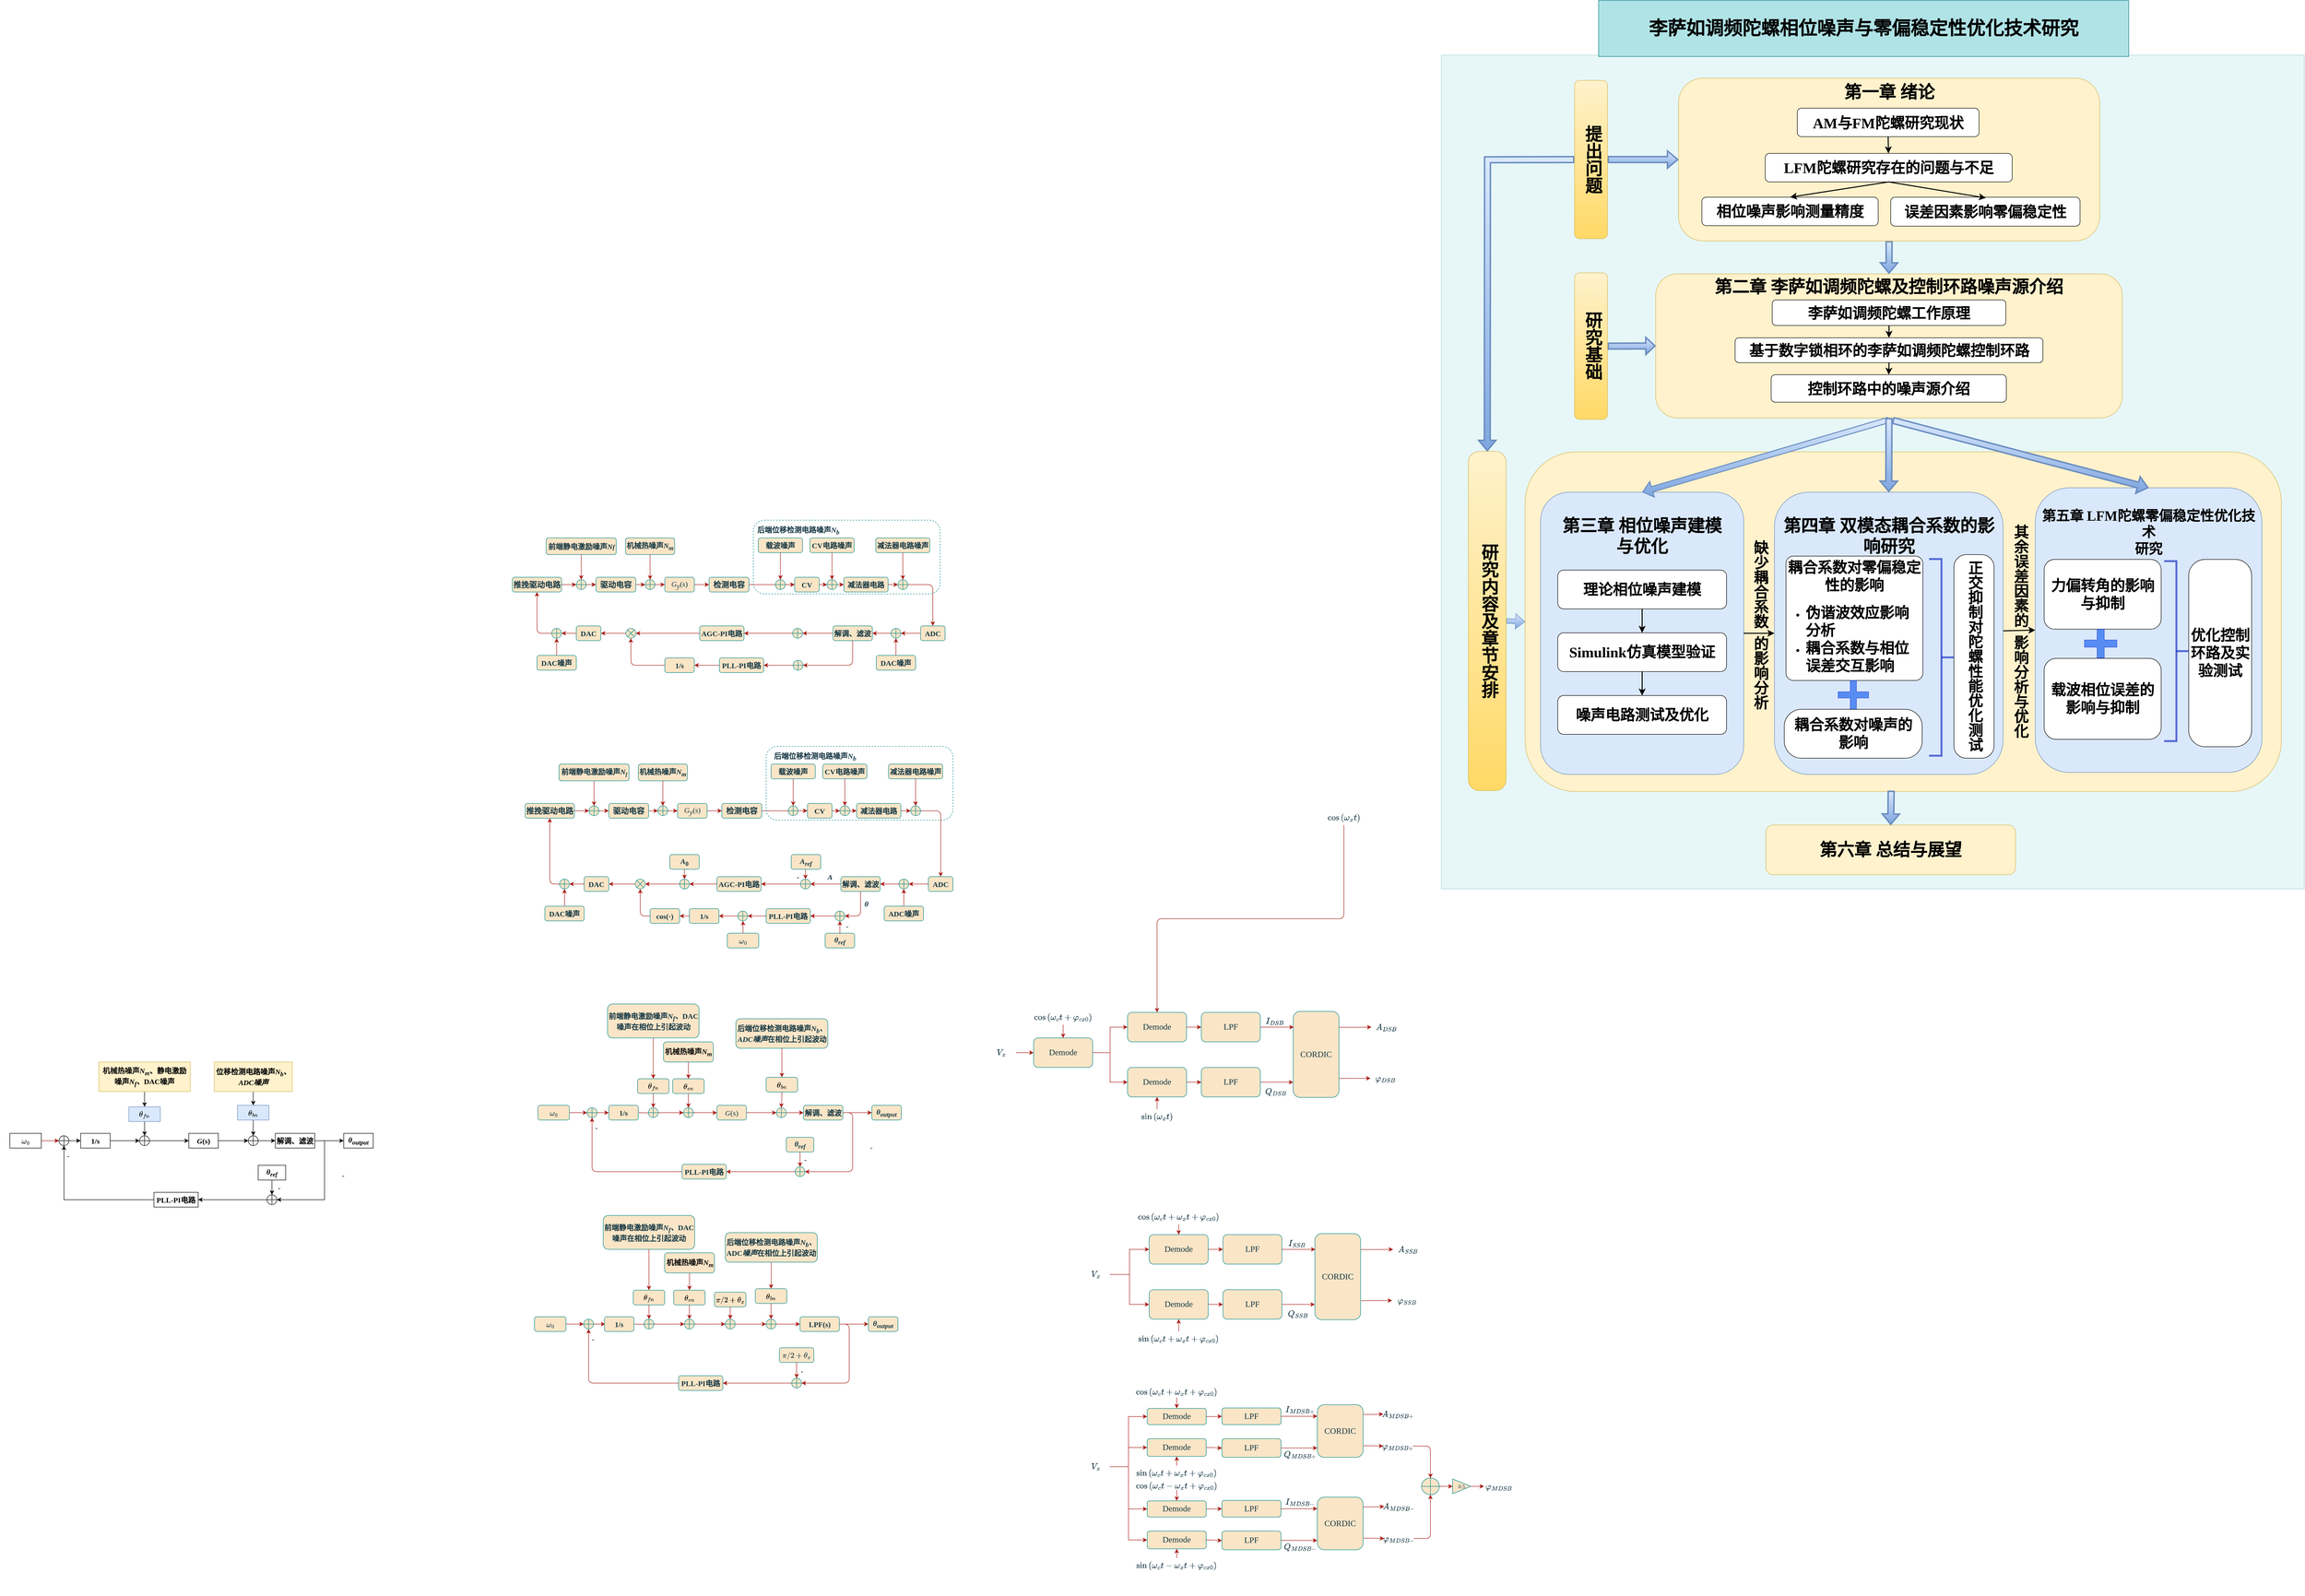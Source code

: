 <mxfile version="26.0.3">
  <diagram name="第 1 页" id="iWLGD7pBeCM1TJeJ8sTk">
    <mxGraphModel dx="2394" dy="1978" grid="0" gridSize="10" guides="1" tooltips="1" connect="1" arrows="1" fold="1" page="0" pageScale="0.4" pageWidth="827" pageHeight="1169" background="none" math="1" shadow="0">
      <root>
        <mxCell id="0" />
        <mxCell id="1" parent="0" />
        <mxCell id="iC0GqdCidMTr3tDA7PU--76" value="" style="edgeStyle=orthogonalEdgeStyle;rounded=1;orthogonalLoop=1;jettySize=auto;html=1;labelBackgroundColor=none;strokeColor=#A8201A;fontColor=default;" parent="1" source="iC0GqdCidMTr3tDA7PU--3" target="iC0GqdCidMTr3tDA7PU--4" edge="1">
          <mxGeometry relative="1" as="geometry" />
        </mxCell>
        <mxCell id="iC0GqdCidMTr3tDA7PU--3" value="&lt;i style=&quot;font-size: 15px;&quot;&gt;G&lt;/i&gt;&lt;sub style=&quot;font-style: italic; font-size: 15px;&quot;&gt;y&lt;/sub&gt;(s)" style="rounded=1;whiteSpace=wrap;html=1;fontFamily=Times New Roman;fontSize=15;labelBackgroundColor=none;fillColor=#FAE5C7;strokeColor=#0F8B8D;fontColor=#143642;" parent="1" vertex="1">
          <mxGeometry x="320" y="246" width="60" height="30" as="geometry" />
        </mxCell>
        <mxCell id="iC0GqdCidMTr3tDA7PU--110" value="" style="edgeStyle=orthogonalEdgeStyle;rounded=1;orthogonalLoop=1;jettySize=auto;html=1;labelBackgroundColor=none;strokeColor=#A8201A;fontColor=default;" parent="1" source="iC0GqdCidMTr3tDA7PU--4" target="iC0GqdCidMTr3tDA7PU--12" edge="1">
          <mxGeometry relative="1" as="geometry" />
        </mxCell>
        <mxCell id="iC0GqdCidMTr3tDA7PU--4" value="检测电容" style="rounded=1;whiteSpace=wrap;html=1;fontFamily=仿宋;fontSize=16;fontStyle=1;labelBackgroundColor=none;fillColor=#FAE5C7;strokeColor=#0F8B8D;fontColor=#143642;" parent="1" vertex="1">
          <mxGeometry x="410" y="246" width="81" height="30" as="geometry" />
        </mxCell>
        <mxCell id="iC0GqdCidMTr3tDA7PU--16" value="" style="edgeStyle=orthogonalEdgeStyle;rounded=1;orthogonalLoop=1;jettySize=auto;html=1;labelBackgroundColor=none;strokeColor=#A8201A;fontColor=default;" parent="1" source="iC0GqdCidMTr3tDA7PU--8" target="iC0GqdCidMTr3tDA7PU--12" edge="1">
          <mxGeometry relative="1" as="geometry" />
        </mxCell>
        <mxCell id="iC0GqdCidMTr3tDA7PU--8" value="" style="shape=orEllipse;perimeter=ellipsePerimeter;whiteSpace=wrap;html=1;backgroundOutline=1;labelBackgroundColor=none;fillColor=#FAE5C7;strokeColor=#0F8B8D;fontColor=#143642;rounded=1;" parent="1" vertex="1">
          <mxGeometry x="545" y="251" width="20" height="20" as="geometry" />
        </mxCell>
        <mxCell id="iC0GqdCidMTr3tDA7PU--11" value="" style="edgeStyle=orthogonalEdgeStyle;rounded=1;orthogonalLoop=1;jettySize=auto;html=1;labelBackgroundColor=none;strokeColor=#A8201A;fontColor=default;" parent="1" source="iC0GqdCidMTr3tDA7PU--10" target="iC0GqdCidMTr3tDA7PU--8" edge="1">
          <mxGeometry relative="1" as="geometry" />
        </mxCell>
        <mxCell id="iC0GqdCidMTr3tDA7PU--10" value="载波噪声" style="rounded=1;whiteSpace=wrap;html=1;fontFamily=仿宋;fontSize=15;fontStyle=1;labelBackgroundColor=none;fillColor=#FAE5C7;strokeColor=#0F8B8D;fontColor=#143642;" parent="1" vertex="1">
          <mxGeometry x="510" y="166" width="90" height="30" as="geometry" />
        </mxCell>
        <mxCell id="iC0GqdCidMTr3tDA7PU--17" value="" style="edgeStyle=orthogonalEdgeStyle;rounded=1;orthogonalLoop=1;jettySize=auto;html=1;labelBackgroundColor=none;strokeColor=#A8201A;fontColor=default;" parent="1" source="iC0GqdCidMTr3tDA7PU--12" target="iC0GqdCidMTr3tDA7PU--13" edge="1">
          <mxGeometry relative="1" as="geometry" />
        </mxCell>
        <mxCell id="iC0GqdCidMTr3tDA7PU--12" value="CV" style="rounded=1;whiteSpace=wrap;html=1;fontFamily=仿宋;fontSize=15;fontStyle=1;labelBackgroundColor=none;fillColor=#FAE5C7;strokeColor=#0F8B8D;fontColor=#143642;" parent="1" vertex="1">
          <mxGeometry x="584" y="246" width="50" height="30" as="geometry" />
        </mxCell>
        <mxCell id="iC0GqdCidMTr3tDA7PU--20" value="" style="edgeStyle=orthogonalEdgeStyle;rounded=1;orthogonalLoop=1;jettySize=auto;html=1;labelBackgroundColor=none;strokeColor=#A8201A;fontColor=default;" parent="1" source="iC0GqdCidMTr3tDA7PU--13" target="iC0GqdCidMTr3tDA7PU--19" edge="1">
          <mxGeometry relative="1" as="geometry" />
        </mxCell>
        <mxCell id="iC0GqdCidMTr3tDA7PU--13" value="" style="shape=orEllipse;perimeter=ellipsePerimeter;whiteSpace=wrap;html=1;backgroundOutline=1;labelBackgroundColor=none;fillColor=#FAE5C7;strokeColor=#0F8B8D;fontColor=#143642;rounded=1;" parent="1" vertex="1">
          <mxGeometry x="650" y="251" width="20" height="20" as="geometry" />
        </mxCell>
        <mxCell id="iC0GqdCidMTr3tDA7PU--15" value="" style="edgeStyle=orthogonalEdgeStyle;rounded=1;orthogonalLoop=1;jettySize=auto;html=1;labelBackgroundColor=none;strokeColor=#A8201A;fontColor=default;" parent="1" source="iC0GqdCidMTr3tDA7PU--14" target="iC0GqdCidMTr3tDA7PU--13" edge="1">
          <mxGeometry relative="1" as="geometry" />
        </mxCell>
        <mxCell id="iC0GqdCidMTr3tDA7PU--14" value="CV电路噪声" style="rounded=1;whiteSpace=wrap;html=1;fontFamily=仿宋;fontSize=15;fontStyle=1;labelBackgroundColor=none;fillColor=#FAE5C7;strokeColor=#0F8B8D;fontColor=#143642;" parent="1" vertex="1">
          <mxGeometry x="615" y="166" width="90" height="30" as="geometry" />
        </mxCell>
        <mxCell id="iC0GqdCidMTr3tDA7PU--24" value="" style="edgeStyle=orthogonalEdgeStyle;rounded=1;orthogonalLoop=1;jettySize=auto;html=1;labelBackgroundColor=none;strokeColor=#A8201A;fontColor=default;" parent="1" source="iC0GqdCidMTr3tDA7PU--19" target="iC0GqdCidMTr3tDA7PU--21" edge="1">
          <mxGeometry relative="1" as="geometry" />
        </mxCell>
        <mxCell id="iC0GqdCidMTr3tDA7PU--19" value="减法器电路" style="rounded=1;whiteSpace=wrap;html=1;fontFamily=仿宋;fontSize=15;fontStyle=1;labelBackgroundColor=none;fillColor=#FAE5C7;strokeColor=#0F8B8D;fontColor=#143642;" parent="1" vertex="1">
          <mxGeometry x="684" y="246" width="90" height="30" as="geometry" />
        </mxCell>
        <mxCell id="iC0GqdCidMTr3tDA7PU--26" value="" style="edgeStyle=orthogonalEdgeStyle;rounded=1;orthogonalLoop=1;jettySize=auto;html=1;labelBackgroundColor=none;strokeColor=#A8201A;fontColor=default;" parent="1" source="iC0GqdCidMTr3tDA7PU--21" target="iC0GqdCidMTr3tDA7PU--25" edge="1">
          <mxGeometry relative="1" as="geometry" />
        </mxCell>
        <mxCell id="iC0GqdCidMTr3tDA7PU--21" value="" style="shape=orEllipse;perimeter=ellipsePerimeter;whiteSpace=wrap;html=1;backgroundOutline=1;labelBackgroundColor=none;fillColor=#FAE5C7;strokeColor=#0F8B8D;fontColor=#143642;rounded=1;" parent="1" vertex="1">
          <mxGeometry x="794" y="251" width="20" height="20" as="geometry" />
        </mxCell>
        <mxCell id="iC0GqdCidMTr3tDA7PU--22" value="" style="edgeStyle=orthogonalEdgeStyle;rounded=1;orthogonalLoop=1;jettySize=auto;html=1;labelBackgroundColor=none;strokeColor=#A8201A;fontColor=default;" parent="1" source="iC0GqdCidMTr3tDA7PU--23" target="iC0GqdCidMTr3tDA7PU--21" edge="1">
          <mxGeometry relative="1" as="geometry" />
        </mxCell>
        <mxCell id="iC0GqdCidMTr3tDA7PU--23" value="减法器电路噪声" style="rounded=1;whiteSpace=wrap;html=1;fontFamily=仿宋;fontSize=15;fontStyle=1;labelBackgroundColor=none;fillColor=#FAE5C7;strokeColor=#0F8B8D;fontColor=#143642;" parent="1" vertex="1">
          <mxGeometry x="749" y="166" width="110" height="30" as="geometry" />
        </mxCell>
        <mxCell id="iC0GqdCidMTr3tDA7PU--107" value="" style="edgeStyle=orthogonalEdgeStyle;rounded=1;orthogonalLoop=1;jettySize=auto;html=1;labelBackgroundColor=none;strokeColor=#A8201A;fontColor=default;" parent="1" source="iC0GqdCidMTr3tDA7PU--25" target="iC0GqdCidMTr3tDA7PU--105" edge="1">
          <mxGeometry relative="1" as="geometry" />
        </mxCell>
        <mxCell id="iC0GqdCidMTr3tDA7PU--25" value="ADC" style="rounded=1;whiteSpace=wrap;html=1;fontFamily=仿宋;fontSize=15;fontStyle=1;labelBackgroundColor=none;fillColor=#FAE5C7;strokeColor=#0F8B8D;fontColor=#143642;" parent="1" vertex="1">
          <mxGeometry x="840" y="345" width="50" height="30" as="geometry" />
        </mxCell>
        <mxCell id="iC0GqdCidMTr3tDA7PU--45" style="edgeStyle=orthogonalEdgeStyle;rounded=1;orthogonalLoop=1;jettySize=auto;html=1;exitX=0.5;exitY=1;exitDx=0;exitDy=0;entryX=1;entryY=0.5;entryDx=0;entryDy=0;labelBackgroundColor=none;strokeColor=#A8201A;fontColor=default;" parent="1" source="iC0GqdCidMTr3tDA7PU--27" target="iC0GqdCidMTr3tDA7PU--44" edge="1">
          <mxGeometry relative="1" as="geometry" />
        </mxCell>
        <mxCell id="iC0GqdCidMTr3tDA7PU--86" style="edgeStyle=orthogonalEdgeStyle;rounded=1;orthogonalLoop=1;jettySize=auto;html=1;entryX=1;entryY=0.5;entryDx=0;entryDy=0;labelBackgroundColor=none;strokeColor=#A8201A;fontColor=default;" parent="1" source="iC0GqdCidMTr3tDA7PU--29" target="iC0GqdCidMTr3tDA7PU--38" edge="1">
          <mxGeometry relative="1" as="geometry" />
        </mxCell>
        <mxCell id="iC0GqdCidMTr3tDA7PU--29" value="AGC-PI电路" style="rounded=1;whiteSpace=wrap;html=1;fontFamily=仿宋;fontSize=15;fontStyle=1;labelBackgroundColor=none;fillColor=#FAE5C7;strokeColor=#0F8B8D;fontColor=#143642;" parent="1" vertex="1">
          <mxGeometry x="391" y="345" width="90" height="30" as="geometry" />
        </mxCell>
        <mxCell id="iC0GqdCidMTr3tDA7PU--37" value="" style="edgeStyle=orthogonalEdgeStyle;rounded=1;orthogonalLoop=1;jettySize=auto;html=1;entryX=1;entryY=0.5;entryDx=0;entryDy=0;labelBackgroundColor=none;strokeColor=#A8201A;fontColor=default;" parent="1" source="iC0GqdCidMTr3tDA7PU--27" target="iC0GqdCidMTr3tDA7PU--36" edge="1">
          <mxGeometry relative="1" as="geometry">
            <mxPoint x="910" y="280" as="sourcePoint" />
            <mxPoint x="646" y="111" as="targetPoint" />
            <Array as="points" />
          </mxGeometry>
        </mxCell>
        <mxCell id="iC0GqdCidMTr3tDA7PU--83" value="" style="edgeStyle=orthogonalEdgeStyle;rounded=1;orthogonalLoop=1;jettySize=auto;html=1;entryX=1;entryY=0.5;entryDx=0;entryDy=0;labelBackgroundColor=none;strokeColor=#A8201A;fontColor=default;" parent="1" source="iC0GqdCidMTr3tDA7PU--36" target="iC0GqdCidMTr3tDA7PU--29" edge="1">
          <mxGeometry relative="1" as="geometry">
            <Array as="points" />
          </mxGeometry>
        </mxCell>
        <mxCell id="iC0GqdCidMTr3tDA7PU--36" value="" style="shape=orEllipse;perimeter=ellipsePerimeter;whiteSpace=wrap;html=1;backgroundOutline=1;labelBackgroundColor=none;fillColor=#FAE5C7;strokeColor=#0F8B8D;fontColor=#143642;rounded=1;" parent="1" vertex="1">
          <mxGeometry x="580" y="350" width="20" height="20" as="geometry" />
        </mxCell>
        <mxCell id="iC0GqdCidMTr3tDA7PU--61" value="" style="edgeStyle=orthogonalEdgeStyle;rounded=1;orthogonalLoop=1;jettySize=auto;html=1;labelBackgroundColor=none;strokeColor=#A8201A;fontColor=default;" parent="1" source="iC0GqdCidMTr3tDA7PU--38" target="iC0GqdCidMTr3tDA7PU--55" edge="1">
          <mxGeometry relative="1" as="geometry" />
        </mxCell>
        <mxCell id="iC0GqdCidMTr3tDA7PU--38" value="" style="shape=sumEllipse;perimeter=ellipsePerimeter;whiteSpace=wrap;html=1;backgroundOutline=1;labelBackgroundColor=none;fillColor=#FAE5C7;strokeColor=#0F8B8D;fontColor=#143642;rounded=1;" parent="1" vertex="1">
          <mxGeometry x="241" y="350" width="20" height="20" as="geometry" />
        </mxCell>
        <mxCell id="iC0GqdCidMTr3tDA7PU--48" style="edgeStyle=orthogonalEdgeStyle;rounded=1;orthogonalLoop=1;jettySize=auto;html=1;exitX=0;exitY=0.5;exitDx=0;exitDy=0;entryX=1;entryY=0.5;entryDx=0;entryDy=0;labelBackgroundColor=none;strokeColor=#A8201A;fontColor=default;" parent="1" source="iC0GqdCidMTr3tDA7PU--44" target="iC0GqdCidMTr3tDA7PU--47" edge="1">
          <mxGeometry relative="1" as="geometry" />
        </mxCell>
        <mxCell id="iC0GqdCidMTr3tDA7PU--44" value="" style="shape=orEllipse;perimeter=ellipsePerimeter;whiteSpace=wrap;html=1;backgroundOutline=1;labelBackgroundColor=none;fillColor=#FAE5C7;strokeColor=#0F8B8D;fontColor=#143642;rounded=1;" parent="1" vertex="1">
          <mxGeometry x="581" y="415" width="20" height="20" as="geometry" />
        </mxCell>
        <mxCell id="iC0GqdCidMTr3tDA7PU--50" style="edgeStyle=orthogonalEdgeStyle;rounded=1;orthogonalLoop=1;jettySize=auto;html=1;entryX=1;entryY=0.5;entryDx=0;entryDy=0;labelBackgroundColor=none;strokeColor=#A8201A;fontColor=default;" parent="1" source="iC0GqdCidMTr3tDA7PU--47" target="iC0GqdCidMTr3tDA7PU--49" edge="1">
          <mxGeometry relative="1" as="geometry" />
        </mxCell>
        <mxCell id="iC0GqdCidMTr3tDA7PU--47" value="PLL-PI电路" style="rounded=1;whiteSpace=wrap;html=1;fontFamily=仿宋;fontSize=15;fontStyle=1;labelBackgroundColor=none;fillColor=#FAE5C7;strokeColor=#0F8B8D;fontColor=#143642;" parent="1" vertex="1">
          <mxGeometry x="431" y="410" width="90" height="30" as="geometry" />
        </mxCell>
        <mxCell id="iC0GqdCidMTr3tDA7PU--52" style="edgeStyle=orthogonalEdgeStyle;rounded=1;orthogonalLoop=1;jettySize=auto;html=1;entryX=0.5;entryY=1;entryDx=0;entryDy=0;labelBackgroundColor=none;strokeColor=#A8201A;fontColor=default;" parent="1" source="iC0GqdCidMTr3tDA7PU--49" target="iC0GqdCidMTr3tDA7PU--38" edge="1">
          <mxGeometry relative="1" as="geometry" />
        </mxCell>
        <mxCell id="iC0GqdCidMTr3tDA7PU--49" value="1/s" style="rounded=1;whiteSpace=wrap;html=1;fontFamily=Times New Roman;fontSize=15;fontStyle=1;labelBackgroundColor=none;fillColor=#FAE5C7;strokeColor=#0F8B8D;fontColor=#143642;" parent="1" vertex="1">
          <mxGeometry x="320" y="410" width="60" height="30" as="geometry" />
        </mxCell>
        <mxCell id="iC0GqdCidMTr3tDA7PU--63" value="" style="edgeStyle=orthogonalEdgeStyle;rounded=1;orthogonalLoop=1;jettySize=auto;html=1;exitX=0;exitY=0.5;exitDx=0;exitDy=0;labelBackgroundColor=none;strokeColor=#A8201A;fontColor=default;" parent="1" source="iC0GqdCidMTr3tDA7PU--99" target="iC0GqdCidMTr3tDA7PU--62" edge="1">
          <mxGeometry relative="1" as="geometry" />
        </mxCell>
        <mxCell id="iC0GqdCidMTr3tDA7PU--55" value="DAC" style="rounded=1;whiteSpace=wrap;html=1;fontFamily=仿宋;fontSize=15;fontStyle=1;labelBackgroundColor=none;fillColor=#FAE5C7;strokeColor=#0F8B8D;fontColor=#143642;" parent="1" vertex="1">
          <mxGeometry x="140" y="345" width="50" height="30" as="geometry" />
        </mxCell>
        <mxCell id="iC0GqdCidMTr3tDA7PU--65" value="" style="edgeStyle=orthogonalEdgeStyle;rounded=1;orthogonalLoop=1;jettySize=auto;html=1;labelBackgroundColor=none;strokeColor=#A8201A;fontColor=default;" parent="1" source="iC0GqdCidMTr3tDA7PU--62" target="iC0GqdCidMTr3tDA7PU--64" edge="1">
          <mxGeometry relative="1" as="geometry" />
        </mxCell>
        <mxCell id="iC0GqdCidMTr3tDA7PU--62" value="推挽驱动电路" style="rounded=1;whiteSpace=wrap;html=1;fontFamily=仿宋;fontSize=16;fontStyle=1;labelBackgroundColor=none;fillColor=#FAE5C7;strokeColor=#0F8B8D;fontColor=#143642;" parent="1" vertex="1">
          <mxGeometry x="10" y="246" width="100" height="30" as="geometry" />
        </mxCell>
        <mxCell id="iC0GqdCidMTr3tDA7PU--90" value="" style="edgeStyle=orthogonalEdgeStyle;rounded=1;orthogonalLoop=1;jettySize=auto;html=1;labelBackgroundColor=none;strokeColor=#A8201A;fontColor=default;" parent="1" source="iC0GqdCidMTr3tDA7PU--64" target="iC0GqdCidMTr3tDA7PU--89" edge="1">
          <mxGeometry relative="1" as="geometry" />
        </mxCell>
        <mxCell id="iC0GqdCidMTr3tDA7PU--64" value="" style="shape=orEllipse;perimeter=ellipsePerimeter;whiteSpace=wrap;html=1;backgroundOutline=1;labelBackgroundColor=none;fillColor=#FAE5C7;strokeColor=#0F8B8D;fontColor=#143642;rounded=1;" parent="1" vertex="1">
          <mxGeometry x="140" y="251" width="20" height="20" as="geometry" />
        </mxCell>
        <mxCell id="iC0GqdCidMTr3tDA7PU--67" value="" style="edgeStyle=orthogonalEdgeStyle;rounded=1;orthogonalLoop=1;jettySize=auto;html=1;labelBackgroundColor=none;strokeColor=#A8201A;fontColor=default;" parent="1" source="iC0GqdCidMTr3tDA7PU--66" target="iC0GqdCidMTr3tDA7PU--64" edge="1">
          <mxGeometry relative="1" as="geometry" />
        </mxCell>
        <mxCell id="iC0GqdCidMTr3tDA7PU--66" value="前端静电激励噪声&lt;i&gt;&lt;font face=&quot;Times New Roman&quot;&gt;N&lt;span style=&quot;font-size: 12.5px;&quot;&gt;f&lt;/span&gt;&lt;/font&gt;&lt;/i&gt;" style="rounded=1;whiteSpace=wrap;html=1;fontFamily=仿宋;fontSize=15;fontStyle=1;fontColor=#143642;labelBackgroundColor=none;fillColor=#FAE5C7;strokeColor=#0F8B8D;" parent="1" vertex="1">
          <mxGeometry x="78.75" y="166" width="142.5" height="34" as="geometry" />
        </mxCell>
        <mxCell id="iC0GqdCidMTr3tDA7PU--92" value="" style="edgeStyle=orthogonalEdgeStyle;rounded=1;orthogonalLoop=1;jettySize=auto;html=1;entryX=0;entryY=0.5;entryDx=0;entryDy=0;labelBackgroundColor=none;strokeColor=#A8201A;fontColor=default;" parent="1" source="iC0GqdCidMTr3tDA7PU--89" target="iC0GqdCidMTr3tDA7PU--91" edge="1">
          <mxGeometry relative="1" as="geometry" />
        </mxCell>
        <mxCell id="iC0GqdCidMTr3tDA7PU--89" value="驱动电容" style="rounded=1;whiteSpace=wrap;html=1;fontFamily=仿宋;fontSize=16;fontStyle=1;labelBackgroundColor=none;fillColor=#FAE5C7;strokeColor=#0F8B8D;fontColor=#143642;" parent="1" vertex="1">
          <mxGeometry x="180" y="246" width="81" height="30" as="geometry" />
        </mxCell>
        <mxCell id="iC0GqdCidMTr3tDA7PU--93" value="" style="edgeStyle=orthogonalEdgeStyle;rounded=1;orthogonalLoop=1;jettySize=auto;html=1;labelBackgroundColor=none;strokeColor=#A8201A;fontColor=default;" parent="1" source="iC0GqdCidMTr3tDA7PU--91" edge="1">
          <mxGeometry relative="1" as="geometry">
            <mxPoint x="320" y="261" as="targetPoint" />
          </mxGeometry>
        </mxCell>
        <mxCell id="iC0GqdCidMTr3tDA7PU--91" value="" style="shape=orEllipse;perimeter=ellipsePerimeter;whiteSpace=wrap;html=1;backgroundOutline=1;labelBackgroundColor=none;fillColor=#FAE5C7;strokeColor=#0F8B8D;fontColor=#143642;rounded=1;" parent="1" vertex="1">
          <mxGeometry x="280" y="251" width="20" height="20" as="geometry" />
        </mxCell>
        <mxCell id="iC0GqdCidMTr3tDA7PU--97" value="" style="edgeStyle=orthogonalEdgeStyle;rounded=1;orthogonalLoop=1;jettySize=auto;html=1;labelBackgroundColor=none;strokeColor=#A8201A;fontColor=default;" parent="1" source="iC0GqdCidMTr3tDA7PU--96" target="iC0GqdCidMTr3tDA7PU--91" edge="1">
          <mxGeometry relative="1" as="geometry" />
        </mxCell>
        <mxCell id="iC0GqdCidMTr3tDA7PU--96" value="机械热噪声&lt;i&gt;&lt;font face=&quot;Times New Roman&quot;&gt;N&lt;sub&gt;m&lt;/sub&gt;&lt;/font&gt;&lt;/i&gt;" style="rounded=1;whiteSpace=wrap;html=1;fontFamily=仿宋;fontSize=15;fontStyle=1;fontColor=#143642;labelBackgroundColor=none;fillColor=#FAE5C7;strokeColor=#0F8B8D;" parent="1" vertex="1">
          <mxGeometry x="240" y="166" width="100" height="34" as="geometry" />
        </mxCell>
        <mxCell id="iC0GqdCidMTr3tDA7PU--100" value="" style="edgeStyle=orthogonalEdgeStyle;rounded=1;orthogonalLoop=1;jettySize=auto;html=1;labelBackgroundColor=none;strokeColor=#A8201A;fontColor=default;" parent="1" source="iC0GqdCidMTr3tDA7PU--55" target="iC0GqdCidMTr3tDA7PU--99" edge="1">
          <mxGeometry relative="1" as="geometry">
            <mxPoint x="140" y="360" as="sourcePoint" />
            <mxPoint x="60" y="276" as="targetPoint" />
          </mxGeometry>
        </mxCell>
        <mxCell id="iC0GqdCidMTr3tDA7PU--99" value="" style="shape=orEllipse;perimeter=ellipsePerimeter;whiteSpace=wrap;html=1;backgroundOutline=1;labelBackgroundColor=none;fillColor=#FAE5C7;strokeColor=#0F8B8D;fontColor=#143642;rounded=1;" parent="1" vertex="1">
          <mxGeometry x="90" y="350" width="20" height="20" as="geometry" />
        </mxCell>
        <mxCell id="iC0GqdCidMTr3tDA7PU--103" value="" style="edgeStyle=orthogonalEdgeStyle;rounded=1;orthogonalLoop=1;jettySize=auto;html=1;labelBackgroundColor=none;strokeColor=#A8201A;fontColor=default;" parent="1" source="iC0GqdCidMTr3tDA7PU--102" target="iC0GqdCidMTr3tDA7PU--99" edge="1">
          <mxGeometry relative="1" as="geometry" />
        </mxCell>
        <mxCell id="iC0GqdCidMTr3tDA7PU--102" value="DAC噪声" style="rounded=1;whiteSpace=wrap;html=1;fontFamily=仿宋;fontSize=15;fontStyle=1;fontColor=#143642;labelBackgroundColor=none;fillColor=#FAE5C7;strokeColor=#0F8B8D;" parent="1" vertex="1">
          <mxGeometry x="60" y="405" width="80" height="30" as="geometry" />
        </mxCell>
        <mxCell id="iC0GqdCidMTr3tDA7PU--27" value="解调、滤波" style="rounded=1;whiteSpace=wrap;html=1;fontFamily=仿宋;fontSize=15;fontStyle=1;labelBackgroundColor=none;fillColor=#FAE5C7;strokeColor=#0F8B8D;fontColor=#143642;" parent="1" vertex="1">
          <mxGeometry x="662" y="345" width="80" height="30" as="geometry" />
        </mxCell>
        <mxCell id="iC0GqdCidMTr3tDA7PU--108" value="" style="edgeStyle=orthogonalEdgeStyle;rounded=1;orthogonalLoop=1;jettySize=auto;html=1;labelBackgroundColor=none;strokeColor=#A8201A;fontColor=default;" parent="1" source="iC0GqdCidMTr3tDA7PU--105" target="iC0GqdCidMTr3tDA7PU--27" edge="1">
          <mxGeometry relative="1" as="geometry" />
        </mxCell>
        <mxCell id="iC0GqdCidMTr3tDA7PU--105" value="" style="shape=orEllipse;perimeter=ellipsePerimeter;whiteSpace=wrap;html=1;backgroundOutline=1;labelBackgroundColor=none;fillColor=#FAE5C7;strokeColor=#0F8B8D;fontColor=#143642;rounded=1;" parent="1" vertex="1">
          <mxGeometry x="780" y="350" width="20" height="20" as="geometry" />
        </mxCell>
        <mxCell id="iC0GqdCidMTr3tDA7PU--109" value="" style="edgeStyle=orthogonalEdgeStyle;rounded=1;orthogonalLoop=1;jettySize=auto;html=1;labelBackgroundColor=none;strokeColor=#A8201A;fontColor=default;" parent="1" source="iC0GqdCidMTr3tDA7PU--106" target="iC0GqdCidMTr3tDA7PU--105" edge="1">
          <mxGeometry relative="1" as="geometry" />
        </mxCell>
        <mxCell id="iC0GqdCidMTr3tDA7PU--106" value="DAC噪声" style="rounded=1;whiteSpace=wrap;html=1;fontFamily=仿宋;fontSize=15;fontStyle=1;fontColor=#143642;labelBackgroundColor=none;fillColor=#FAE5C7;strokeColor=#0F8B8D;" parent="1" vertex="1">
          <mxGeometry x="750" y="405" width="80" height="30" as="geometry" />
        </mxCell>
        <mxCell id="iC0GqdCidMTr3tDA7PU--112" value="" style="rounded=1;whiteSpace=wrap;html=1;labelBorderColor=none;dashed=1;fillColor=none;labelBackgroundColor=none;strokeColor=#0F8B8D;fontColor=#143642;" parent="1" vertex="1">
          <mxGeometry x="500" y="130" width="380" height="150" as="geometry" />
        </mxCell>
        <mxCell id="iC0GqdCidMTr3tDA7PU--113" value="后端位移检测电路噪声&lt;i&gt;&lt;font face=&quot;Times New Roman&quot;&gt;N&lt;sub&gt;b&lt;/sub&gt;&lt;/font&gt;&lt;/i&gt;" style="rounded=1;whiteSpace=wrap;html=1;fontFamily=仿宋;fontSize=15;fontStyle=1;fillColor=none;strokeColor=none;fontColor=#143642;labelBackgroundColor=none;" parent="1" vertex="1">
          <mxGeometry x="498.5" y="136" width="185" height="30" as="geometry" />
        </mxCell>
        <mxCell id="iC0GqdCidMTr3tDA7PU--115" value="" style="edgeStyle=orthogonalEdgeStyle;rounded=1;orthogonalLoop=1;jettySize=auto;html=1;labelBackgroundColor=none;strokeColor=#A8201A;fontColor=default;" parent="1" source="iC0GqdCidMTr3tDA7PU--116" target="iC0GqdCidMTr3tDA7PU--118" edge="1">
          <mxGeometry relative="1" as="geometry" />
        </mxCell>
        <mxCell id="iC0GqdCidMTr3tDA7PU--116" value="&lt;i style=&quot;font-size: 15px;&quot;&gt;G&lt;/i&gt;&lt;sub style=&quot;font-style: italic; font-size: 15px;&quot;&gt;y&lt;/sub&gt;(s)" style="rounded=1;whiteSpace=wrap;html=1;fontFamily=Times New Roman;fontSize=15;labelBackgroundColor=none;fillColor=#FAE5C7;strokeColor=#0F8B8D;fontColor=#143642;" parent="1" vertex="1">
          <mxGeometry x="346" y="706" width="60" height="30" as="geometry" />
        </mxCell>
        <mxCell id="iC0GqdCidMTr3tDA7PU--117" value="" style="edgeStyle=orthogonalEdgeStyle;rounded=1;orthogonalLoop=1;jettySize=auto;html=1;labelBackgroundColor=none;strokeColor=#A8201A;fontColor=default;" parent="1" source="iC0GqdCidMTr3tDA7PU--118" target="iC0GqdCidMTr3tDA7PU--124" edge="1">
          <mxGeometry relative="1" as="geometry" />
        </mxCell>
        <mxCell id="iC0GqdCidMTr3tDA7PU--118" value="检测电容" style="rounded=1;whiteSpace=wrap;html=1;fontFamily=仿宋;fontSize=16;fontStyle=1;labelBackgroundColor=none;fillColor=#FAE5C7;strokeColor=#0F8B8D;fontColor=#143642;" parent="1" vertex="1">
          <mxGeometry x="436" y="706" width="81" height="30" as="geometry" />
        </mxCell>
        <mxCell id="iC0GqdCidMTr3tDA7PU--119" value="" style="edgeStyle=orthogonalEdgeStyle;rounded=1;orthogonalLoop=1;jettySize=auto;html=1;labelBackgroundColor=none;strokeColor=#A8201A;fontColor=default;" parent="1" source="iC0GqdCidMTr3tDA7PU--120" target="iC0GqdCidMTr3tDA7PU--124" edge="1">
          <mxGeometry relative="1" as="geometry" />
        </mxCell>
        <mxCell id="iC0GqdCidMTr3tDA7PU--120" value="" style="shape=orEllipse;perimeter=ellipsePerimeter;whiteSpace=wrap;html=1;backgroundOutline=1;labelBackgroundColor=none;fillColor=#FAE5C7;strokeColor=#0F8B8D;fontColor=#143642;rounded=1;" parent="1" vertex="1">
          <mxGeometry x="571" y="711" width="20" height="20" as="geometry" />
        </mxCell>
        <mxCell id="iC0GqdCidMTr3tDA7PU--121" value="" style="edgeStyle=orthogonalEdgeStyle;rounded=1;orthogonalLoop=1;jettySize=auto;html=1;labelBackgroundColor=none;strokeColor=#A8201A;fontColor=default;" parent="1" source="iC0GqdCidMTr3tDA7PU--122" target="iC0GqdCidMTr3tDA7PU--120" edge="1">
          <mxGeometry relative="1" as="geometry" />
        </mxCell>
        <mxCell id="iC0GqdCidMTr3tDA7PU--122" value="载波噪声" style="rounded=1;whiteSpace=wrap;html=1;fontFamily=仿宋;fontSize=15;fontStyle=1;labelBackgroundColor=none;fillColor=#FAE5C7;strokeColor=#0F8B8D;fontColor=#143642;" parent="1" vertex="1">
          <mxGeometry x="536" y="626" width="90" height="30" as="geometry" />
        </mxCell>
        <mxCell id="iC0GqdCidMTr3tDA7PU--123" value="" style="edgeStyle=orthogonalEdgeStyle;rounded=1;orthogonalLoop=1;jettySize=auto;html=1;labelBackgroundColor=none;strokeColor=#A8201A;fontColor=default;" parent="1" source="iC0GqdCidMTr3tDA7PU--124" target="iC0GqdCidMTr3tDA7PU--126" edge="1">
          <mxGeometry relative="1" as="geometry" />
        </mxCell>
        <mxCell id="iC0GqdCidMTr3tDA7PU--124" value="CV" style="rounded=1;whiteSpace=wrap;html=1;fontFamily=仿宋;fontSize=15;fontStyle=1;labelBackgroundColor=none;fillColor=#FAE5C7;strokeColor=#0F8B8D;fontColor=#143642;" parent="1" vertex="1">
          <mxGeometry x="610" y="706" width="50" height="30" as="geometry" />
        </mxCell>
        <mxCell id="iC0GqdCidMTr3tDA7PU--125" value="" style="edgeStyle=orthogonalEdgeStyle;rounded=1;orthogonalLoop=1;jettySize=auto;html=1;labelBackgroundColor=none;strokeColor=#A8201A;fontColor=default;" parent="1" source="iC0GqdCidMTr3tDA7PU--126" target="iC0GqdCidMTr3tDA7PU--130" edge="1">
          <mxGeometry relative="1" as="geometry" />
        </mxCell>
        <mxCell id="iC0GqdCidMTr3tDA7PU--126" value="" style="shape=orEllipse;perimeter=ellipsePerimeter;whiteSpace=wrap;html=1;backgroundOutline=1;labelBackgroundColor=none;fillColor=#FAE5C7;strokeColor=#0F8B8D;fontColor=#143642;rounded=1;" parent="1" vertex="1">
          <mxGeometry x="676" y="711" width="20" height="20" as="geometry" />
        </mxCell>
        <mxCell id="iC0GqdCidMTr3tDA7PU--127" value="" style="edgeStyle=orthogonalEdgeStyle;rounded=1;orthogonalLoop=1;jettySize=auto;html=1;labelBackgroundColor=none;strokeColor=#A8201A;fontColor=default;" parent="1" source="iC0GqdCidMTr3tDA7PU--128" target="iC0GqdCidMTr3tDA7PU--126" edge="1">
          <mxGeometry relative="1" as="geometry" />
        </mxCell>
        <mxCell id="iC0GqdCidMTr3tDA7PU--128" value="CV电路噪声" style="rounded=1;whiteSpace=wrap;html=1;fontFamily=仿宋;fontSize=15;fontStyle=1;labelBackgroundColor=none;fillColor=#FAE5C7;strokeColor=#0F8B8D;fontColor=#143642;" parent="1" vertex="1">
          <mxGeometry x="641" y="626" width="90" height="30" as="geometry" />
        </mxCell>
        <mxCell id="iC0GqdCidMTr3tDA7PU--129" value="" style="edgeStyle=orthogonalEdgeStyle;rounded=1;orthogonalLoop=1;jettySize=auto;html=1;labelBackgroundColor=none;strokeColor=#A8201A;fontColor=default;" parent="1" source="iC0GqdCidMTr3tDA7PU--130" target="iC0GqdCidMTr3tDA7PU--132" edge="1">
          <mxGeometry relative="1" as="geometry" />
        </mxCell>
        <mxCell id="iC0GqdCidMTr3tDA7PU--130" value="减法器电路" style="rounded=1;whiteSpace=wrap;html=1;fontFamily=仿宋;fontSize=15;fontStyle=1;labelBackgroundColor=none;fillColor=#FAE5C7;strokeColor=#0F8B8D;fontColor=#143642;" parent="1" vertex="1">
          <mxGeometry x="710" y="706" width="90" height="30" as="geometry" />
        </mxCell>
        <mxCell id="iC0GqdCidMTr3tDA7PU--131" value="" style="edgeStyle=orthogonalEdgeStyle;rounded=1;orthogonalLoop=1;jettySize=auto;html=1;labelBackgroundColor=none;strokeColor=#A8201A;fontColor=default;" parent="1" source="iC0GqdCidMTr3tDA7PU--132" target="iC0GqdCidMTr3tDA7PU--136" edge="1">
          <mxGeometry relative="1" as="geometry" />
        </mxCell>
        <mxCell id="iC0GqdCidMTr3tDA7PU--132" value="" style="shape=orEllipse;perimeter=ellipsePerimeter;whiteSpace=wrap;html=1;backgroundOutline=1;labelBackgroundColor=none;fillColor=#FAE5C7;strokeColor=#0F8B8D;fontColor=#143642;rounded=1;" parent="1" vertex="1">
          <mxGeometry x="820" y="711" width="20" height="20" as="geometry" />
        </mxCell>
        <mxCell id="iC0GqdCidMTr3tDA7PU--133" value="" style="edgeStyle=orthogonalEdgeStyle;rounded=1;orthogonalLoop=1;jettySize=auto;html=1;labelBackgroundColor=none;strokeColor=#A8201A;fontColor=default;" parent="1" source="iC0GqdCidMTr3tDA7PU--134" target="iC0GqdCidMTr3tDA7PU--132" edge="1">
          <mxGeometry relative="1" as="geometry" />
        </mxCell>
        <mxCell id="iC0GqdCidMTr3tDA7PU--134" value="减法器电路噪声" style="rounded=1;whiteSpace=wrap;html=1;fontFamily=仿宋;fontSize=15;fontStyle=1;labelBackgroundColor=none;fillColor=#FAE5C7;strokeColor=#0F8B8D;fontColor=#143642;" parent="1" vertex="1">
          <mxGeometry x="775" y="626" width="110" height="30" as="geometry" />
        </mxCell>
        <mxCell id="iC0GqdCidMTr3tDA7PU--135" value="" style="edgeStyle=orthogonalEdgeStyle;rounded=1;orthogonalLoop=1;jettySize=auto;html=1;labelBackgroundColor=none;strokeColor=#A8201A;fontColor=default;" parent="1" source="iC0GqdCidMTr3tDA7PU--136" target="iC0GqdCidMTr3tDA7PU--171" edge="1">
          <mxGeometry relative="1" as="geometry" />
        </mxCell>
        <mxCell id="iC0GqdCidMTr3tDA7PU--136" value="ADC" style="rounded=1;whiteSpace=wrap;html=1;fontFamily=仿宋;fontSize=15;fontStyle=1;labelBackgroundColor=none;fillColor=#FAE5C7;strokeColor=#0F8B8D;fontColor=#143642;" parent="1" vertex="1">
          <mxGeometry x="856" y="855" width="50" height="30" as="geometry" />
        </mxCell>
        <mxCell id="iC0GqdCidMTr3tDA7PU--137" style="edgeStyle=orthogonalEdgeStyle;rounded=1;orthogonalLoop=1;jettySize=auto;html=1;exitX=0.5;exitY=1;exitDx=0;exitDy=0;entryX=1;entryY=0.5;entryDx=0;entryDy=0;labelBackgroundColor=none;strokeColor=#A8201A;fontColor=default;" parent="1" source="iC0GqdCidMTr3tDA7PU--169" target="iC0GqdCidMTr3tDA7PU--146" edge="1">
          <mxGeometry relative="1" as="geometry" />
        </mxCell>
        <mxCell id="iC0GqdCidMTr3tDA7PU--138" style="edgeStyle=orthogonalEdgeStyle;rounded=1;orthogonalLoop=1;jettySize=auto;html=1;entryX=1;entryY=0.5;entryDx=0;entryDy=0;labelBackgroundColor=none;strokeColor=#A8201A;fontColor=default;" parent="1" source="iC0GqdCidMTr3tDA7PU--182" target="iC0GqdCidMTr3tDA7PU--144" edge="1">
          <mxGeometry relative="1" as="geometry" />
        </mxCell>
        <mxCell id="iC0GqdCidMTr3tDA7PU--139" value="AGC-PI电路" style="rounded=1;whiteSpace=wrap;html=1;fontFamily=仿宋;fontSize=15;fontStyle=1;labelBackgroundColor=none;fillColor=#FAE5C7;strokeColor=#0F8B8D;fontColor=#143642;" parent="1" vertex="1">
          <mxGeometry x="426" y="855" width="90" height="30" as="geometry" />
        </mxCell>
        <mxCell id="iC0GqdCidMTr3tDA7PU--140" value="" style="edgeStyle=orthogonalEdgeStyle;rounded=1;orthogonalLoop=1;jettySize=auto;html=1;entryX=1;entryY=0.5;entryDx=0;entryDy=0;labelBackgroundColor=none;strokeColor=#A8201A;fontColor=default;" parent="1" source="iC0GqdCidMTr3tDA7PU--169" target="iC0GqdCidMTr3tDA7PU--142" edge="1">
          <mxGeometry relative="1" as="geometry">
            <mxPoint x="926" y="790" as="sourcePoint" />
            <mxPoint x="662" y="621" as="targetPoint" />
            <Array as="points" />
          </mxGeometry>
        </mxCell>
        <mxCell id="iC0GqdCidMTr3tDA7PU--141" value="" style="edgeStyle=orthogonalEdgeStyle;rounded=1;orthogonalLoop=1;jettySize=auto;html=1;entryX=1;entryY=0.5;entryDx=0;entryDy=0;labelBackgroundColor=none;strokeColor=#A8201A;fontColor=default;" parent="1" source="iC0GqdCidMTr3tDA7PU--142" target="iC0GqdCidMTr3tDA7PU--139" edge="1">
          <mxGeometry relative="1" as="geometry">
            <Array as="points" />
          </mxGeometry>
        </mxCell>
        <mxCell id="iC0GqdCidMTr3tDA7PU--142" value="" style="shape=orEllipse;perimeter=ellipsePerimeter;whiteSpace=wrap;html=1;backgroundOutline=1;labelBackgroundColor=none;fillColor=#FAE5C7;strokeColor=#0F8B8D;fontColor=#143642;rounded=1;" parent="1" vertex="1">
          <mxGeometry x="596" y="860" width="20" height="20" as="geometry" />
        </mxCell>
        <mxCell id="iC0GqdCidMTr3tDA7PU--143" value="" style="edgeStyle=orthogonalEdgeStyle;rounded=1;orthogonalLoop=1;jettySize=auto;html=1;labelBackgroundColor=none;strokeColor=#A8201A;fontColor=default;" parent="1" source="iC0GqdCidMTr3tDA7PU--144" target="iC0GqdCidMTr3tDA7PU--152" edge="1">
          <mxGeometry relative="1" as="geometry" />
        </mxCell>
        <mxCell id="iC0GqdCidMTr3tDA7PU--144" value="" style="shape=sumEllipse;perimeter=ellipsePerimeter;whiteSpace=wrap;html=1;backgroundOutline=1;labelBackgroundColor=none;fillColor=#FAE5C7;strokeColor=#0F8B8D;fontColor=#143642;rounded=1;" parent="1" vertex="1">
          <mxGeometry x="260" y="860" width="20" height="20" as="geometry" />
        </mxCell>
        <mxCell id="iC0GqdCidMTr3tDA7PU--145" style="edgeStyle=orthogonalEdgeStyle;rounded=1;orthogonalLoop=1;jettySize=auto;html=1;exitX=0;exitY=0.5;exitDx=0;exitDy=0;entryX=1;entryY=0.5;entryDx=0;entryDy=0;labelBackgroundColor=none;strokeColor=#A8201A;fontColor=default;" parent="1" source="iC0GqdCidMTr3tDA7PU--146" target="iC0GqdCidMTr3tDA7PU--148" edge="1">
          <mxGeometry relative="1" as="geometry" />
        </mxCell>
        <mxCell id="iC0GqdCidMTr3tDA7PU--146" value="" style="shape=orEllipse;perimeter=ellipsePerimeter;whiteSpace=wrap;html=1;backgroundOutline=1;labelBackgroundColor=none;fillColor=#FAE5C7;strokeColor=#0F8B8D;fontColor=#143642;rounded=1;" parent="1" vertex="1">
          <mxGeometry x="666" y="925" width="20" height="20" as="geometry" />
        </mxCell>
        <mxCell id="iC0GqdCidMTr3tDA7PU--147" style="edgeStyle=orthogonalEdgeStyle;rounded=1;orthogonalLoop=1;jettySize=auto;html=1;entryX=1;entryY=0.5;entryDx=0;entryDy=0;labelBackgroundColor=none;strokeColor=#A8201A;fontColor=default;" parent="1" source="iC0GqdCidMTr3tDA7PU--197" target="iC0GqdCidMTr3tDA7PU--150" edge="1">
          <mxGeometry relative="1" as="geometry" />
        </mxCell>
        <mxCell id="iC0GqdCidMTr3tDA7PU--148" value="PLL-PI电路" style="rounded=1;whiteSpace=wrap;html=1;fontFamily=仿宋;fontSize=15;fontStyle=1;labelBackgroundColor=none;fillColor=#FAE5C7;strokeColor=#0F8B8D;fontColor=#143642;" parent="1" vertex="1">
          <mxGeometry x="526" y="920" width="90" height="30" as="geometry" />
        </mxCell>
        <mxCell id="iC0GqdCidMTr3tDA7PU--178" value="" style="edgeStyle=orthogonalEdgeStyle;rounded=1;orthogonalLoop=1;jettySize=auto;html=1;labelBackgroundColor=none;strokeColor=#A8201A;fontColor=default;" parent="1" source="iC0GqdCidMTr3tDA7PU--150" target="iC0GqdCidMTr3tDA7PU--176" edge="1">
          <mxGeometry relative="1" as="geometry" />
        </mxCell>
        <mxCell id="iC0GqdCidMTr3tDA7PU--150" value="1/s" style="rounded=1;whiteSpace=wrap;html=1;fontFamily=Times New Roman;fontSize=15;fontStyle=1;labelBackgroundColor=none;fillColor=#FAE5C7;strokeColor=#0F8B8D;fontColor=#143642;" parent="1" vertex="1">
          <mxGeometry x="370" y="920" width="60" height="30" as="geometry" />
        </mxCell>
        <mxCell id="iC0GqdCidMTr3tDA7PU--151" value="" style="edgeStyle=orthogonalEdgeStyle;rounded=1;orthogonalLoop=1;jettySize=auto;html=1;exitX=0;exitY=0.5;exitDx=0;exitDy=0;labelBackgroundColor=none;strokeColor=#A8201A;fontColor=default;" parent="1" source="iC0GqdCidMTr3tDA7PU--166" target="iC0GqdCidMTr3tDA7PU--154" edge="1">
          <mxGeometry relative="1" as="geometry" />
        </mxCell>
        <mxCell id="iC0GqdCidMTr3tDA7PU--152" value="DAC" style="rounded=1;whiteSpace=wrap;html=1;fontFamily=仿宋;fontSize=15;fontStyle=1;labelBackgroundColor=none;fillColor=#FAE5C7;strokeColor=#0F8B8D;fontColor=#143642;" parent="1" vertex="1">
          <mxGeometry x="156" y="855" width="50" height="30" as="geometry" />
        </mxCell>
        <mxCell id="iC0GqdCidMTr3tDA7PU--153" value="" style="edgeStyle=orthogonalEdgeStyle;rounded=1;orthogonalLoop=1;jettySize=auto;html=1;labelBackgroundColor=none;strokeColor=#A8201A;fontColor=default;" parent="1" source="iC0GqdCidMTr3tDA7PU--154" target="iC0GqdCidMTr3tDA7PU--156" edge="1">
          <mxGeometry relative="1" as="geometry" />
        </mxCell>
        <mxCell id="iC0GqdCidMTr3tDA7PU--154" value="推挽驱动电路" style="rounded=1;whiteSpace=wrap;html=1;fontFamily=仿宋;fontSize=16;fontStyle=1;labelBackgroundColor=none;fillColor=#FAE5C7;strokeColor=#0F8B8D;fontColor=#143642;" parent="1" vertex="1">
          <mxGeometry x="36" y="706" width="100" height="30" as="geometry" />
        </mxCell>
        <mxCell id="iC0GqdCidMTr3tDA7PU--155" value="" style="edgeStyle=orthogonalEdgeStyle;rounded=1;orthogonalLoop=1;jettySize=auto;html=1;labelBackgroundColor=none;strokeColor=#A8201A;fontColor=default;" parent="1" source="iC0GqdCidMTr3tDA7PU--156" target="iC0GqdCidMTr3tDA7PU--160" edge="1">
          <mxGeometry relative="1" as="geometry" />
        </mxCell>
        <mxCell id="iC0GqdCidMTr3tDA7PU--156" value="" style="shape=orEllipse;perimeter=ellipsePerimeter;whiteSpace=wrap;html=1;backgroundOutline=1;labelBackgroundColor=none;fillColor=#FAE5C7;strokeColor=#0F8B8D;fontColor=#143642;rounded=1;" parent="1" vertex="1">
          <mxGeometry x="166" y="711" width="20" height="20" as="geometry" />
        </mxCell>
        <mxCell id="iC0GqdCidMTr3tDA7PU--157" value="" style="edgeStyle=orthogonalEdgeStyle;rounded=1;orthogonalLoop=1;jettySize=auto;html=1;labelBackgroundColor=none;strokeColor=#A8201A;fontColor=default;" parent="1" source="iC0GqdCidMTr3tDA7PU--158" target="iC0GqdCidMTr3tDA7PU--156" edge="1">
          <mxGeometry relative="1" as="geometry" />
        </mxCell>
        <mxCell id="iC0GqdCidMTr3tDA7PU--158" value="前端静电激励噪声&lt;i&gt;&lt;font face=&quot;Times New Roman&quot;&gt;N&lt;span style=&quot;font-size: 12.5px;&quot;&gt;&lt;sub&gt;f&lt;/sub&gt;&lt;/span&gt;&lt;/font&gt;&lt;/i&gt;" style="rounded=1;whiteSpace=wrap;html=1;fontFamily=仿宋;fontSize=15;fontStyle=1;fontColor=#143642;labelBackgroundColor=none;fillColor=#FAE5C7;strokeColor=#0F8B8D;" parent="1" vertex="1">
          <mxGeometry x="104.75" y="626" width="142.5" height="34" as="geometry" />
        </mxCell>
        <mxCell id="iC0GqdCidMTr3tDA7PU--159" value="" style="edgeStyle=orthogonalEdgeStyle;rounded=1;orthogonalLoop=1;jettySize=auto;html=1;entryX=0;entryY=0.5;entryDx=0;entryDy=0;labelBackgroundColor=none;strokeColor=#A8201A;fontColor=default;" parent="1" source="iC0GqdCidMTr3tDA7PU--160" target="iC0GqdCidMTr3tDA7PU--162" edge="1">
          <mxGeometry relative="1" as="geometry" />
        </mxCell>
        <mxCell id="iC0GqdCidMTr3tDA7PU--160" value="驱动电容" style="rounded=1;whiteSpace=wrap;html=1;fontFamily=仿宋;fontSize=16;fontStyle=1;labelBackgroundColor=none;fillColor=#FAE5C7;strokeColor=#0F8B8D;fontColor=#143642;" parent="1" vertex="1">
          <mxGeometry x="206" y="706" width="81" height="30" as="geometry" />
        </mxCell>
        <mxCell id="iC0GqdCidMTr3tDA7PU--161" value="" style="edgeStyle=orthogonalEdgeStyle;rounded=1;orthogonalLoop=1;jettySize=auto;html=1;labelBackgroundColor=none;strokeColor=#A8201A;fontColor=default;" parent="1" source="iC0GqdCidMTr3tDA7PU--162" edge="1">
          <mxGeometry relative="1" as="geometry">
            <mxPoint x="346" y="721" as="targetPoint" />
          </mxGeometry>
        </mxCell>
        <mxCell id="iC0GqdCidMTr3tDA7PU--162" value="" style="shape=orEllipse;perimeter=ellipsePerimeter;whiteSpace=wrap;html=1;backgroundOutline=1;labelBackgroundColor=none;fillColor=#FAE5C7;strokeColor=#0F8B8D;fontColor=#143642;rounded=1;" parent="1" vertex="1">
          <mxGeometry x="306" y="711" width="20" height="20" as="geometry" />
        </mxCell>
        <mxCell id="iC0GqdCidMTr3tDA7PU--163" value="" style="edgeStyle=orthogonalEdgeStyle;rounded=1;orthogonalLoop=1;jettySize=auto;html=1;labelBackgroundColor=none;strokeColor=#A8201A;fontColor=default;" parent="1" source="iC0GqdCidMTr3tDA7PU--164" target="iC0GqdCidMTr3tDA7PU--162" edge="1">
          <mxGeometry relative="1" as="geometry" />
        </mxCell>
        <mxCell id="iC0GqdCidMTr3tDA7PU--164" value="机械热噪声&lt;i&gt;&lt;font face=&quot;Times New Roman&quot;&gt;N&lt;sub&gt;m&lt;/sub&gt;&lt;/font&gt;&lt;/i&gt;" style="rounded=1;whiteSpace=wrap;html=1;fontFamily=仿宋;fontSize=15;fontStyle=1;fontColor=#143642;labelBackgroundColor=none;fillColor=#FAE5C7;strokeColor=#0F8B8D;" parent="1" vertex="1">
          <mxGeometry x="266" y="626" width="100" height="34" as="geometry" />
        </mxCell>
        <mxCell id="iC0GqdCidMTr3tDA7PU--165" value="" style="edgeStyle=orthogonalEdgeStyle;rounded=1;orthogonalLoop=1;jettySize=auto;html=1;labelBackgroundColor=none;strokeColor=#A8201A;fontColor=default;" parent="1" source="iC0GqdCidMTr3tDA7PU--152" target="iC0GqdCidMTr3tDA7PU--166" edge="1">
          <mxGeometry relative="1" as="geometry">
            <mxPoint x="156" y="870" as="sourcePoint" />
            <mxPoint x="76" y="786" as="targetPoint" />
          </mxGeometry>
        </mxCell>
        <mxCell id="iC0GqdCidMTr3tDA7PU--166" value="" style="shape=orEllipse;perimeter=ellipsePerimeter;whiteSpace=wrap;html=1;backgroundOutline=1;labelBackgroundColor=none;fillColor=#FAE5C7;strokeColor=#0F8B8D;fontColor=#143642;rounded=1;" parent="1" vertex="1">
          <mxGeometry x="106" y="860" width="20" height="20" as="geometry" />
        </mxCell>
        <mxCell id="iC0GqdCidMTr3tDA7PU--167" value="" style="edgeStyle=orthogonalEdgeStyle;rounded=1;orthogonalLoop=1;jettySize=auto;html=1;labelBackgroundColor=none;strokeColor=#A8201A;fontColor=default;" parent="1" source="iC0GqdCidMTr3tDA7PU--168" target="iC0GqdCidMTr3tDA7PU--166" edge="1">
          <mxGeometry relative="1" as="geometry" />
        </mxCell>
        <mxCell id="iC0GqdCidMTr3tDA7PU--168" value="DAC噪声" style="rounded=1;whiteSpace=wrap;html=1;fontFamily=仿宋;fontSize=15;fontStyle=1;fontColor=#143642;labelBackgroundColor=none;fillColor=#FAE5C7;strokeColor=#0F8B8D;" parent="1" vertex="1">
          <mxGeometry x="76" y="915" width="80" height="30" as="geometry" />
        </mxCell>
        <mxCell id="iC0GqdCidMTr3tDA7PU--169" value="解调、滤波" style="rounded=1;whiteSpace=wrap;html=1;fontFamily=仿宋;fontSize=15;fontStyle=1;labelBackgroundColor=none;fillColor=#FAE5C7;strokeColor=#0F8B8D;fontColor=#143642;" parent="1" vertex="1">
          <mxGeometry x="678" y="855" width="80" height="30" as="geometry" />
        </mxCell>
        <mxCell id="iC0GqdCidMTr3tDA7PU--170" value="" style="edgeStyle=orthogonalEdgeStyle;rounded=1;orthogonalLoop=1;jettySize=auto;html=1;labelBackgroundColor=none;strokeColor=#A8201A;fontColor=default;" parent="1" source="iC0GqdCidMTr3tDA7PU--171" target="iC0GqdCidMTr3tDA7PU--169" edge="1">
          <mxGeometry relative="1" as="geometry" />
        </mxCell>
        <mxCell id="iC0GqdCidMTr3tDA7PU--171" value="" style="shape=orEllipse;perimeter=ellipsePerimeter;whiteSpace=wrap;html=1;backgroundOutline=1;labelBackgroundColor=none;fillColor=#FAE5C7;strokeColor=#0F8B8D;fontColor=#143642;rounded=1;" parent="1" vertex="1">
          <mxGeometry x="796" y="860" width="20" height="20" as="geometry" />
        </mxCell>
        <mxCell id="iC0GqdCidMTr3tDA7PU--172" value="" style="edgeStyle=orthogonalEdgeStyle;rounded=1;orthogonalLoop=1;jettySize=auto;html=1;labelBackgroundColor=none;strokeColor=#A8201A;fontColor=default;" parent="1" source="iC0GqdCidMTr3tDA7PU--173" target="iC0GqdCidMTr3tDA7PU--171" edge="1">
          <mxGeometry relative="1" as="geometry" />
        </mxCell>
        <mxCell id="iC0GqdCidMTr3tDA7PU--173" value="ADC噪声" style="rounded=1;whiteSpace=wrap;html=1;fontFamily=仿宋;fontSize=15;fontStyle=1;fontColor=#143642;labelBackgroundColor=none;fillColor=#FAE5C7;strokeColor=#0F8B8D;" parent="1" vertex="1">
          <mxGeometry x="766" y="915" width="80" height="30" as="geometry" />
        </mxCell>
        <mxCell id="iC0GqdCidMTr3tDA7PU--174" value="" style="rounded=1;whiteSpace=wrap;html=1;labelBorderColor=none;dashed=1;fillColor=none;labelBackgroundColor=none;strokeColor=#0F8B8D;fontColor=#143642;" parent="1" vertex="1">
          <mxGeometry x="526" y="590" width="380" height="150" as="geometry" />
        </mxCell>
        <mxCell id="iC0GqdCidMTr3tDA7PU--177" style="edgeStyle=orthogonalEdgeStyle;rounded=1;orthogonalLoop=1;jettySize=auto;html=1;labelBackgroundColor=none;strokeColor=#A8201A;fontColor=default;" parent="1" source="iC0GqdCidMTr3tDA7PU--176" edge="1">
          <mxGeometry relative="1" as="geometry">
            <mxPoint x="270" y="880" as="targetPoint" />
            <Array as="points">
              <mxPoint x="270" y="935" />
            </Array>
          </mxGeometry>
        </mxCell>
        <mxCell id="iC0GqdCidMTr3tDA7PU--176" value="cos(·)" style="rounded=1;whiteSpace=wrap;html=1;fontFamily=Times New Roman;fontSize=15;fontStyle=1;labelBackgroundColor=none;fillColor=#FAE5C7;strokeColor=#0F8B8D;fontColor=#143642;" parent="1" vertex="1">
          <mxGeometry x="290" y="920" width="60" height="30" as="geometry" />
        </mxCell>
        <mxCell id="iC0GqdCidMTr3tDA7PU--181" style="edgeStyle=orthogonalEdgeStyle;rounded=1;orthogonalLoop=1;jettySize=auto;html=1;exitX=0.5;exitY=1;exitDx=0;exitDy=0;entryX=0.5;entryY=0;entryDx=0;entryDy=0;labelBackgroundColor=none;strokeColor=#A8201A;fontColor=default;" parent="1" source="iC0GqdCidMTr3tDA7PU--179" target="iC0GqdCidMTr3tDA7PU--142" edge="1">
          <mxGeometry relative="1" as="geometry" />
        </mxCell>
        <mxCell id="iC0GqdCidMTr3tDA7PU--179" value="&lt;i&gt;A&lt;sub&gt;ref&lt;/sub&gt;&lt;/i&gt;" style="rounded=1;whiteSpace=wrap;html=1;fontFamily=Times New Roman;fontSize=15;fontStyle=1;labelBackgroundColor=none;fillColor=#FAE5C7;strokeColor=#0F8B8D;fontColor=#143642;" parent="1" vertex="1">
          <mxGeometry x="577" y="810" width="60" height="30" as="geometry" />
        </mxCell>
        <mxCell id="iC0GqdCidMTr3tDA7PU--183" value="" style="edgeStyle=orthogonalEdgeStyle;rounded=1;orthogonalLoop=1;jettySize=auto;html=1;entryX=1;entryY=0.5;entryDx=0;entryDy=0;labelBackgroundColor=none;strokeColor=#A8201A;fontColor=default;" parent="1" source="iC0GqdCidMTr3tDA7PU--139" target="iC0GqdCidMTr3tDA7PU--182" edge="1">
          <mxGeometry relative="1" as="geometry">
            <mxPoint x="426" y="870" as="sourcePoint" />
            <mxPoint x="280" y="870" as="targetPoint" />
          </mxGeometry>
        </mxCell>
        <mxCell id="iC0GqdCidMTr3tDA7PU--182" value="" style="shape=orEllipse;perimeter=ellipsePerimeter;whiteSpace=wrap;html=1;backgroundOutline=1;labelBackgroundColor=none;fillColor=#FAE5C7;strokeColor=#0F8B8D;fontColor=#143642;rounded=1;" parent="1" vertex="1">
          <mxGeometry x="350" y="860" width="20" height="20" as="geometry" />
        </mxCell>
        <mxCell id="iC0GqdCidMTr3tDA7PU--185" value="" style="edgeStyle=orthogonalEdgeStyle;rounded=1;orthogonalLoop=1;jettySize=auto;html=1;entryX=0.5;entryY=0;entryDx=0;entryDy=0;labelBackgroundColor=none;strokeColor=#A8201A;fontColor=default;" parent="1" source="iC0GqdCidMTr3tDA7PU--184" target="iC0GqdCidMTr3tDA7PU--182" edge="1">
          <mxGeometry relative="1" as="geometry" />
        </mxCell>
        <mxCell id="iC0GqdCidMTr3tDA7PU--184" value="&lt;i&gt;A&lt;/i&gt;&lt;sub style=&quot;&quot;&gt;0&lt;/sub&gt;" style="rounded=1;whiteSpace=wrap;html=1;fontFamily=Times New Roman;fontSize=15;fontStyle=1;labelBackgroundColor=none;fillColor=#FAE5C7;strokeColor=#0F8B8D;fontColor=#143642;" parent="1" vertex="1">
          <mxGeometry x="330" y="810" width="60" height="30" as="geometry" />
        </mxCell>
        <mxCell id="iC0GqdCidMTr3tDA7PU--194" value="" style="edgeStyle=orthogonalEdgeStyle;rounded=1;orthogonalLoop=1;jettySize=auto;html=1;entryX=0.5;entryY=1;entryDx=0;entryDy=0;labelBackgroundColor=none;strokeColor=#A8201A;fontColor=default;" parent="1" source="iC0GqdCidMTr3tDA7PU--186" target="iC0GqdCidMTr3tDA7PU--146" edge="1">
          <mxGeometry relative="1" as="geometry">
            <mxPoint x="670" y="950" as="targetPoint" />
          </mxGeometry>
        </mxCell>
        <mxCell id="iC0GqdCidMTr3tDA7PU--186" value="&lt;i&gt;θ&lt;/i&gt;&lt;i&gt;&lt;sub&gt;ref&lt;/sub&gt;&lt;/i&gt;" style="rounded=1;whiteSpace=wrap;html=1;fontFamily=Times New Roman;fontSize=15;fontStyle=1;labelBackgroundColor=none;fillColor=#FAE5C7;strokeColor=#0F8B8D;fontColor=#143642;" parent="1" vertex="1">
          <mxGeometry x="646" y="970" width="60" height="30" as="geometry" />
        </mxCell>
        <mxCell id="iC0GqdCidMTr3tDA7PU--190" value="&lt;i&gt;A&lt;/i&gt;" style="rounded=1;whiteSpace=wrap;html=1;fontFamily=Times New Roman;fontSize=15;fontStyle=1;strokeColor=none;fillColor=none;labelBackgroundColor=none;fontColor=#143642;" parent="1" vertex="1">
          <mxGeometry x="626" y="840" width="60" height="30" as="geometry" />
        </mxCell>
        <mxCell id="iC0GqdCidMTr3tDA7PU--191" value="&lt;i&gt;θ&lt;/i&gt;" style="rounded=1;whiteSpace=wrap;html=1;fontFamily=Times New Roman;fontSize=15;fontStyle=1;strokeColor=none;fillColor=none;labelBackgroundColor=none;fontColor=#143642;" parent="1" vertex="1">
          <mxGeometry x="699.5" y="895" width="60" height="30" as="geometry" />
        </mxCell>
        <mxCell id="iC0GqdCidMTr3tDA7PU--192" value="&lt;i&gt;-&lt;/i&gt;" style="rounded=1;whiteSpace=wrap;html=1;fontFamily=Times New Roman;fontSize=15;fontStyle=1;strokeColor=none;fillColor=none;labelBackgroundColor=none;fontColor=#143642;" parent="1" vertex="1">
          <mxGeometry x="561" y="840" width="60" height="30" as="geometry" />
        </mxCell>
        <mxCell id="iC0GqdCidMTr3tDA7PU--195" value="&lt;i&gt;-&lt;/i&gt;" style="rounded=1;whiteSpace=wrap;html=1;fontFamily=Times New Roman;fontSize=15;fontStyle=1;strokeColor=none;fillColor=none;labelBackgroundColor=none;fontColor=#143642;" parent="1" vertex="1">
          <mxGeometry x="661" y="940" width="60" height="30" as="geometry" />
        </mxCell>
        <mxCell id="iC0GqdCidMTr3tDA7PU--198" value="" style="edgeStyle=orthogonalEdgeStyle;rounded=1;orthogonalLoop=1;jettySize=auto;html=1;entryX=1;entryY=0.5;entryDx=0;entryDy=0;labelBackgroundColor=none;strokeColor=#A8201A;fontColor=default;" parent="1" source="iC0GqdCidMTr3tDA7PU--148" target="iC0GqdCidMTr3tDA7PU--197" edge="1">
          <mxGeometry relative="1" as="geometry">
            <mxPoint x="526" y="935" as="sourcePoint" />
            <mxPoint x="430" y="935" as="targetPoint" />
          </mxGeometry>
        </mxCell>
        <mxCell id="iC0GqdCidMTr3tDA7PU--197" value="" style="shape=orEllipse;perimeter=ellipsePerimeter;whiteSpace=wrap;html=1;backgroundOutline=1;labelBackgroundColor=none;fillColor=#FAE5C7;strokeColor=#0F8B8D;fontColor=#143642;rounded=1;" parent="1" vertex="1">
          <mxGeometry x="468.5" y="925" width="20" height="20" as="geometry" />
        </mxCell>
        <mxCell id="iC0GqdCidMTr3tDA7PU--203" value="" style="edgeStyle=orthogonalEdgeStyle;rounded=1;orthogonalLoop=1;jettySize=auto;html=1;labelBackgroundColor=none;strokeColor=#A8201A;fontColor=default;" parent="1" source="iC0GqdCidMTr3tDA7PU--200" target="iC0GqdCidMTr3tDA7PU--197" edge="1">
          <mxGeometry relative="1" as="geometry" />
        </mxCell>
        <mxCell id="iC0GqdCidMTr3tDA7PU--200" value="&lt;div style=&quot;text-align: start;&quot;&gt;$$\omega_{0}$$&lt;/div&gt;" style="rounded=1;whiteSpace=wrap;html=1;fontFamily=Times New Roman;fontSize=15;fontStyle=1;labelBackgroundColor=none;fillColor=#FAE5C7;strokeColor=#0F8B8D;fontColor=#143642;" parent="1" vertex="1">
          <mxGeometry x="447" y="970" width="64" height="30" as="geometry" />
        </mxCell>
        <mxCell id="iC0GqdCidMTr3tDA7PU--212" value="&lt;i style=&quot;font-size: 15px;&quot;&gt;θ&lt;span style=&quot;&quot;&gt;&lt;sub style=&quot;&quot;&gt;output&lt;/sub&gt;&lt;/span&gt;&lt;/i&gt;" style="rounded=1;whiteSpace=wrap;html=1;fontFamily=Times New Roman;fontSize=17;fontStyle=1;labelBackgroundColor=none;fillColor=#FAE5C7;strokeColor=#0F8B8D;fontColor=#143642;" parent="1" vertex="1">
          <mxGeometry x="741" y="1320" width="60" height="30" as="geometry" />
        </mxCell>
        <mxCell id="iC0GqdCidMTr3tDA7PU--213" value="&lt;i&gt;-&lt;/i&gt;" style="rounded=1;whiteSpace=wrap;html=1;fontFamily=Times New Roman;fontSize=15;fontStyle=1;strokeColor=none;fillColor=none;labelBackgroundColor=none;fontColor=#143642;" parent="1" vertex="1">
          <mxGeometry x="710" y="1390" width="60" height="30" as="geometry" />
        </mxCell>
        <mxCell id="iC0GqdCidMTr3tDA7PU--220" value="" style="edgeStyle=orthogonalEdgeStyle;rounded=1;orthogonalLoop=1;jettySize=auto;html=1;labelBackgroundColor=none;strokeColor=#A8201A;fontColor=default;" parent="1" source="iC0GqdCidMTr3tDA7PU--215" target="iC0GqdCidMTr3tDA7PU--209" edge="1">
          <mxGeometry relative="1" as="geometry" />
        </mxCell>
        <mxCell id="iC0GqdCidMTr3tDA7PU--215" value="" style="shape=orEllipse;perimeter=ellipsePerimeter;whiteSpace=wrap;html=1;backgroundOutline=1;labelBackgroundColor=none;fillColor=#FAE5C7;strokeColor=#0F8B8D;fontColor=#143642;rounded=1;" parent="1" vertex="1">
          <mxGeometry x="162" y="1325" width="20" height="20" as="geometry" />
        </mxCell>
        <mxCell id="iC0GqdCidMTr3tDA7PU--216" value="" style="edgeStyle=orthogonalEdgeStyle;rounded=1;orthogonalLoop=1;jettySize=auto;html=1;labelBackgroundColor=none;strokeColor=#A8201A;fontColor=default;" parent="1" source="iC0GqdCidMTr3tDA7PU--217" target="iC0GqdCidMTr3tDA7PU--215" edge="1">
          <mxGeometry relative="1" as="geometry" />
        </mxCell>
        <mxCell id="iC0GqdCidMTr3tDA7PU--217" value="&lt;div style=&quot;text-align: start;&quot;&gt;$$\omega_{0}$$&lt;/div&gt;" style="rounded=1;whiteSpace=wrap;html=1;fontFamily=Times New Roman;fontSize=15;fontStyle=1;labelBackgroundColor=none;fillColor=#FAE5C7;strokeColor=#0F8B8D;fontColor=#143642;" parent="1" vertex="1">
          <mxGeometry x="62" y="1320" width="64" height="30" as="geometry" />
        </mxCell>
        <mxCell id="iC0GqdCidMTr3tDA7PU--209" value="1/s" style="rounded=1;whiteSpace=wrap;html=1;fontFamily=Times New Roman;fontSize=15;fontStyle=1;labelBackgroundColor=none;fillColor=#FAE5C7;strokeColor=#0F8B8D;fontColor=#143642;" parent="1" vertex="1">
          <mxGeometry x="206" y="1320" width="60" height="30" as="geometry" />
        </mxCell>
        <mxCell id="iC0GqdCidMTr3tDA7PU--226" value="" style="edgeStyle=orthogonalEdgeStyle;rounded=1;orthogonalLoop=1;jettySize=auto;html=1;labelBackgroundColor=none;strokeColor=#A8201A;fontColor=default;" parent="1" source="iC0GqdCidMTr3tDA7PU--221" target="iC0GqdCidMTr3tDA7PU--224" edge="1">
          <mxGeometry relative="1" as="geometry" />
        </mxCell>
        <mxCell id="iC0GqdCidMTr3tDA7PU--221" value="&lt;i style=&quot;font-size: 15px;&quot;&gt;G&lt;/i&gt;(s)" style="rounded=1;whiteSpace=wrap;html=1;fontFamily=Times New Roman;fontSize=15;labelBackgroundColor=none;fillColor=#FAE5C7;strokeColor=#0F8B8D;fontColor=#143642;" parent="1" vertex="1">
          <mxGeometry x="426" y="1320" width="60" height="30" as="geometry" />
        </mxCell>
        <mxCell id="iC0GqdCidMTr3tDA7PU--230" value="" style="edgeStyle=orthogonalEdgeStyle;rounded=1;orthogonalLoop=1;jettySize=auto;html=1;labelBackgroundColor=none;strokeColor=#A8201A;fontColor=default;" parent="1" source="iC0GqdCidMTr3tDA7PU--224" target="iC0GqdCidMTr3tDA7PU--227" edge="1">
          <mxGeometry relative="1" as="geometry" />
        </mxCell>
        <mxCell id="iC0GqdCidMTr3tDA7PU--224" value="" style="shape=orEllipse;perimeter=ellipsePerimeter;whiteSpace=wrap;html=1;backgroundOutline=1;labelBackgroundColor=none;fillColor=#FAE5C7;strokeColor=#0F8B8D;fontColor=#143642;rounded=1;" parent="1" vertex="1">
          <mxGeometry x="547" y="1325" width="20" height="20" as="geometry" />
        </mxCell>
        <mxCell id="iC0GqdCidMTr3tDA7PU--237" style="edgeStyle=orthogonalEdgeStyle;rounded=1;orthogonalLoop=1;jettySize=auto;html=1;exitX=1;exitY=0.5;exitDx=0;exitDy=0;entryX=1;entryY=0.5;entryDx=0;entryDy=0;labelBackgroundColor=none;strokeColor=#A8201A;fontColor=default;" parent="1" source="iC0GqdCidMTr3tDA7PU--227" target="iC0GqdCidMTr3tDA7PU--232" edge="1">
          <mxGeometry relative="1" as="geometry" />
        </mxCell>
        <mxCell id="iC0GqdCidMTr3tDA7PU--238" style="edgeStyle=orthogonalEdgeStyle;rounded=1;orthogonalLoop=1;jettySize=auto;html=1;labelBackgroundColor=none;strokeColor=#A8201A;fontColor=default;" parent="1" source="iC0GqdCidMTr3tDA7PU--227" target="iC0GqdCidMTr3tDA7PU--212" edge="1">
          <mxGeometry relative="1" as="geometry" />
        </mxCell>
        <mxCell id="iC0GqdCidMTr3tDA7PU--227" value="解调、滤波" style="rounded=1;whiteSpace=wrap;html=1;fontFamily=仿宋;fontSize=15;fontStyle=1;labelBackgroundColor=none;fillColor=#FAE5C7;strokeColor=#0F8B8D;fontColor=#143642;" parent="1" vertex="1">
          <mxGeometry x="602" y="1320" width="80" height="30" as="geometry" />
        </mxCell>
        <mxCell id="iC0GqdCidMTr3tDA7PU--231" style="edgeStyle=orthogonalEdgeStyle;rounded=1;orthogonalLoop=1;jettySize=auto;html=1;exitX=0;exitY=0.5;exitDx=0;exitDy=0;entryX=1;entryY=0.5;entryDx=0;entryDy=0;labelBackgroundColor=none;strokeColor=#A8201A;fontColor=default;" parent="1" source="iC0GqdCidMTr3tDA7PU--232" target="iC0GqdCidMTr3tDA7PU--233" edge="1">
          <mxGeometry relative="1" as="geometry" />
        </mxCell>
        <mxCell id="iC0GqdCidMTr3tDA7PU--232" value="" style="shape=orEllipse;perimeter=ellipsePerimeter;whiteSpace=wrap;html=1;backgroundOutline=1;labelBackgroundColor=none;fillColor=#FAE5C7;strokeColor=#0F8B8D;fontColor=#143642;rounded=1;" parent="1" vertex="1">
          <mxGeometry x="585" y="1445" width="20" height="20" as="geometry" />
        </mxCell>
        <mxCell id="iC0GqdCidMTr3tDA7PU--240" style="edgeStyle=orthogonalEdgeStyle;rounded=1;orthogonalLoop=1;jettySize=auto;html=1;entryX=0.5;entryY=1;entryDx=0;entryDy=0;labelBackgroundColor=none;strokeColor=#A8201A;fontColor=default;" parent="1" source="iC0GqdCidMTr3tDA7PU--233" target="iC0GqdCidMTr3tDA7PU--215" edge="1">
          <mxGeometry relative="1" as="geometry" />
        </mxCell>
        <mxCell id="iC0GqdCidMTr3tDA7PU--233" value="PLL-PI电路" style="rounded=1;whiteSpace=wrap;html=1;fontFamily=仿宋;fontSize=15;fontStyle=1;labelBackgroundColor=none;fillColor=#FAE5C7;strokeColor=#0F8B8D;fontColor=#143642;" parent="1" vertex="1">
          <mxGeometry x="355" y="1440" width="90" height="30" as="geometry" />
        </mxCell>
        <mxCell id="iC0GqdCidMTr3tDA7PU--234" value="" style="edgeStyle=orthogonalEdgeStyle;rounded=1;orthogonalLoop=1;jettySize=auto;html=1;entryX=0.5;entryY=0;entryDx=0;entryDy=0;labelBackgroundColor=none;strokeColor=#A8201A;fontColor=default;" parent="1" source="iC0GqdCidMTr3tDA7PU--235" target="iC0GqdCidMTr3tDA7PU--232" edge="1">
          <mxGeometry relative="1" as="geometry">
            <mxPoint x="589" y="1470" as="targetPoint" />
          </mxGeometry>
        </mxCell>
        <mxCell id="iC0GqdCidMTr3tDA7PU--235" value="&lt;i&gt;θ&lt;/i&gt;&lt;i&gt;&lt;sub&gt;ref&lt;/sub&gt;&lt;/i&gt;" style="rounded=1;whiteSpace=wrap;html=1;fontFamily=Times New Roman;fontSize=15;fontStyle=1;labelBackgroundColor=none;fillColor=#FAE5C7;strokeColor=#0F8B8D;fontColor=#143642;" parent="1" vertex="1">
          <mxGeometry x="567" y="1385" width="56" height="30" as="geometry" />
        </mxCell>
        <mxCell id="iC0GqdCidMTr3tDA7PU--236" value="&lt;i&gt;-&lt;/i&gt;" style="rounded=1;whiteSpace=wrap;html=1;fontFamily=Times New Roman;fontSize=15;fontStyle=1;strokeColor=none;fillColor=none;labelBackgroundColor=none;fontColor=#143642;" parent="1" vertex="1">
          <mxGeometry x="576" y="1415" width="60" height="30" as="geometry" />
        </mxCell>
        <mxCell id="iC0GqdCidMTr3tDA7PU--242" value="前端静电激励噪声&lt;i&gt;&lt;font face=&quot;Times New Roman&quot;&gt;N&lt;sub&gt;f&lt;/sub&gt;&lt;/font&gt;&lt;/i&gt;&lt;i style=&quot;&quot;&gt;&lt;font face=&quot;Times New Roman&quot;&gt;、&lt;/font&gt;&lt;/i&gt;&lt;span style=&quot;&quot;&gt;DAC噪声在相位上引起波动&lt;/span&gt;" style="rounded=1;whiteSpace=wrap;html=1;fontFamily=仿宋;fontSize=15;fontStyle=1;fillColor=#FAE5C7;strokeColor=#0F8B8D;fontColor=#143642;labelBackgroundColor=none;" parent="1" vertex="1">
          <mxGeometry x="203.5" y="1114" width="186" height="69" as="geometry" />
        </mxCell>
        <mxCell id="iC0GqdCidMTr3tDA7PU--245" value="" style="edgeStyle=orthogonalEdgeStyle;rounded=1;orthogonalLoop=1;jettySize=auto;html=1;labelBackgroundColor=none;strokeColor=#A8201A;fontColor=default;" parent="1" source="iC0GqdCidMTr3tDA7PU--242" target="iC0GqdCidMTr3tDA7PU--244" edge="1">
          <mxGeometry relative="1" as="geometry">
            <mxPoint x="237.5" y="1200" as="sourcePoint" />
            <mxPoint x="238.5" y="1325" as="targetPoint" />
          </mxGeometry>
        </mxCell>
        <mxCell id="iC0GqdCidMTr3tDA7PU--262" value="" style="edgeStyle=orthogonalEdgeStyle;rounded=1;orthogonalLoop=1;jettySize=auto;html=1;labelBackgroundColor=none;strokeColor=#A8201A;fontColor=default;" parent="1" source="iC0GqdCidMTr3tDA7PU--244" target="iC0GqdCidMTr3tDA7PU--257" edge="1">
          <mxGeometry relative="1" as="geometry" />
        </mxCell>
        <mxCell id="iC0GqdCidMTr3tDA7PU--244" value="&lt;br&gt;&lt;span style=&quot;color: rgb(0, 0, 0); font-family: &amp;quot;Times New Roman&amp;quot;; font-size: 15px; font-style: normal; font-variant-ligatures: normal; font-variant-caps: normal; font-weight: 700; letter-spacing: normal; orphans: 2; text-align: start; text-indent: 0px; text-transform: none; widows: 2; word-spacing: 0px; -webkit-text-stroke-width: 0px; white-space: normal; background-color: rgb(255, 255, 255); text-decoration-thickness: initial; text-decoration-style: initial; text-decoration-color: initial; display: inline !important; float: none;&quot;&gt;$$\theta_{fn}$$&lt;/span&gt;&lt;div&gt;&lt;br&gt;&lt;/div&gt;" style="rounded=1;whiteSpace=wrap;html=1;fontFamily=Times New Roman;fontSize=15;fontStyle=1;fillColor=#FAE5C7;strokeColor=#0F8B8D;labelBackgroundColor=none;fontColor=#143642;" parent="1" vertex="1">
          <mxGeometry x="264.5" y="1266" width="64" height="30" as="geometry" />
        </mxCell>
        <mxCell id="iC0GqdCidMTr3tDA7PU--248" value="" style="edgeStyle=orthogonalEdgeStyle;rounded=1;orthogonalLoop=1;jettySize=auto;html=1;labelBackgroundColor=none;strokeColor=#A8201A;fontColor=default;" parent="1" source="iC0GqdCidMTr3tDA7PU--247" target="iC0GqdCidMTr3tDA7PU--224" edge="1">
          <mxGeometry relative="1" as="geometry" />
        </mxCell>
        <mxCell id="iC0GqdCidMTr3tDA7PU--247" value="&lt;br&gt;&lt;span style=&quot;color: rgb(0, 0, 0); font-family: &amp;quot;Times New Roman&amp;quot;; font-size: 15px; font-style: normal; font-variant-ligatures: normal; font-variant-caps: normal; font-weight: 700; letter-spacing: normal; orphans: 2; text-align: start; text-indent: 0px; text-transform: none; widows: 2; word-spacing: 0px; -webkit-text-stroke-width: 0px; white-space: normal; background-color: rgb(255, 255, 255); text-decoration-thickness: initial; text-decoration-style: initial; text-decoration-color: initial; display: inline !important; float: none;&quot;&gt;$$\theta_{bn}$$&lt;/span&gt;&lt;div&gt;&lt;br&gt;&lt;/div&gt;" style="rounded=1;whiteSpace=wrap;html=1;fontFamily=Times New Roman;fontSize=15;fontStyle=1;fillColor=#FAE5C7;strokeColor=#0F8B8D;labelBackgroundColor=none;fontColor=#143642;" parent="1" vertex="1">
          <mxGeometry x="526" y="1263" width="64" height="30" as="geometry" />
        </mxCell>
        <mxCell id="iC0GqdCidMTr3tDA7PU--306" value="" style="edgeStyle=orthogonalEdgeStyle;rounded=1;orthogonalLoop=1;jettySize=auto;html=1;labelBackgroundColor=none;strokeColor=#A8201A;fontColor=default;" parent="1" source="iC0GqdCidMTr3tDA7PU--250" target="iC0GqdCidMTr3tDA7PU--247" edge="1">
          <mxGeometry relative="1" as="geometry" />
        </mxCell>
        <mxCell id="iC0GqdCidMTr3tDA7PU--250" value="&lt;span style=&quot;&quot;&gt;后端位移检测电路噪声&lt;/span&gt;&lt;i style=&quot;&quot;&gt;&lt;font face=&quot;Times New Roman&quot;&gt;N&lt;sub&gt;b&lt;/sub&gt;、ADC&lt;/font&gt;&lt;font face=&quot;仿宋&quot;&gt;噪声&lt;/font&gt;&lt;/i&gt;&lt;span style=&quot;&quot;&gt;在相位上引起波动&lt;/span&gt;" style="rounded=1;whiteSpace=wrap;html=1;fontFamily=仿宋;fontSize=15;fontStyle=1;fillColor=#FAE5C7;strokeColor=#0F8B8D;fontColor=#143642;labelBackgroundColor=none;" parent="1" vertex="1">
          <mxGeometry x="464.5" y="1144" width="187" height="60" as="geometry" />
        </mxCell>
        <mxCell id="iC0GqdCidMTr3tDA7PU--255" value="后端位移检测电路噪声&lt;i&gt;&lt;font face=&quot;Times New Roman&quot;&gt;N&lt;sub&gt;b&lt;/sub&gt;&lt;/font&gt;&lt;/i&gt;" style="rounded=1;whiteSpace=wrap;html=1;fontFamily=仿宋;fontSize=15;fontStyle=1;fillColor=none;strokeColor=none;fontColor=#143642;labelBackgroundColor=none;" parent="1" vertex="1">
          <mxGeometry x="533" y="596" width="185" height="30" as="geometry" />
        </mxCell>
        <mxCell id="iC0GqdCidMTr3tDA7PU--256" value="&lt;i&gt;-&lt;/i&gt;" style="rounded=1;whiteSpace=wrap;html=1;fontFamily=Times New Roman;fontSize=15;fontStyle=1;strokeColor=none;fillColor=none;labelBackgroundColor=none;fontColor=#143642;" parent="1" vertex="1">
          <mxGeometry x="151" y="1350" width="60" height="30" as="geometry" />
        </mxCell>
        <mxCell id="iC0GqdCidMTr3tDA7PU--260" value="" style="edgeStyle=orthogonalEdgeStyle;rounded=1;orthogonalLoop=1;jettySize=auto;html=1;labelBackgroundColor=none;strokeColor=#A8201A;fontColor=default;" parent="1" target="iC0GqdCidMTr3tDA7PU--257" edge="1">
          <mxGeometry relative="1" as="geometry">
            <mxPoint x="267" y="1335" as="sourcePoint" />
            <mxPoint x="394.5" y="1335" as="targetPoint" />
          </mxGeometry>
        </mxCell>
        <mxCell id="iC0GqdCidMTr3tDA7PU--310" value="" style="edgeStyle=orthogonalEdgeStyle;rounded=1;orthogonalLoop=1;jettySize=auto;html=1;labelBackgroundColor=none;strokeColor=#A8201A;fontColor=default;" parent="1" source="iC0GqdCidMTr3tDA7PU--257" target="iC0GqdCidMTr3tDA7PU--308" edge="1">
          <mxGeometry relative="1" as="geometry" />
        </mxCell>
        <mxCell id="iC0GqdCidMTr3tDA7PU--257" value="" style="shape=orEllipse;perimeter=ellipsePerimeter;whiteSpace=wrap;html=1;backgroundOutline=1;labelBackgroundColor=none;fillColor=#FAE5C7;strokeColor=#0F8B8D;fontColor=#143642;rounded=1;" parent="1" vertex="1">
          <mxGeometry x="286.5" y="1325" width="20" height="20" as="geometry" />
        </mxCell>
        <mxCell id="iC0GqdCidMTr3tDA7PU--265" value="&lt;i style=&quot;font-size: 15px;&quot;&gt;θ&lt;span style=&quot;&quot;&gt;&lt;sub style=&quot;&quot;&gt;output&lt;/sub&gt;&lt;/span&gt;&lt;/i&gt;" style="rounded=1;whiteSpace=wrap;html=1;fontFamily=Times New Roman;fontSize=17;fontStyle=1;labelBackgroundColor=none;fillColor=#FAE5C7;strokeColor=#0F8B8D;fontColor=#143642;" parent="1" vertex="1">
          <mxGeometry x="734" y="1750" width="60" height="30" as="geometry" />
        </mxCell>
        <mxCell id="iC0GqdCidMTr3tDA7PU--266" value="" style="edgeStyle=orthogonalEdgeStyle;rounded=1;orthogonalLoop=1;jettySize=auto;html=1;labelBackgroundColor=none;strokeColor=#A8201A;fontColor=default;" parent="1" source="iC0GqdCidMTr3tDA7PU--267" edge="1">
          <mxGeometry relative="1" as="geometry">
            <mxPoint x="199" y="1765" as="targetPoint" />
          </mxGeometry>
        </mxCell>
        <mxCell id="iC0GqdCidMTr3tDA7PU--267" value="" style="shape=orEllipse;perimeter=ellipsePerimeter;whiteSpace=wrap;html=1;backgroundOutline=1;labelBackgroundColor=none;fillColor=#FAE5C7;strokeColor=#0F8B8D;fontColor=#143642;rounded=1;" parent="1" vertex="1">
          <mxGeometry x="155" y="1755" width="20" height="20" as="geometry" />
        </mxCell>
        <mxCell id="iC0GqdCidMTr3tDA7PU--268" value="" style="edgeStyle=orthogonalEdgeStyle;rounded=1;orthogonalLoop=1;jettySize=auto;html=1;labelBackgroundColor=none;strokeColor=#A8201A;fontColor=default;" parent="1" source="iC0GqdCidMTr3tDA7PU--269" target="iC0GqdCidMTr3tDA7PU--267" edge="1">
          <mxGeometry relative="1" as="geometry" />
        </mxCell>
        <mxCell id="iC0GqdCidMTr3tDA7PU--269" value="&lt;div style=&quot;text-align: start;&quot;&gt;$$\omega_{0}$$&lt;/div&gt;" style="rounded=1;whiteSpace=wrap;html=1;fontFamily=Times New Roman;fontSize=15;fontStyle=1;labelBackgroundColor=none;fillColor=#FAE5C7;strokeColor=#0F8B8D;fontColor=#143642;" parent="1" vertex="1">
          <mxGeometry x="55" y="1750" width="64" height="30" as="geometry" />
        </mxCell>
        <mxCell id="iC0GqdCidMTr3tDA7PU--275" value="" style="edgeStyle=orthogonalEdgeStyle;rounded=1;orthogonalLoop=1;jettySize=auto;html=1;labelBackgroundColor=none;strokeColor=#A8201A;fontColor=default;" parent="1" source="iC0GqdCidMTr3tDA7PU--276" target="iC0GqdCidMTr3tDA7PU--279" edge="1">
          <mxGeometry relative="1" as="geometry" />
        </mxCell>
        <mxCell id="iC0GqdCidMTr3tDA7PU--276" value="" style="shape=orEllipse;perimeter=ellipsePerimeter;whiteSpace=wrap;html=1;backgroundOutline=1;labelBackgroundColor=none;fillColor=#FAE5C7;strokeColor=#0F8B8D;fontColor=#143642;rounded=1;" parent="1" vertex="1">
          <mxGeometry x="526" y="1755" width="20" height="20" as="geometry" />
        </mxCell>
        <mxCell id="iC0GqdCidMTr3tDA7PU--277" style="edgeStyle=orthogonalEdgeStyle;rounded=1;orthogonalLoop=1;jettySize=auto;html=1;exitX=1;exitY=0.5;exitDx=0;exitDy=0;entryX=1;entryY=0.5;entryDx=0;entryDy=0;labelBackgroundColor=none;strokeColor=#A8201A;fontColor=default;" parent="1" source="iC0GqdCidMTr3tDA7PU--279" target="iC0GqdCidMTr3tDA7PU--281" edge="1">
          <mxGeometry relative="1" as="geometry" />
        </mxCell>
        <mxCell id="iC0GqdCidMTr3tDA7PU--278" style="edgeStyle=orthogonalEdgeStyle;rounded=1;orthogonalLoop=1;jettySize=auto;html=1;labelBackgroundColor=none;strokeColor=#A8201A;fontColor=default;" parent="1" source="iC0GqdCidMTr3tDA7PU--279" target="iC0GqdCidMTr3tDA7PU--265" edge="1">
          <mxGeometry relative="1" as="geometry" />
        </mxCell>
        <mxCell id="iC0GqdCidMTr3tDA7PU--279" value="LPF(s)" style="rounded=1;whiteSpace=wrap;html=1;fontFamily=仿宋;fontSize=15;fontStyle=1;labelBackgroundColor=none;fillColor=#FAE5C7;strokeColor=#0F8B8D;fontColor=#143642;" parent="1" vertex="1">
          <mxGeometry x="595" y="1750" width="80" height="30" as="geometry" />
        </mxCell>
        <mxCell id="iC0GqdCidMTr3tDA7PU--280" style="edgeStyle=orthogonalEdgeStyle;rounded=1;orthogonalLoop=1;jettySize=auto;html=1;exitX=0;exitY=0.5;exitDx=0;exitDy=0;entryX=1;entryY=0.5;entryDx=0;entryDy=0;labelBackgroundColor=none;strokeColor=#A8201A;fontColor=default;" parent="1" source="iC0GqdCidMTr3tDA7PU--281" target="iC0GqdCidMTr3tDA7PU--283" edge="1">
          <mxGeometry relative="1" as="geometry" />
        </mxCell>
        <mxCell id="iC0GqdCidMTr3tDA7PU--281" value="" style="shape=orEllipse;perimeter=ellipsePerimeter;whiteSpace=wrap;html=1;backgroundOutline=1;labelBackgroundColor=none;fillColor=#FAE5C7;strokeColor=#0F8B8D;fontColor=#143642;rounded=1;" parent="1" vertex="1">
          <mxGeometry x="578" y="1875" width="20" height="20" as="geometry" />
        </mxCell>
        <mxCell id="iC0GqdCidMTr3tDA7PU--282" style="edgeStyle=orthogonalEdgeStyle;rounded=1;orthogonalLoop=1;jettySize=auto;html=1;entryX=0.5;entryY=1;entryDx=0;entryDy=0;labelBackgroundColor=none;strokeColor=#A8201A;fontColor=default;" parent="1" source="iC0GqdCidMTr3tDA7PU--283" target="iC0GqdCidMTr3tDA7PU--267" edge="1">
          <mxGeometry relative="1" as="geometry" />
        </mxCell>
        <mxCell id="iC0GqdCidMTr3tDA7PU--283" value="PLL-PI电路" style="rounded=1;whiteSpace=wrap;html=1;fontFamily=仿宋;fontSize=15;fontStyle=1;labelBackgroundColor=none;fillColor=#FAE5C7;strokeColor=#0F8B8D;fontColor=#143642;" parent="1" vertex="1">
          <mxGeometry x="348" y="1870" width="90" height="30" as="geometry" />
        </mxCell>
        <mxCell id="iC0GqdCidMTr3tDA7PU--284" value="" style="edgeStyle=orthogonalEdgeStyle;rounded=1;orthogonalLoop=1;jettySize=auto;html=1;entryX=0.5;entryY=0;entryDx=0;entryDy=0;labelBackgroundColor=none;strokeColor=#A8201A;fontColor=default;" parent="1" source="iC0GqdCidMTr3tDA7PU--285" target="iC0GqdCidMTr3tDA7PU--281" edge="1">
          <mxGeometry relative="1" as="geometry">
            <mxPoint x="582" y="1900" as="targetPoint" />
          </mxGeometry>
        </mxCell>
        <mxCell id="iC0GqdCidMTr3tDA7PU--285" value="&lt;br&gt;&lt;span style=&quot;text-align: start;&quot;&gt;$$\pi/2+\theta_{x}$$&lt;/span&gt;&lt;div&gt;&lt;br&gt;&lt;/div&gt;" style="rounded=1;whiteSpace=wrap;html=1;fontFamily=Times New Roman;fontSize=15;fontStyle=1;labelBackgroundColor=none;fillColor=#FAE5C7;strokeColor=#0F8B8D;fontColor=#143642;" parent="1" vertex="1">
          <mxGeometry x="553" y="1813" width="70" height="30" as="geometry" />
        </mxCell>
        <mxCell id="iC0GqdCidMTr3tDA7PU--286" value="&lt;i&gt;-&lt;/i&gt;" style="rounded=1;whiteSpace=wrap;html=1;fontFamily=Times New Roman;fontSize=15;fontStyle=1;strokeColor=none;fillColor=none;labelBackgroundColor=none;fontColor=#143642;" parent="1" vertex="1">
          <mxGeometry x="569" y="1845" width="60" height="30" as="geometry" />
        </mxCell>
        <mxCell id="iC0GqdCidMTr3tDA7PU--291" value="" style="edgeStyle=orthogonalEdgeStyle;rounded=1;orthogonalLoop=1;jettySize=auto;html=1;labelBackgroundColor=none;strokeColor=#A8201A;fontColor=default;" parent="1" source="iC0GqdCidMTr3tDA7PU--292" target="iC0GqdCidMTr3tDA7PU--276" edge="1">
          <mxGeometry relative="1" as="geometry" />
        </mxCell>
        <mxCell id="iC0GqdCidMTr3tDA7PU--292" value="&lt;br&gt;&lt;span style=&quot;color: rgb(0, 0, 0); font-family: &amp;quot;Times New Roman&amp;quot;; font-size: 15px; font-style: normal; font-variant-ligatures: normal; font-variant-caps: normal; font-weight: 700; letter-spacing: normal; orphans: 2; text-align: start; text-indent: 0px; text-transform: none; widows: 2; word-spacing: 0px; -webkit-text-stroke-width: 0px; white-space: normal; background-color: rgb(255, 255, 255); text-decoration-thickness: initial; text-decoration-style: initial; text-decoration-color: initial; display: inline !important; float: none;&quot;&gt;$$\theta_{bn}$$&lt;/span&gt;&lt;div&gt;&lt;br&gt;&lt;/div&gt;" style="rounded=1;whiteSpace=wrap;html=1;fontFamily=Times New Roman;fontSize=15;fontStyle=1;fillColor=#FAE5C7;strokeColor=#0F8B8D;labelBackgroundColor=none;fontColor=#143642;" parent="1" vertex="1">
          <mxGeometry x="504" y="1693" width="64" height="30" as="geometry" />
        </mxCell>
        <mxCell id="iC0GqdCidMTr3tDA7PU--293" value="" style="edgeStyle=orthogonalEdgeStyle;rounded=1;orthogonalLoop=1;jettySize=auto;html=1;labelBackgroundColor=none;strokeColor=#A8201A;fontColor=default;" parent="1" source="iC0GqdCidMTr3tDA7PU--294" target="iC0GqdCidMTr3tDA7PU--292" edge="1">
          <mxGeometry relative="1" as="geometry" />
        </mxCell>
        <mxCell id="iC0GqdCidMTr3tDA7PU--294" value="&lt;span style=&quot;&quot;&gt;后端位移检测电路噪声&lt;/span&gt;&lt;font style=&quot;&quot; face=&quot;Times New Roman&quot;&gt;&lt;i&gt;N&lt;/i&gt;&lt;sub style=&quot;font-style: italic;&quot;&gt;b&lt;/sub&gt;&lt;i&gt;、&lt;/i&gt;ADC&lt;/font&gt;&lt;font style=&quot;font-style: italic;&quot; face=&quot;仿宋&quot;&gt;噪声&lt;/font&gt;&lt;span style=&quot;&quot;&gt;在相位上引起波动&lt;/span&gt;" style="rounded=1;whiteSpace=wrap;html=1;fontFamily=仿宋;fontSize=15;fontStyle=1;fillColor=#FAE5C7;strokeColor=#0F8B8D;fontColor=#143642;labelBackgroundColor=none;" parent="1" vertex="1">
          <mxGeometry x="443" y="1579" width="187" height="60" as="geometry" />
        </mxCell>
        <mxCell id="iC0GqdCidMTr3tDA7PU--295" value="&lt;i&gt;-&lt;/i&gt;" style="rounded=1;whiteSpace=wrap;html=1;fontFamily=Times New Roman;fontSize=15;fontStyle=1;strokeColor=none;fillColor=none;labelBackgroundColor=none;fontColor=#143642;" parent="1" vertex="1">
          <mxGeometry x="144" y="1780" width="60" height="30" as="geometry" />
        </mxCell>
        <mxCell id="iC0GqdCidMTr3tDA7PU--337" style="edgeStyle=orthogonalEdgeStyle;rounded=1;orthogonalLoop=1;jettySize=auto;html=1;entryX=0;entryY=0.5;entryDx=0;entryDy=0;labelBackgroundColor=none;strokeColor=#A8201A;fontColor=default;" parent="1" source="iC0GqdCidMTr3tDA7PU--298" target="iC0GqdCidMTr3tDA7PU--276" edge="1">
          <mxGeometry relative="1" as="geometry" />
        </mxCell>
        <mxCell id="iC0GqdCidMTr3tDA7PU--298" value="" style="shape=orEllipse;perimeter=ellipsePerimeter;whiteSpace=wrap;html=1;backgroundOutline=1;labelBackgroundColor=none;fillColor=#FAE5C7;strokeColor=#0F8B8D;fontColor=#143642;rounded=1;" parent="1" vertex="1">
          <mxGeometry x="443" y="1755" width="20" height="20" as="geometry" />
        </mxCell>
        <mxCell id="iC0GqdCidMTr3tDA7PU--304" value="" style="edgeStyle=orthogonalEdgeStyle;rounded=1;orthogonalLoop=1;jettySize=auto;html=1;labelBackgroundColor=none;strokeColor=#A8201A;fontColor=default;" parent="1" source="iC0GqdCidMTr3tDA7PU--303" target="iC0GqdCidMTr3tDA7PU--298" edge="1">
          <mxGeometry relative="1" as="geometry" />
        </mxCell>
        <mxCell id="iC0GqdCidMTr3tDA7PU--333" value="" style="edgeStyle=orthogonalEdgeStyle;rounded=1;orthogonalLoop=1;jettySize=auto;html=1;labelBackgroundColor=none;strokeColor=#A8201A;fontColor=default;" parent="1" source="iC0GqdCidMTr3tDA7PU--303" target="iC0GqdCidMTr3tDA7PU--298" edge="1">
          <mxGeometry relative="1" as="geometry" />
        </mxCell>
        <mxCell id="iC0GqdCidMTr3tDA7PU--303" value="&lt;br&gt;&lt;span style=&quot;color: rgb(0, 0, 0); font-family: &amp;quot;Times New Roman&amp;quot;; font-size: 15px; font-style: normal; font-variant-ligatures: normal; font-variant-caps: normal; font-weight: 700; letter-spacing: normal; orphans: 2; text-align: start; text-indent: 0px; text-transform: none; widows: 2; word-spacing: 0px; -webkit-text-stroke-width: 0px; white-space: normal; background-color: rgb(255, 255, 255); text-decoration-thickness: initial; text-decoration-style: initial; text-decoration-color: initial; display: inline !important; float: none;&quot;&gt;$$\pi/2+\theta_{x}$$&lt;/span&gt;&lt;div&gt;&lt;br&gt;&lt;/div&gt;" style="rounded=1;whiteSpace=wrap;html=1;fontFamily=Times New Roman;fontSize=15;fontStyle=1;labelBackgroundColor=none;fillColor=#FAE5C7;strokeColor=#0F8B8D;fontColor=#143642;" parent="1" vertex="1">
          <mxGeometry x="421" y="1700" width="64" height="30" as="geometry" />
        </mxCell>
        <mxCell id="iC0GqdCidMTr3tDA7PU--311" value="" style="edgeStyle=orthogonalEdgeStyle;rounded=1;orthogonalLoop=1;jettySize=auto;html=1;labelBackgroundColor=none;strokeColor=#A8201A;fontColor=default;" parent="1" source="iC0GqdCidMTr3tDA7PU--308" target="iC0GqdCidMTr3tDA7PU--221" edge="1">
          <mxGeometry relative="1" as="geometry" />
        </mxCell>
        <mxCell id="iC0GqdCidMTr3tDA7PU--308" value="" style="shape=orEllipse;perimeter=ellipsePerimeter;whiteSpace=wrap;html=1;backgroundOutline=1;labelBackgroundColor=none;fillColor=#FAE5C7;strokeColor=#0F8B8D;fontColor=#143642;rounded=1;" parent="1" vertex="1">
          <mxGeometry x="358" y="1325" width="20" height="20" as="geometry" />
        </mxCell>
        <mxCell id="iC0GqdCidMTr3tDA7PU--314" value="" style="edgeStyle=orthogonalEdgeStyle;rounded=1;orthogonalLoop=1;jettySize=auto;html=1;labelBackgroundColor=none;strokeColor=#A8201A;fontColor=default;" parent="1" source="iC0GqdCidMTr3tDA7PU--312" target="iC0GqdCidMTr3tDA7PU--308" edge="1">
          <mxGeometry relative="1" as="geometry" />
        </mxCell>
        <mxCell id="iC0GqdCidMTr3tDA7PU--312" value="&lt;br&gt;&lt;span style=&quot;color: rgb(0, 0, 0); font-family: &amp;quot;Times New Roman&amp;quot;; font-size: 15px; font-style: normal; font-variant-ligatures: normal; font-variant-caps: normal; font-weight: 700; letter-spacing: normal; orphans: 2; text-align: start; text-indent: 0px; text-transform: none; widows: 2; word-spacing: 0px; -webkit-text-stroke-width: 0px; white-space: normal; background-color: rgb(255, 255, 255); text-decoration-thickness: initial; text-decoration-style: initial; text-decoration-color: initial; display: inline !important; float: none;&quot;&gt;$$\theta_{en}$$&lt;/span&gt;&lt;div&gt;&lt;br&gt;&lt;/div&gt;" style="rounded=1;whiteSpace=wrap;html=1;fontFamily=Times New Roman;fontSize=15;fontStyle=1;fillColor=#FAE5C7;strokeColor=#0F8B8D;labelBackgroundColor=none;fontColor=#143642;" parent="1" vertex="1">
          <mxGeometry x="336" y="1266" width="64" height="30" as="geometry" />
        </mxCell>
        <mxCell id="iC0GqdCidMTr3tDA7PU--315" value="" style="edgeStyle=orthogonalEdgeStyle;rounded=1;orthogonalLoop=1;jettySize=auto;html=1;labelBackgroundColor=none;strokeColor=#A8201A;fontColor=default;" parent="1" source="iC0GqdCidMTr3tDA7PU--313" target="iC0GqdCidMTr3tDA7PU--312" edge="1">
          <mxGeometry relative="1" as="geometry" />
        </mxCell>
        <mxCell id="iC0GqdCidMTr3tDA7PU--313" value="&lt;span style=&quot;color: rgb(13, 12, 12);&quot;&gt;机械热噪声&lt;/span&gt;&lt;i style=&quot;color: rgb(13, 12, 12);&quot;&gt;&lt;font face=&quot;Times New Roman&quot;&gt;N&lt;sub&gt;m&lt;/sub&gt;&lt;/font&gt;&lt;/i&gt;" style="rounded=1;whiteSpace=wrap;html=1;fontFamily=仿宋;fontSize=15;fontStyle=1;fillColor=#FAE5C7;strokeColor=#0F8B8D;fontColor=#143642;labelBackgroundColor=none;" parent="1" vertex="1">
          <mxGeometry x="317.25" y="1191" width="101.5" height="41" as="geometry" />
        </mxCell>
        <mxCell id="iC0GqdCidMTr3tDA7PU--317" value="1/s" style="rounded=1;whiteSpace=wrap;html=1;fontFamily=Times New Roman;fontSize=15;fontStyle=1;labelBackgroundColor=none;fillColor=#FAE5C7;strokeColor=#0F8B8D;fontColor=#143642;" parent="1" vertex="1">
          <mxGeometry x="197.25" y="1750" width="60" height="30" as="geometry" />
        </mxCell>
        <mxCell id="iC0GqdCidMTr3tDA7PU--318" value="前端静电激励噪声&lt;i&gt;&lt;font face=&quot;Times New Roman&quot;&gt;N&lt;sub&gt;f&lt;/sub&gt;&lt;/font&gt;&lt;/i&gt;&lt;i style=&quot;&quot;&gt;&lt;font face=&quot;Times New Roman&quot;&gt;、&lt;/font&gt;&lt;/i&gt;&lt;span style=&quot;&quot;&gt;DAC噪声在相位上引起波动&lt;/span&gt;" style="rounded=1;whiteSpace=wrap;html=1;fontFamily=仿宋;fontSize=15;fontStyle=1;fillColor=#FAE5C7;strokeColor=#0F8B8D;fontColor=#143642;labelBackgroundColor=none;" parent="1" vertex="1">
          <mxGeometry x="194.75" y="1544" width="186" height="69" as="geometry" />
        </mxCell>
        <mxCell id="iC0GqdCidMTr3tDA7PU--319" value="" style="edgeStyle=orthogonalEdgeStyle;rounded=1;orthogonalLoop=1;jettySize=auto;html=1;labelBackgroundColor=none;strokeColor=#A8201A;fontColor=default;" parent="1" source="iC0GqdCidMTr3tDA7PU--318" target="iC0GqdCidMTr3tDA7PU--321" edge="1">
          <mxGeometry relative="1" as="geometry">
            <mxPoint x="228.75" y="1630" as="sourcePoint" />
            <mxPoint x="229.75" y="1755" as="targetPoint" />
          </mxGeometry>
        </mxCell>
        <mxCell id="iC0GqdCidMTr3tDA7PU--320" value="" style="edgeStyle=orthogonalEdgeStyle;rounded=1;orthogonalLoop=1;jettySize=auto;html=1;labelBackgroundColor=none;strokeColor=#A8201A;fontColor=default;" parent="1" source="iC0GqdCidMTr3tDA7PU--321" target="iC0GqdCidMTr3tDA7PU--324" edge="1">
          <mxGeometry relative="1" as="geometry" />
        </mxCell>
        <mxCell id="iC0GqdCidMTr3tDA7PU--321" value="&lt;br&gt;&lt;span style=&quot;color: rgb(0, 0, 0); font-family: &amp;quot;Times New Roman&amp;quot;; font-size: 15px; font-style: normal; font-variant-ligatures: normal; font-variant-caps: normal; font-weight: 700; letter-spacing: normal; orphans: 2; text-align: start; text-indent: 0px; text-transform: none; widows: 2; word-spacing: 0px; -webkit-text-stroke-width: 0px; white-space: normal; background-color: rgb(255, 255, 255); text-decoration-thickness: initial; text-decoration-style: initial; text-decoration-color: initial; display: inline !important; float: none;&quot;&gt;$$\theta_{fn}$$&lt;/span&gt;&lt;div&gt;&lt;br&gt;&lt;/div&gt;" style="rounded=1;whiteSpace=wrap;html=1;fontFamily=Times New Roman;fontSize=15;fontStyle=1;fillColor=#FAE5C7;strokeColor=#0F8B8D;labelBackgroundColor=none;fontColor=#143642;" parent="1" vertex="1">
          <mxGeometry x="255.75" y="1696" width="64" height="30" as="geometry" />
        </mxCell>
        <mxCell id="iC0GqdCidMTr3tDA7PU--322" value="" style="edgeStyle=orthogonalEdgeStyle;rounded=1;orthogonalLoop=1;jettySize=auto;html=1;labelBackgroundColor=none;strokeColor=#A8201A;fontColor=default;" parent="1" target="iC0GqdCidMTr3tDA7PU--324" edge="1">
          <mxGeometry relative="1" as="geometry">
            <mxPoint x="258.25" y="1765" as="sourcePoint" />
            <mxPoint x="385.75" y="1765" as="targetPoint" />
          </mxGeometry>
        </mxCell>
        <mxCell id="iC0GqdCidMTr3tDA7PU--323" value="" style="edgeStyle=orthogonalEdgeStyle;rounded=1;orthogonalLoop=1;jettySize=auto;html=1;labelBackgroundColor=none;strokeColor=#A8201A;fontColor=default;" parent="1" source="iC0GqdCidMTr3tDA7PU--324" target="iC0GqdCidMTr3tDA7PU--325" edge="1">
          <mxGeometry relative="1" as="geometry" />
        </mxCell>
        <mxCell id="iC0GqdCidMTr3tDA7PU--324" value="" style="shape=orEllipse;perimeter=ellipsePerimeter;whiteSpace=wrap;html=1;backgroundOutline=1;labelBackgroundColor=none;fillColor=#FAE5C7;strokeColor=#0F8B8D;fontColor=#143642;rounded=1;" parent="1" vertex="1">
          <mxGeometry x="277.75" y="1755" width="20" height="20" as="geometry" />
        </mxCell>
        <mxCell id="iC0GqdCidMTr3tDA7PU--336" style="edgeStyle=orthogonalEdgeStyle;rounded=1;orthogonalLoop=1;jettySize=auto;html=1;entryX=0;entryY=0.5;entryDx=0;entryDy=0;labelBackgroundColor=none;strokeColor=#A8201A;fontColor=default;" parent="1" source="iC0GqdCidMTr3tDA7PU--325" target="iC0GqdCidMTr3tDA7PU--298" edge="1">
          <mxGeometry relative="1" as="geometry" />
        </mxCell>
        <mxCell id="iC0GqdCidMTr3tDA7PU--325" value="" style="shape=orEllipse;perimeter=ellipsePerimeter;whiteSpace=wrap;html=1;backgroundOutline=1;labelBackgroundColor=none;fillColor=#FAE5C7;strokeColor=#0F8B8D;fontColor=#143642;rounded=1;" parent="1" vertex="1">
          <mxGeometry x="360" y="1755" width="20" height="20" as="geometry" />
        </mxCell>
        <mxCell id="iC0GqdCidMTr3tDA7PU--326" value="" style="edgeStyle=orthogonalEdgeStyle;rounded=1;orthogonalLoop=1;jettySize=auto;html=1;labelBackgroundColor=none;strokeColor=#A8201A;fontColor=default;" parent="1" source="iC0GqdCidMTr3tDA7PU--327" target="iC0GqdCidMTr3tDA7PU--325" edge="1">
          <mxGeometry relative="1" as="geometry" />
        </mxCell>
        <mxCell id="iC0GqdCidMTr3tDA7PU--327" value="&lt;br&gt;&lt;span style=&quot;color: rgb(0, 0, 0); font-family: &amp;quot;Times New Roman&amp;quot;; font-size: 15px; font-style: normal; font-variant-ligatures: normal; font-variant-caps: normal; font-weight: 700; letter-spacing: normal; orphans: 2; text-align: start; text-indent: 0px; text-transform: none; widows: 2; word-spacing: 0px; -webkit-text-stroke-width: 0px; white-space: normal; background-color: rgb(255, 255, 255); text-decoration-thickness: initial; text-decoration-style: initial; text-decoration-color: initial; display: inline !important; float: none;&quot;&gt;$$\theta_{en}$$&lt;/span&gt;&lt;div&gt;&lt;br&gt;&lt;/div&gt;" style="rounded=1;whiteSpace=wrap;html=1;fontFamily=Times New Roman;fontSize=15;fontStyle=1;fillColor=#FAE5C7;strokeColor=#0F8B8D;labelBackgroundColor=none;fontColor=#143642;" parent="1" vertex="1">
          <mxGeometry x="338" y="1696" width="64" height="30" as="geometry" />
        </mxCell>
        <mxCell id="iC0GqdCidMTr3tDA7PU--328" value="" style="edgeStyle=orthogonalEdgeStyle;rounded=1;orthogonalLoop=1;jettySize=auto;html=1;labelBackgroundColor=none;strokeColor=#A8201A;fontColor=default;" parent="1" source="iC0GqdCidMTr3tDA7PU--329" target="iC0GqdCidMTr3tDA7PU--327" edge="1">
          <mxGeometry relative="1" as="geometry" />
        </mxCell>
        <mxCell id="iC0GqdCidMTr3tDA7PU--329" value="&lt;span style=&quot;color: rgb(13, 12, 12);&quot;&gt;机械热噪声&lt;/span&gt;&lt;i style=&quot;color: rgb(13, 12, 12);&quot;&gt;&lt;font face=&quot;Times New Roman&quot;&gt;N&lt;sub&gt;m&lt;/sub&gt;&lt;/font&gt;&lt;/i&gt;" style="rounded=1;whiteSpace=wrap;html=1;fontFamily=仿宋;fontSize=15;fontStyle=1;fillColor=#FAE5C7;strokeColor=#0F8B8D;fontColor=#143642;labelBackgroundColor=none;" parent="1" vertex="1">
          <mxGeometry x="319.5" y="1620" width="101.5" height="41" as="geometry" />
        </mxCell>
        <mxCell id="k7GvwlfRW4q37t8Mbbbd-3" style="edgeStyle=orthogonalEdgeStyle;rounded=0;orthogonalLoop=1;jettySize=auto;html=1;exitX=1;exitY=0.5;exitDx=0;exitDy=0;entryX=0;entryY=0.5;entryDx=0;entryDy=0;fontSize=17;labelBackgroundColor=none;strokeColor=#A8201A;fontColor=default;fontFamily=Times New Roman;curved=0;" parent="1" source="k7GvwlfRW4q37t8Mbbbd-1" target="k7GvwlfRW4q37t8Mbbbd-2" edge="1">
          <mxGeometry relative="1" as="geometry" />
        </mxCell>
        <mxCell id="k7GvwlfRW4q37t8Mbbbd-5" style="edgeStyle=orthogonalEdgeStyle;rounded=0;orthogonalLoop=1;jettySize=auto;html=1;exitX=1;exitY=0.5;exitDx=0;exitDy=0;fontSize=17;labelBackgroundColor=none;strokeColor=#A8201A;fontColor=default;fontFamily=Times New Roman;curved=0;" parent="1" source="k7GvwlfRW4q37t8Mbbbd-1" target="k7GvwlfRW4q37t8Mbbbd-4" edge="1">
          <mxGeometry relative="1" as="geometry" />
        </mxCell>
        <mxCell id="k7GvwlfRW4q37t8Mbbbd-1" value="Demode" style="rounded=1;whiteSpace=wrap;html=1;fontSize=17;labelBackgroundColor=none;fillColor=#FAE5C7;strokeColor=#0F8B8D;fontColor=#143642;fontFamily=Times New Roman;" parent="1" vertex="1">
          <mxGeometry x="1070" y="1183" width="120" height="60" as="geometry" />
        </mxCell>
        <mxCell id="k7GvwlfRW4q37t8Mbbbd-7" value="" style="edgeStyle=orthogonalEdgeStyle;rounded=1;orthogonalLoop=1;jettySize=auto;html=1;fontSize=17;labelBackgroundColor=none;strokeColor=#A8201A;fontColor=default;fontFamily=Times New Roman;" parent="1" source="k7GvwlfRW4q37t8Mbbbd-2" target="k7GvwlfRW4q37t8Mbbbd-6" edge="1">
          <mxGeometry relative="1" as="geometry" />
        </mxCell>
        <mxCell id="k7GvwlfRW4q37t8Mbbbd-2" value="Demode" style="rounded=1;whiteSpace=wrap;html=1;fontSize=17;labelBackgroundColor=none;fillColor=#FAE5C7;strokeColor=#0F8B8D;fontColor=#143642;fontFamily=Times New Roman;" parent="1" vertex="1">
          <mxGeometry x="1261" y="1131" width="120" height="60" as="geometry" />
        </mxCell>
        <mxCell id="k7GvwlfRW4q37t8Mbbbd-9" value="" style="edgeStyle=orthogonalEdgeStyle;rounded=1;orthogonalLoop=1;jettySize=auto;html=1;fontSize=17;labelBackgroundColor=none;strokeColor=#A8201A;fontColor=default;fontFamily=Times New Roman;" parent="1" source="k7GvwlfRW4q37t8Mbbbd-4" target="k7GvwlfRW4q37t8Mbbbd-8" edge="1">
          <mxGeometry relative="1" as="geometry" />
        </mxCell>
        <mxCell id="k7GvwlfRW4q37t8Mbbbd-4" value="Demode" style="rounded=1;whiteSpace=wrap;html=1;fontSize=17;labelBackgroundColor=none;fillColor=#FAE5C7;strokeColor=#0F8B8D;fontColor=#143642;fontFamily=Times New Roman;" parent="1" vertex="1">
          <mxGeometry x="1261" y="1243" width="120" height="60" as="geometry" />
        </mxCell>
        <mxCell id="k7GvwlfRW4q37t8Mbbbd-6" value="LPF" style="rounded=1;whiteSpace=wrap;html=1;fontSize=17;labelBackgroundColor=none;fillColor=#FAE5C7;strokeColor=#0F8B8D;fontColor=#143642;fontFamily=Times New Roman;" parent="1" vertex="1">
          <mxGeometry x="1411" y="1131" width="120" height="60" as="geometry" />
        </mxCell>
        <mxCell id="k7GvwlfRW4q37t8Mbbbd-15" style="edgeStyle=orthogonalEdgeStyle;rounded=1;orthogonalLoop=1;jettySize=auto;html=1;exitX=1;exitY=0.5;exitDx=0;exitDy=0;entryX=-0.001;entryY=0.823;entryDx=0;entryDy=0;entryPerimeter=0;fontSize=17;labelBackgroundColor=none;strokeColor=#A8201A;fontColor=default;fontFamily=Times New Roman;" parent="1" source="k7GvwlfRW4q37t8Mbbbd-8" target="k7GvwlfRW4q37t8Mbbbd-10" edge="1">
          <mxGeometry relative="1" as="geometry">
            <mxPoint x="1597" y="1272" as="targetPoint" />
          </mxGeometry>
        </mxCell>
        <mxCell id="k7GvwlfRW4q37t8Mbbbd-8" value="LPF" style="rounded=1;whiteSpace=wrap;html=1;fontSize=17;labelBackgroundColor=none;fillColor=#FAE5C7;strokeColor=#0F8B8D;fontColor=#143642;fontFamily=Times New Roman;" parent="1" vertex="1">
          <mxGeometry x="1411" y="1243" width="120" height="60" as="geometry" />
        </mxCell>
        <mxCell id="k7GvwlfRW4q37t8Mbbbd-34" style="edgeStyle=orthogonalEdgeStyle;rounded=1;orthogonalLoop=1;jettySize=auto;html=1;exitX=0.994;exitY=0.185;exitDx=0;exitDy=0;entryX=0;entryY=0.5;entryDx=0;entryDy=0;exitPerimeter=0;fontSize=17;labelBackgroundColor=none;strokeColor=#A8201A;fontColor=default;fontFamily=Times New Roman;" parent="1" source="k7GvwlfRW4q37t8Mbbbd-10" target="k7GvwlfRW4q37t8Mbbbd-31" edge="1">
          <mxGeometry relative="1" as="geometry" />
        </mxCell>
        <mxCell id="k7GvwlfRW4q37t8Mbbbd-35" style="edgeStyle=orthogonalEdgeStyle;rounded=1;orthogonalLoop=1;jettySize=auto;html=1;exitX=1.009;exitY=0.779;exitDx=0;exitDy=0;exitPerimeter=0;fontSize=17;labelBackgroundColor=none;strokeColor=#A8201A;fontColor=default;fontFamily=Times New Roman;" parent="1" source="k7GvwlfRW4q37t8Mbbbd-10" target="k7GvwlfRW4q37t8Mbbbd-32" edge="1">
          <mxGeometry relative="1" as="geometry" />
        </mxCell>
        <mxCell id="k7GvwlfRW4q37t8Mbbbd-10" value="CORDIC" style="rounded=1;whiteSpace=wrap;html=1;fontSize=17;labelBackgroundColor=none;fillColor=#FAE5C7;strokeColor=#0F8B8D;fontColor=#143642;fontFamily=Times New Roman;" parent="1" vertex="1">
          <mxGeometry x="1598" y="1129" width="93" height="175" as="geometry" />
        </mxCell>
        <mxCell id="k7GvwlfRW4q37t8Mbbbd-14" style="edgeStyle=orthogonalEdgeStyle;rounded=1;orthogonalLoop=1;jettySize=auto;html=1;exitX=1;exitY=0.5;exitDx=0;exitDy=0;fontSize=17;labelBackgroundColor=none;strokeColor=#A8201A;fontColor=default;fontFamily=Times New Roman;" parent="1" source="k7GvwlfRW4q37t8Mbbbd-6" edge="1">
          <mxGeometry relative="1" as="geometry">
            <mxPoint x="1599" y="1161" as="targetPoint" />
          </mxGeometry>
        </mxCell>
        <mxCell id="k7GvwlfRW4q37t8Mbbbd-17" value="" style="edgeStyle=orthogonalEdgeStyle;rounded=1;orthogonalLoop=1;jettySize=auto;html=1;fontSize=17;labelBackgroundColor=none;strokeColor=#A8201A;fontColor=default;fontFamily=Times New Roman;" parent="1" source="k7GvwlfRW4q37t8Mbbbd-16" target="k7GvwlfRW4q37t8Mbbbd-1" edge="1">
          <mxGeometry relative="1" as="geometry" />
        </mxCell>
        <mxCell id="k7GvwlfRW4q37t8Mbbbd-16" value="$$V_{x} $$" style="text;strokeColor=none;align=center;fillColor=none;html=1;verticalAlign=middle;whiteSpace=wrap;rounded=1;fontSize=17;labelBackgroundColor=none;fontColor=#143642;fontFamily=Times New Roman;" parent="1" vertex="1">
          <mxGeometry x="974" y="1198" width="60" height="30" as="geometry" />
        </mxCell>
        <mxCell id="k7GvwlfRW4q37t8Mbbbd-19" style="edgeStyle=orthogonalEdgeStyle;rounded=1;orthogonalLoop=1;jettySize=auto;html=1;exitX=0.5;exitY=1;exitDx=0;exitDy=0;entryX=0.5;entryY=0;entryDx=0;entryDy=0;fontSize=17;labelBackgroundColor=none;strokeColor=#A8201A;fontColor=default;fontFamily=Times New Roman;" parent="1" source="k7GvwlfRW4q37t8Mbbbd-18" target="k7GvwlfRW4q37t8Mbbbd-1" edge="1">
          <mxGeometry relative="1" as="geometry" />
        </mxCell>
        <mxCell id="k7GvwlfRW4q37t8Mbbbd-18" value="$$\cos \left ( \omega _{c}t+\varphi _{cx0}&amp;nbsp; &amp;nbsp;\right )&amp;nbsp; $$" style="text;strokeColor=none;align=center;fillColor=none;html=1;verticalAlign=middle;whiteSpace=wrap;rounded=1;fontSize=17;labelBackgroundColor=none;fontColor=#143642;fontFamily=Times New Roman;" parent="1" vertex="1">
          <mxGeometry x="1100" y="1126" width="60" height="30" as="geometry" />
        </mxCell>
        <mxCell id="k7GvwlfRW4q37t8Mbbbd-21" style="edgeStyle=orthogonalEdgeStyle;rounded=1;orthogonalLoop=1;jettySize=auto;html=1;exitX=0.5;exitY=1;exitDx=0;exitDy=0;entryX=0.5;entryY=0;entryDx=0;entryDy=0;fontSize=17;labelBackgroundColor=none;strokeColor=#A8201A;fontColor=default;fontFamily=Times New Roman;" parent="1" source="k7GvwlfRW4q37t8Mbbbd-20" target="k7GvwlfRW4q37t8Mbbbd-2" edge="1">
          <mxGeometry relative="1" as="geometry" />
        </mxCell>
        <mxCell id="k7GvwlfRW4q37t8Mbbbd-20" value="$$\cos \left ( \omega _{x}t&amp;nbsp; &amp;nbsp;\right )&amp;nbsp; $$" style="text;strokeColor=none;align=center;fillColor=none;html=1;verticalAlign=middle;whiteSpace=wrap;rounded=1;fontSize=17;labelBackgroundColor=none;fontColor=#143642;fontFamily=Times New Roman;" parent="1" vertex="1">
          <mxGeometry x="1671" y="720" width="60" height="30" as="geometry" />
        </mxCell>
        <mxCell id="k7GvwlfRW4q37t8Mbbbd-24" style="edgeStyle=orthogonalEdgeStyle;rounded=1;orthogonalLoop=1;jettySize=auto;html=1;exitX=0.5;exitY=0;exitDx=0;exitDy=0;entryX=0.5;entryY=1;entryDx=0;entryDy=0;fontSize=17;labelBackgroundColor=none;strokeColor=#A8201A;fontColor=default;fontFamily=Times New Roman;" parent="1" source="k7GvwlfRW4q37t8Mbbbd-23" target="k7GvwlfRW4q37t8Mbbbd-4" edge="1">
          <mxGeometry relative="1" as="geometry" />
        </mxCell>
        <mxCell id="k7GvwlfRW4q37t8Mbbbd-23" value="$$\sin \left ( \omega _{x}t&amp;nbsp; &amp;nbsp;\right )&amp;nbsp; $$" style="text;strokeColor=none;align=center;fillColor=none;html=1;verticalAlign=middle;whiteSpace=wrap;rounded=1;fontSize=17;labelBackgroundColor=none;fontColor=#143642;fontFamily=Times New Roman;" parent="1" vertex="1">
          <mxGeometry x="1291" y="1328" width="60" height="30" as="geometry" />
        </mxCell>
        <mxCell id="k7GvwlfRW4q37t8Mbbbd-25" value="$$I_{DSB}&amp;nbsp; $$" style="text;strokeColor=none;align=center;fillColor=none;html=1;verticalAlign=middle;whiteSpace=wrap;rounded=1;fontSize=17;labelBackgroundColor=none;fontColor=#143642;fontFamily=Times New Roman;" parent="1" vertex="1">
          <mxGeometry x="1531" y="1133.5" width="60" height="30" as="geometry" />
        </mxCell>
        <mxCell id="k7GvwlfRW4q37t8Mbbbd-26" value="$$Q_{DSB}&amp;nbsp; $$" style="text;strokeColor=none;align=center;fillColor=none;html=1;verticalAlign=middle;whiteSpace=wrap;rounded=1;fontSize=17;labelBackgroundColor=none;fontColor=#143642;fontFamily=Times New Roman;" parent="1" vertex="1">
          <mxGeometry x="1533" y="1273" width="60" height="37" as="geometry" />
        </mxCell>
        <mxCell id="k7GvwlfRW4q37t8Mbbbd-31" value="$$A_{DSB} $$" style="text;strokeColor=none;align=center;fillColor=none;html=1;verticalAlign=middle;whiteSpace=wrap;rounded=1;fontSize=17;labelBackgroundColor=none;fontColor=#143642;fontFamily=Times New Roman;" parent="1" vertex="1">
          <mxGeometry x="1757" y="1146" width="60" height="30" as="geometry" />
        </mxCell>
        <mxCell id="k7GvwlfRW4q37t8Mbbbd-32" value="$$\varphi_{DSB} $$" style="text;strokeColor=none;align=center;fillColor=none;html=1;verticalAlign=middle;whiteSpace=wrap;rounded=1;fontSize=17;labelBackgroundColor=none;fontColor=#143642;fontFamily=Times New Roman;" parent="1" vertex="1">
          <mxGeometry x="1755" y="1250" width="60" height="30" as="geometry" />
        </mxCell>
        <mxCell id="k7GvwlfRW4q37t8Mbbbd-37" style="edgeStyle=orthogonalEdgeStyle;rounded=0;orthogonalLoop=1;jettySize=auto;html=1;exitX=1;exitY=0.5;exitDx=0;exitDy=0;entryX=0;entryY=0.5;entryDx=0;entryDy=0;fontSize=17;labelBackgroundColor=none;strokeColor=#A8201A;fontColor=default;fontFamily=Times New Roman;curved=0;" parent="1" source="k7GvwlfRW4q37t8Mbbbd-52" target="k7GvwlfRW4q37t8Mbbbd-41" edge="1">
          <mxGeometry relative="1" as="geometry">
            <mxPoint x="1234" y="1665" as="sourcePoint" />
          </mxGeometry>
        </mxCell>
        <mxCell id="k7GvwlfRW4q37t8Mbbbd-40" value="" style="edgeStyle=orthogonalEdgeStyle;rounded=1;orthogonalLoop=1;jettySize=auto;html=1;fontSize=17;labelBackgroundColor=none;strokeColor=#A8201A;fontColor=default;fontFamily=Times New Roman;" parent="1" source="k7GvwlfRW4q37t8Mbbbd-41" target="k7GvwlfRW4q37t8Mbbbd-44" edge="1">
          <mxGeometry relative="1" as="geometry" />
        </mxCell>
        <mxCell id="k7GvwlfRW4q37t8Mbbbd-41" value="Demode" style="rounded=1;whiteSpace=wrap;html=1;fontSize=17;labelBackgroundColor=none;fillColor=#FAE5C7;strokeColor=#0F8B8D;fontColor=#143642;fontFamily=Times New Roman;" parent="1" vertex="1">
          <mxGeometry x="1305" y="1583" width="120" height="60" as="geometry" />
        </mxCell>
        <mxCell id="k7GvwlfRW4q37t8Mbbbd-42" value="" style="edgeStyle=orthogonalEdgeStyle;rounded=1;orthogonalLoop=1;jettySize=auto;html=1;fontSize=17;labelBackgroundColor=none;strokeColor=#A8201A;fontColor=default;fontFamily=Times New Roman;" parent="1" source="k7GvwlfRW4q37t8Mbbbd-43" target="k7GvwlfRW4q37t8Mbbbd-46" edge="1">
          <mxGeometry relative="1" as="geometry" />
        </mxCell>
        <mxCell id="k7GvwlfRW4q37t8Mbbbd-43" value="Demode" style="rounded=1;whiteSpace=wrap;html=1;fontSize=17;labelBackgroundColor=none;fillColor=#FAE5C7;strokeColor=#0F8B8D;fontColor=#143642;fontFamily=Times New Roman;" parent="1" vertex="1">
          <mxGeometry x="1305" y="1695" width="120" height="60" as="geometry" />
        </mxCell>
        <mxCell id="k7GvwlfRW4q37t8Mbbbd-44" value="LPF" style="rounded=1;whiteSpace=wrap;html=1;fontSize=17;labelBackgroundColor=none;fillColor=#FAE5C7;strokeColor=#0F8B8D;fontColor=#143642;fontFamily=Times New Roman;" parent="1" vertex="1">
          <mxGeometry x="1455" y="1583" width="120" height="60" as="geometry" />
        </mxCell>
        <mxCell id="k7GvwlfRW4q37t8Mbbbd-45" style="edgeStyle=orthogonalEdgeStyle;rounded=1;orthogonalLoop=1;jettySize=auto;html=1;exitX=1;exitY=0.5;exitDx=0;exitDy=0;entryX=-0.001;entryY=0.823;entryDx=0;entryDy=0;entryPerimeter=0;fontSize=17;labelBackgroundColor=none;strokeColor=#A8201A;fontColor=default;fontFamily=Times New Roman;" parent="1" source="k7GvwlfRW4q37t8Mbbbd-46" target="k7GvwlfRW4q37t8Mbbbd-49" edge="1">
          <mxGeometry relative="1" as="geometry">
            <mxPoint x="1641" y="1724" as="targetPoint" />
          </mxGeometry>
        </mxCell>
        <mxCell id="k7GvwlfRW4q37t8Mbbbd-46" value="LPF" style="rounded=1;whiteSpace=wrap;html=1;fontSize=17;labelBackgroundColor=none;fillColor=#FAE5C7;strokeColor=#0F8B8D;fontColor=#143642;fontFamily=Times New Roman;" parent="1" vertex="1">
          <mxGeometry x="1455" y="1695" width="120" height="60" as="geometry" />
        </mxCell>
        <mxCell id="k7GvwlfRW4q37t8Mbbbd-47" style="edgeStyle=orthogonalEdgeStyle;rounded=1;orthogonalLoop=1;jettySize=auto;html=1;exitX=0.994;exitY=0.185;exitDx=0;exitDy=0;entryX=0;entryY=0.5;entryDx=0;entryDy=0;exitPerimeter=0;fontSize=17;labelBackgroundColor=none;strokeColor=#A8201A;fontColor=default;fontFamily=Times New Roman;" parent="1" source="k7GvwlfRW4q37t8Mbbbd-49" target="k7GvwlfRW4q37t8Mbbbd-61" edge="1">
          <mxGeometry relative="1" as="geometry" />
        </mxCell>
        <mxCell id="k7GvwlfRW4q37t8Mbbbd-48" style="edgeStyle=orthogonalEdgeStyle;rounded=1;orthogonalLoop=1;jettySize=auto;html=1;exitX=1.009;exitY=0.779;exitDx=0;exitDy=0;exitPerimeter=0;fontSize=17;labelBackgroundColor=none;strokeColor=#A8201A;fontColor=default;fontFamily=Times New Roman;" parent="1" source="k7GvwlfRW4q37t8Mbbbd-49" target="k7GvwlfRW4q37t8Mbbbd-62" edge="1">
          <mxGeometry relative="1" as="geometry" />
        </mxCell>
        <mxCell id="k7GvwlfRW4q37t8Mbbbd-49" value="CORDIC" style="rounded=1;whiteSpace=wrap;html=1;fontSize=17;labelBackgroundColor=none;fillColor=#FAE5C7;strokeColor=#0F8B8D;fontColor=#143642;fontFamily=Times New Roman;" parent="1" vertex="1">
          <mxGeometry x="1642" y="1581" width="93" height="175" as="geometry" />
        </mxCell>
        <mxCell id="k7GvwlfRW4q37t8Mbbbd-50" style="edgeStyle=orthogonalEdgeStyle;rounded=1;orthogonalLoop=1;jettySize=auto;html=1;exitX=1;exitY=0.5;exitDx=0;exitDy=0;fontSize=17;labelBackgroundColor=none;strokeColor=#A8201A;fontColor=default;fontFamily=Times New Roman;" parent="1" source="k7GvwlfRW4q37t8Mbbbd-44" edge="1">
          <mxGeometry relative="1" as="geometry">
            <mxPoint x="1643" y="1613" as="targetPoint" />
          </mxGeometry>
        </mxCell>
        <mxCell id="k7GvwlfRW4q37t8Mbbbd-63" style="edgeStyle=orthogonalEdgeStyle;rounded=0;orthogonalLoop=1;jettySize=auto;html=1;exitX=1;exitY=0.5;exitDx=0;exitDy=0;entryX=0;entryY=0.5;entryDx=0;entryDy=0;strokeColor=#A8201A;fontColor=#143642;fillColor=#FAE5C7;curved=0;" parent="1" source="k7GvwlfRW4q37t8Mbbbd-52" target="k7GvwlfRW4q37t8Mbbbd-43" edge="1">
          <mxGeometry relative="1" as="geometry" />
        </mxCell>
        <mxCell id="k7GvwlfRW4q37t8Mbbbd-52" value="$$V_{x} $$" style="text;strokeColor=none;align=center;fillColor=none;html=1;verticalAlign=middle;whiteSpace=wrap;rounded=1;fontSize=17;labelBackgroundColor=none;fontColor=#143642;fontFamily=Times New Roman;" parent="1" vertex="1">
          <mxGeometry x="1167" y="1649" width="58" height="30" as="geometry" />
        </mxCell>
        <mxCell id="k7GvwlfRW4q37t8Mbbbd-55" style="edgeStyle=orthogonalEdgeStyle;rounded=1;orthogonalLoop=1;jettySize=auto;html=1;exitX=0.5;exitY=1;exitDx=0;exitDy=0;entryX=0.5;entryY=0;entryDx=0;entryDy=0;fontSize=17;labelBackgroundColor=none;strokeColor=#A8201A;fontColor=default;fontFamily=Times New Roman;" parent="1" source="k7GvwlfRW4q37t8Mbbbd-56" target="k7GvwlfRW4q37t8Mbbbd-41" edge="1">
          <mxGeometry relative="1" as="geometry" />
        </mxCell>
        <mxCell id="k7GvwlfRW4q37t8Mbbbd-56" value="$$\cos \left ( \omega _{c}t+\omega _{x}t+\varphi _{cx0}&amp;nbsp; &amp;nbsp;\right )&amp;nbsp; $$" style="text;strokeColor=none;align=center;fillColor=none;html=1;verticalAlign=middle;whiteSpace=wrap;rounded=1;fontSize=17;labelBackgroundColor=none;fontColor=#143642;fontFamily=Times New Roman;" parent="1" vertex="1">
          <mxGeometry x="1335" y="1532" width="60" height="30" as="geometry" />
        </mxCell>
        <mxCell id="k7GvwlfRW4q37t8Mbbbd-57" style="edgeStyle=orthogonalEdgeStyle;rounded=1;orthogonalLoop=1;jettySize=auto;html=1;exitX=0.5;exitY=0;exitDx=0;exitDy=0;entryX=0.5;entryY=1;entryDx=0;entryDy=0;fontSize=17;labelBackgroundColor=none;strokeColor=#A8201A;fontColor=default;fontFamily=Times New Roman;" parent="1" source="k7GvwlfRW4q37t8Mbbbd-58" target="k7GvwlfRW4q37t8Mbbbd-43" edge="1">
          <mxGeometry relative="1" as="geometry" />
        </mxCell>
        <mxCell id="k7GvwlfRW4q37t8Mbbbd-58" value="$$\sin \left ( \omega _{c}t+\omega _{x}t+\varphi _{cx0}&amp;nbsp; &amp;nbsp;\right )&amp;nbsp; $$" style="text;strokeColor=none;align=center;fillColor=none;html=1;verticalAlign=middle;whiteSpace=wrap;rounded=1;fontSize=17;labelBackgroundColor=none;fontColor=#143642;fontFamily=Times New Roman;" parent="1" vertex="1">
          <mxGeometry x="1335" y="1780" width="60" height="30" as="geometry" />
        </mxCell>
        <mxCell id="k7GvwlfRW4q37t8Mbbbd-59" value="$$I_{SSB}&amp;nbsp; $$" style="text;strokeColor=none;align=center;fillColor=none;html=1;verticalAlign=middle;whiteSpace=wrap;rounded=1;fontSize=17;labelBackgroundColor=none;fontColor=#143642;fontFamily=Times New Roman;" parent="1" vertex="1">
          <mxGeometry x="1575" y="1585.5" width="60" height="30" as="geometry" />
        </mxCell>
        <mxCell id="k7GvwlfRW4q37t8Mbbbd-60" value="$$Q_{SSB}&amp;nbsp; $$" style="text;strokeColor=none;align=center;fillColor=none;html=1;verticalAlign=middle;whiteSpace=wrap;rounded=1;fontSize=17;labelBackgroundColor=none;fontColor=#143642;fontFamily=Times New Roman;" parent="1" vertex="1">
          <mxGeometry x="1577" y="1725" width="60" height="37" as="geometry" />
        </mxCell>
        <mxCell id="k7GvwlfRW4q37t8Mbbbd-61" value="$$A_{SSB} $$" style="text;strokeColor=none;align=center;fillColor=none;html=1;verticalAlign=middle;whiteSpace=wrap;rounded=1;fontSize=17;labelBackgroundColor=none;fontColor=#143642;fontFamily=Times New Roman;" parent="1" vertex="1">
          <mxGeometry x="1801" y="1598" width="60" height="30" as="geometry" />
        </mxCell>
        <mxCell id="k7GvwlfRW4q37t8Mbbbd-62" value="$$\varphi_{SSB} $$" style="text;strokeColor=none;align=center;fillColor=none;html=1;verticalAlign=middle;whiteSpace=wrap;rounded=1;fontSize=17;labelBackgroundColor=none;fontColor=#143642;fontFamily=Times New Roman;" parent="1" vertex="1">
          <mxGeometry x="1799" y="1702" width="60" height="30" as="geometry" />
        </mxCell>
        <mxCell id="k7GvwlfRW4q37t8Mbbbd-64" style="edgeStyle=orthogonalEdgeStyle;rounded=0;orthogonalLoop=1;jettySize=auto;html=1;exitX=1;exitY=0.5;exitDx=0;exitDy=0;entryX=0;entryY=0.5;entryDx=0;entryDy=0;fontSize=17;labelBackgroundColor=none;strokeColor=#A8201A;fontColor=default;fontFamily=Times New Roman;curved=0;" parent="1" source="k7GvwlfRW4q37t8Mbbbd-77" target="k7GvwlfRW4q37t8Mbbbd-66" edge="1">
          <mxGeometry relative="1" as="geometry">
            <mxPoint x="1232" y="2033" as="sourcePoint" />
          </mxGeometry>
        </mxCell>
        <mxCell id="k7GvwlfRW4q37t8Mbbbd-65" value="" style="edgeStyle=orthogonalEdgeStyle;rounded=1;orthogonalLoop=1;jettySize=auto;html=1;fontSize=17;labelBackgroundColor=none;strokeColor=#A8201A;fontColor=default;fontFamily=Times New Roman;" parent="1" source="k7GvwlfRW4q37t8Mbbbd-66" target="k7GvwlfRW4q37t8Mbbbd-69" edge="1">
          <mxGeometry relative="1" as="geometry" />
        </mxCell>
        <mxCell id="k7GvwlfRW4q37t8Mbbbd-66" value="Demode" style="rounded=1;whiteSpace=wrap;html=1;fontSize=17;labelBackgroundColor=none;fillColor=#FAE5C7;strokeColor=#0F8B8D;fontColor=#143642;fontFamily=Times New Roman;" parent="1" vertex="1">
          <mxGeometry x="1301" y="1936.5" width="120" height="33" as="geometry" />
        </mxCell>
        <mxCell id="k7GvwlfRW4q37t8Mbbbd-67" value="" style="edgeStyle=orthogonalEdgeStyle;rounded=1;orthogonalLoop=1;jettySize=auto;html=1;fontSize=17;labelBackgroundColor=none;strokeColor=#A8201A;fontColor=default;fontFamily=Times New Roman;" parent="1" source="k7GvwlfRW4q37t8Mbbbd-68" target="k7GvwlfRW4q37t8Mbbbd-71" edge="1">
          <mxGeometry relative="1" as="geometry" />
        </mxCell>
        <mxCell id="k7GvwlfRW4q37t8Mbbbd-68" value="Demode" style="rounded=1;whiteSpace=wrap;html=1;fontSize=17;labelBackgroundColor=none;fillColor=#FAE5C7;strokeColor=#0F8B8D;fontColor=#143642;fontFamily=Times New Roman;" parent="1" vertex="1">
          <mxGeometry x="1301" y="1998" width="120" height="36" as="geometry" />
        </mxCell>
        <mxCell id="k7GvwlfRW4q37t8Mbbbd-69" value="LPF" style="rounded=1;whiteSpace=wrap;html=1;fontSize=17;labelBackgroundColor=none;fillColor=#FAE5C7;strokeColor=#0F8B8D;fontColor=#143642;fontFamily=Times New Roman;" parent="1" vertex="1">
          <mxGeometry x="1453" y="1935.5" width="120" height="34" as="geometry" />
        </mxCell>
        <mxCell id="k7GvwlfRW4q37t8Mbbbd-70" style="edgeStyle=orthogonalEdgeStyle;rounded=1;orthogonalLoop=1;jettySize=auto;html=1;exitX=1;exitY=0.5;exitDx=0;exitDy=0;entryX=-0.001;entryY=0.823;entryDx=0;entryDy=0;entryPerimeter=0;fontSize=17;labelBackgroundColor=none;strokeColor=#A8201A;fontColor=default;fontFamily=Times New Roman;" parent="1" source="k7GvwlfRW4q37t8Mbbbd-71" target="k7GvwlfRW4q37t8Mbbbd-74" edge="1">
          <mxGeometry relative="1" as="geometry">
            <mxPoint x="1637" y="2053" as="targetPoint" />
          </mxGeometry>
        </mxCell>
        <mxCell id="k7GvwlfRW4q37t8Mbbbd-71" value="LPF" style="rounded=1;whiteSpace=wrap;html=1;fontSize=17;labelBackgroundColor=none;fillColor=#FAE5C7;strokeColor=#0F8B8D;fontColor=#143642;fontFamily=Times New Roman;" parent="1" vertex="1">
          <mxGeometry x="1453" y="1998" width="120" height="38" as="geometry" />
        </mxCell>
        <mxCell id="k7GvwlfRW4q37t8Mbbbd-72" style="edgeStyle=orthogonalEdgeStyle;rounded=1;orthogonalLoop=1;jettySize=auto;html=1;exitX=0.994;exitY=0.185;exitDx=0;exitDy=0;entryX=0;entryY=0.5;entryDx=0;entryDy=0;exitPerimeter=0;fontSize=17;labelBackgroundColor=none;strokeColor=#A8201A;fontColor=default;fontFamily=Times New Roman;" parent="1" source="k7GvwlfRW4q37t8Mbbbd-74" target="k7GvwlfRW4q37t8Mbbbd-84" edge="1">
          <mxGeometry relative="1" as="geometry" />
        </mxCell>
        <mxCell id="k7GvwlfRW4q37t8Mbbbd-73" style="edgeStyle=orthogonalEdgeStyle;rounded=1;orthogonalLoop=1;jettySize=auto;html=1;exitX=1.009;exitY=0.779;exitDx=0;exitDy=0;exitPerimeter=0;fontSize=17;labelBackgroundColor=none;strokeColor=#A8201A;fontColor=default;fontFamily=Times New Roman;" parent="1" source="k7GvwlfRW4q37t8Mbbbd-74" target="k7GvwlfRW4q37t8Mbbbd-85" edge="1">
          <mxGeometry relative="1" as="geometry" />
        </mxCell>
        <mxCell id="k7GvwlfRW4q37t8Mbbbd-74" value="CORDIC" style="rounded=1;whiteSpace=wrap;html=1;fontSize=17;labelBackgroundColor=none;fillColor=#FAE5C7;strokeColor=#0F8B8D;fontColor=#143642;fontFamily=Times New Roman;" parent="1" vertex="1">
          <mxGeometry x="1647" y="1929" width="93" height="107" as="geometry" />
        </mxCell>
        <mxCell id="k7GvwlfRW4q37t8Mbbbd-75" style="edgeStyle=orthogonalEdgeStyle;rounded=1;orthogonalLoop=1;jettySize=auto;html=1;exitX=1;exitY=0.5;exitDx=0;exitDy=0;fontSize=17;labelBackgroundColor=none;strokeColor=#A8201A;fontColor=default;fontFamily=Times New Roman;entryX=0;entryY=0.219;entryDx=0;entryDy=0;entryPerimeter=0;" parent="1" source="k7GvwlfRW4q37t8Mbbbd-69" target="k7GvwlfRW4q37t8Mbbbd-74" edge="1">
          <mxGeometry relative="1" as="geometry">
            <mxPoint x="1639" y="1959.5" as="targetPoint" />
          </mxGeometry>
        </mxCell>
        <mxCell id="k7GvwlfRW4q37t8Mbbbd-76" style="edgeStyle=orthogonalEdgeStyle;rounded=0;orthogonalLoop=1;jettySize=auto;html=1;exitX=1;exitY=0.5;exitDx=0;exitDy=0;entryX=0;entryY=0.5;entryDx=0;entryDy=0;strokeColor=#A8201A;fontColor=#143642;fillColor=#FAE5C7;curved=0;" parent="1" source="k7GvwlfRW4q37t8Mbbbd-77" target="k7GvwlfRW4q37t8Mbbbd-68" edge="1">
          <mxGeometry relative="1" as="geometry" />
        </mxCell>
        <mxCell id="k7GvwlfRW4q37t8Mbbbd-109" style="edgeStyle=orthogonalEdgeStyle;rounded=0;orthogonalLoop=1;jettySize=auto;html=1;exitX=1;exitY=0.5;exitDx=0;exitDy=0;entryX=0;entryY=0.5;entryDx=0;entryDy=0;strokeColor=#A8201A;fontColor=#143642;fillColor=#FAE5C7;curved=0;" parent="1" source="k7GvwlfRW4q37t8Mbbbd-77" target="k7GvwlfRW4q37t8Mbbbd-91" edge="1">
          <mxGeometry relative="1" as="geometry" />
        </mxCell>
        <mxCell id="k7GvwlfRW4q37t8Mbbbd-110" style="edgeStyle=orthogonalEdgeStyle;rounded=0;orthogonalLoop=1;jettySize=auto;html=1;exitX=1;exitY=0.5;exitDx=0;exitDy=0;entryX=0;entryY=0.5;entryDx=0;entryDy=0;strokeColor=#A8201A;fontColor=#143642;fillColor=#FAE5C7;curved=0;" parent="1" source="k7GvwlfRW4q37t8Mbbbd-77" target="k7GvwlfRW4q37t8Mbbbd-93" edge="1">
          <mxGeometry relative="1" as="geometry" />
        </mxCell>
        <mxCell id="k7GvwlfRW4q37t8Mbbbd-77" value="$$V_{x} $$" style="text;strokeColor=none;align=center;fillColor=none;html=1;verticalAlign=middle;whiteSpace=wrap;rounded=1;fontSize=17;labelBackgroundColor=none;fontColor=#143642;fontFamily=Times New Roman;" parent="1" vertex="1">
          <mxGeometry x="1167" y="2040" width="58" height="30" as="geometry" />
        </mxCell>
        <mxCell id="k7GvwlfRW4q37t8Mbbbd-78" style="edgeStyle=orthogonalEdgeStyle;rounded=1;orthogonalLoop=1;jettySize=auto;html=1;exitX=0.5;exitY=1;exitDx=0;exitDy=0;entryX=0.5;entryY=0;entryDx=0;entryDy=0;fontSize=17;labelBackgroundColor=none;strokeColor=#A8201A;fontColor=default;fontFamily=Times New Roman;" parent="1" target="k7GvwlfRW4q37t8Mbbbd-66" edge="1">
          <mxGeometry relative="1" as="geometry">
            <mxPoint x="1361" y="1914.5" as="sourcePoint" />
          </mxGeometry>
        </mxCell>
        <mxCell id="k7GvwlfRW4q37t8Mbbbd-79" value="$$\cos \left ( \omega _{c}t+\omega _{x}t+\varphi _{cx0}&amp;nbsp; &amp;nbsp;\right )&amp;nbsp; $$" style="text;strokeColor=none;align=center;fillColor=none;html=1;verticalAlign=middle;whiteSpace=wrap;rounded=1;fontSize=17;labelBackgroundColor=none;fontColor=#143642;fontFamily=Times New Roman;" parent="1" vertex="1">
          <mxGeometry x="1331" y="1888" width="60" height="30" as="geometry" />
        </mxCell>
        <mxCell id="k7GvwlfRW4q37t8Mbbbd-80" style="edgeStyle=orthogonalEdgeStyle;rounded=1;orthogonalLoop=1;jettySize=auto;html=1;exitX=0.5;exitY=0;exitDx=0;exitDy=0;entryX=0.5;entryY=1;entryDx=0;entryDy=0;fontSize=17;labelBackgroundColor=none;strokeColor=#A8201A;fontColor=default;fontFamily=Times New Roman;" parent="1" source="k7GvwlfRW4q37t8Mbbbd-81" target="k7GvwlfRW4q37t8Mbbbd-68" edge="1">
          <mxGeometry relative="1" as="geometry" />
        </mxCell>
        <mxCell id="k7GvwlfRW4q37t8Mbbbd-81" value="$$\sin \left ( \omega _{c}t+\omega _{x}t+\varphi _{cx0}&amp;nbsp; &amp;nbsp;\right )&amp;nbsp; $$" style="text;strokeColor=none;align=center;fillColor=none;html=1;verticalAlign=middle;whiteSpace=wrap;rounded=1;fontSize=17;labelBackgroundColor=none;fontColor=#143642;fontFamily=Times New Roman;" parent="1" vertex="1">
          <mxGeometry x="1331" y="2053" width="60" height="30" as="geometry" />
        </mxCell>
        <mxCell id="k7GvwlfRW4q37t8Mbbbd-82" value="$$I_{MDSB+}&amp;nbsp; $$" style="text;strokeColor=none;align=center;fillColor=none;html=1;verticalAlign=middle;whiteSpace=wrap;rounded=1;fontSize=17;labelBackgroundColor=none;fontColor=#143642;fontFamily=Times New Roman;" parent="1" vertex="1">
          <mxGeometry x="1582" y="1924" width="60" height="30" as="geometry" />
        </mxCell>
        <mxCell id="k7GvwlfRW4q37t8Mbbbd-83" value="$$Q_{MDSB+}&amp;nbsp; $$" style="text;strokeColor=none;align=center;fillColor=none;html=1;verticalAlign=middle;whiteSpace=wrap;rounded=1;fontSize=17;labelBackgroundColor=none;fontColor=#143642;fontFamily=Times New Roman;" parent="1" vertex="1">
          <mxGeometry x="1582" y="2011" width="60" height="37" as="geometry" />
        </mxCell>
        <mxCell id="k7GvwlfRW4q37t8Mbbbd-84" value="$$A_{MDSB+} $$" style="text;strokeColor=none;align=center;fillColor=none;html=1;verticalAlign=middle;whiteSpace=wrap;rounded=1;fontSize=17;labelBackgroundColor=none;fontColor=#143642;fontFamily=Times New Roman;" parent="1" vertex="1">
          <mxGeometry x="1781" y="1933" width="60" height="30" as="geometry" />
        </mxCell>
        <mxCell id="k7GvwlfRW4q37t8Mbbbd-112" style="edgeStyle=orthogonalEdgeStyle;rounded=1;orthogonalLoop=1;jettySize=auto;html=1;entryX=0.5;entryY=0;entryDx=0;entryDy=0;strokeColor=#A8201A;fontColor=#143642;fillColor=#FAE5C7;" parent="1" source="k7GvwlfRW4q37t8Mbbbd-85" target="k7GvwlfRW4q37t8Mbbbd-111" edge="1">
          <mxGeometry relative="1" as="geometry" />
        </mxCell>
        <mxCell id="k7GvwlfRW4q37t8Mbbbd-85" value="$$\varphi_{MDSB+} $$" style="text;strokeColor=none;align=center;fillColor=none;html=1;verticalAlign=middle;whiteSpace=wrap;rounded=1;fontSize=17;labelBackgroundColor=none;fontColor=#143642;fontFamily=Times New Roman;" parent="1" vertex="1">
          <mxGeometry x="1781" y="1998" width="60" height="30" as="geometry" />
        </mxCell>
        <mxCell id="k7GvwlfRW4q37t8Mbbbd-90" value="" style="edgeStyle=orthogonalEdgeStyle;rounded=1;orthogonalLoop=1;jettySize=auto;html=1;fontSize=17;labelBackgroundColor=none;strokeColor=#A8201A;fontColor=default;fontFamily=Times New Roman;" parent="1" source="k7GvwlfRW4q37t8Mbbbd-91" target="k7GvwlfRW4q37t8Mbbbd-94" edge="1">
          <mxGeometry relative="1" as="geometry" />
        </mxCell>
        <mxCell id="k7GvwlfRW4q37t8Mbbbd-91" value="Demode" style="rounded=1;whiteSpace=wrap;html=1;fontSize=17;labelBackgroundColor=none;fillColor=#FAE5C7;strokeColor=#0F8B8D;fontColor=#143642;fontFamily=Times New Roman;" parent="1" vertex="1">
          <mxGeometry x="1301" y="2124.5" width="120" height="33" as="geometry" />
        </mxCell>
        <mxCell id="k7GvwlfRW4q37t8Mbbbd-92" value="" style="edgeStyle=orthogonalEdgeStyle;rounded=1;orthogonalLoop=1;jettySize=auto;html=1;fontSize=17;labelBackgroundColor=none;strokeColor=#A8201A;fontColor=default;fontFamily=Times New Roman;" parent="1" source="k7GvwlfRW4q37t8Mbbbd-93" target="k7GvwlfRW4q37t8Mbbbd-96" edge="1">
          <mxGeometry relative="1" as="geometry" />
        </mxCell>
        <mxCell id="k7GvwlfRW4q37t8Mbbbd-93" value="Demode" style="rounded=1;whiteSpace=wrap;html=1;fontSize=17;labelBackgroundColor=none;fillColor=#FAE5C7;strokeColor=#0F8B8D;fontColor=#143642;fontFamily=Times New Roman;" parent="1" vertex="1">
          <mxGeometry x="1301" y="2186" width="120" height="36" as="geometry" />
        </mxCell>
        <mxCell id="k7GvwlfRW4q37t8Mbbbd-94" value="LPF" style="rounded=1;whiteSpace=wrap;html=1;fontSize=17;labelBackgroundColor=none;fillColor=#FAE5C7;strokeColor=#0F8B8D;fontColor=#143642;fontFamily=Times New Roman;" parent="1" vertex="1">
          <mxGeometry x="1453" y="2123.5" width="120" height="34" as="geometry" />
        </mxCell>
        <mxCell id="k7GvwlfRW4q37t8Mbbbd-95" style="edgeStyle=orthogonalEdgeStyle;rounded=1;orthogonalLoop=1;jettySize=auto;html=1;exitX=1;exitY=0.5;exitDx=0;exitDy=0;entryX=-0.001;entryY=0.823;entryDx=0;entryDy=0;entryPerimeter=0;fontSize=17;labelBackgroundColor=none;strokeColor=#A8201A;fontColor=default;fontFamily=Times New Roman;" parent="1" source="k7GvwlfRW4q37t8Mbbbd-96" target="k7GvwlfRW4q37t8Mbbbd-99" edge="1">
          <mxGeometry relative="1" as="geometry">
            <mxPoint x="1637" y="2241" as="targetPoint" />
          </mxGeometry>
        </mxCell>
        <mxCell id="k7GvwlfRW4q37t8Mbbbd-96" value="LPF" style="rounded=1;whiteSpace=wrap;html=1;fontSize=17;labelBackgroundColor=none;fillColor=#FAE5C7;strokeColor=#0F8B8D;fontColor=#143642;fontFamily=Times New Roman;" parent="1" vertex="1">
          <mxGeometry x="1453" y="2186" width="120" height="38" as="geometry" />
        </mxCell>
        <mxCell id="k7GvwlfRW4q37t8Mbbbd-97" style="edgeStyle=orthogonalEdgeStyle;rounded=1;orthogonalLoop=1;jettySize=auto;html=1;exitX=0.994;exitY=0.185;exitDx=0;exitDy=0;entryX=0;entryY=0.5;entryDx=0;entryDy=0;exitPerimeter=0;fontSize=17;labelBackgroundColor=none;strokeColor=#A8201A;fontColor=default;fontFamily=Times New Roman;" parent="1" source="k7GvwlfRW4q37t8Mbbbd-99" target="k7GvwlfRW4q37t8Mbbbd-107" edge="1">
          <mxGeometry relative="1" as="geometry" />
        </mxCell>
        <mxCell id="k7GvwlfRW4q37t8Mbbbd-98" style="edgeStyle=orthogonalEdgeStyle;rounded=1;orthogonalLoop=1;jettySize=auto;html=1;exitX=1.009;exitY=0.779;exitDx=0;exitDy=0;exitPerimeter=0;fontSize=17;labelBackgroundColor=none;strokeColor=#A8201A;fontColor=default;fontFamily=Times New Roman;" parent="1" source="k7GvwlfRW4q37t8Mbbbd-99" target="k7GvwlfRW4q37t8Mbbbd-108" edge="1">
          <mxGeometry relative="1" as="geometry" />
        </mxCell>
        <mxCell id="k7GvwlfRW4q37t8Mbbbd-99" value="CORDIC" style="rounded=1;whiteSpace=wrap;html=1;fontSize=17;labelBackgroundColor=none;fillColor=#FAE5C7;strokeColor=#0F8B8D;fontColor=#143642;fontFamily=Times New Roman;" parent="1" vertex="1">
          <mxGeometry x="1647" y="2117" width="93" height="107" as="geometry" />
        </mxCell>
        <mxCell id="k7GvwlfRW4q37t8Mbbbd-100" style="edgeStyle=orthogonalEdgeStyle;rounded=1;orthogonalLoop=1;jettySize=auto;html=1;exitX=1;exitY=0.5;exitDx=0;exitDy=0;fontSize=17;labelBackgroundColor=none;strokeColor=#A8201A;fontColor=default;fontFamily=Times New Roman;entryX=0;entryY=0.219;entryDx=0;entryDy=0;entryPerimeter=0;" parent="1" source="k7GvwlfRW4q37t8Mbbbd-94" target="k7GvwlfRW4q37t8Mbbbd-99" edge="1">
          <mxGeometry relative="1" as="geometry">
            <mxPoint x="1639" y="2147.5" as="targetPoint" />
          </mxGeometry>
        </mxCell>
        <mxCell id="k7GvwlfRW4q37t8Mbbbd-101" style="edgeStyle=orthogonalEdgeStyle;rounded=1;orthogonalLoop=1;jettySize=auto;html=1;exitX=0.5;exitY=1;exitDx=0;exitDy=0;entryX=0.5;entryY=0;entryDx=0;entryDy=0;fontSize=17;labelBackgroundColor=none;strokeColor=#A8201A;fontColor=default;fontFamily=Times New Roman;" parent="1" target="k7GvwlfRW4q37t8Mbbbd-91" edge="1">
          <mxGeometry relative="1" as="geometry">
            <mxPoint x="1361" y="2102.5" as="sourcePoint" />
          </mxGeometry>
        </mxCell>
        <mxCell id="k7GvwlfRW4q37t8Mbbbd-102" value="$$\cos \left ( \omega _{c}t-\omega _{x}t+\varphi _{cx0}&amp;nbsp; &amp;nbsp;\right )&amp;nbsp; $$" style="text;strokeColor=none;align=center;fillColor=none;html=1;verticalAlign=middle;whiteSpace=wrap;rounded=1;fontSize=17;labelBackgroundColor=none;fontColor=#143642;fontFamily=Times New Roman;" parent="1" vertex="1">
          <mxGeometry x="1331" y="2079" width="60" height="30" as="geometry" />
        </mxCell>
        <mxCell id="k7GvwlfRW4q37t8Mbbbd-103" style="edgeStyle=orthogonalEdgeStyle;rounded=1;orthogonalLoop=1;jettySize=auto;html=1;exitX=0.5;exitY=0;exitDx=0;exitDy=0;entryX=0.5;entryY=1;entryDx=0;entryDy=0;fontSize=17;labelBackgroundColor=none;strokeColor=#A8201A;fontColor=default;fontFamily=Times New Roman;" parent="1" source="k7GvwlfRW4q37t8Mbbbd-104" target="k7GvwlfRW4q37t8Mbbbd-93" edge="1">
          <mxGeometry relative="1" as="geometry" />
        </mxCell>
        <mxCell id="k7GvwlfRW4q37t8Mbbbd-104" value="$$\sin \left ( \omega _{c}t-\omega _{x}t+\varphi _{cx0}&amp;nbsp; &amp;nbsp;\right )&amp;nbsp; $$" style="text;strokeColor=none;align=center;fillColor=none;html=1;verticalAlign=middle;whiteSpace=wrap;rounded=1;fontSize=17;labelBackgroundColor=none;fontColor=#143642;fontFamily=Times New Roman;" parent="1" vertex="1">
          <mxGeometry x="1331" y="2241" width="60" height="30" as="geometry" />
        </mxCell>
        <mxCell id="k7GvwlfRW4q37t8Mbbbd-105" value="$$I_{MDSB-}&amp;nbsp; $$" style="text;strokeColor=none;align=center;fillColor=none;html=1;verticalAlign=middle;whiteSpace=wrap;rounded=1;fontSize=17;labelBackgroundColor=none;fontColor=#143642;fontFamily=Times New Roman;" parent="1" vertex="1">
          <mxGeometry x="1582" y="2112" width="60" height="30" as="geometry" />
        </mxCell>
        <mxCell id="k7GvwlfRW4q37t8Mbbbd-106" value="$$Q_{MDSB-}&amp;nbsp; $$" style="text;strokeColor=none;align=center;fillColor=none;html=1;verticalAlign=middle;whiteSpace=wrap;rounded=1;fontSize=17;labelBackgroundColor=none;fontColor=#143642;fontFamily=Times New Roman;" parent="1" vertex="1">
          <mxGeometry x="1582" y="2199" width="60" height="37" as="geometry" />
        </mxCell>
        <mxCell id="k7GvwlfRW4q37t8Mbbbd-107" value="$$A_{MDSB-} $$" style="text;strokeColor=none;align=center;fillColor=none;html=1;verticalAlign=middle;whiteSpace=wrap;rounded=1;fontSize=17;labelBackgroundColor=none;fontColor=#143642;fontFamily=Times New Roman;" parent="1" vertex="1">
          <mxGeometry x="1783" y="2121" width="60" height="30" as="geometry" />
        </mxCell>
        <mxCell id="k7GvwlfRW4q37t8Mbbbd-113" style="edgeStyle=orthogonalEdgeStyle;rounded=1;orthogonalLoop=1;jettySize=auto;html=1;entryX=0.5;entryY=1;entryDx=0;entryDy=0;strokeColor=#A8201A;fontColor=#143642;fillColor=#FAE5C7;" parent="1" source="k7GvwlfRW4q37t8Mbbbd-108" target="k7GvwlfRW4q37t8Mbbbd-111" edge="1">
          <mxGeometry relative="1" as="geometry" />
        </mxCell>
        <mxCell id="k7GvwlfRW4q37t8Mbbbd-108" value="$$\varphi_{MDSB-} $$" style="text;strokeColor=none;align=center;fillColor=none;html=1;verticalAlign=middle;whiteSpace=wrap;rounded=1;fontSize=17;labelBackgroundColor=none;fontColor=#143642;fontFamily=Times New Roman;" parent="1" vertex="1">
          <mxGeometry x="1783" y="2186" width="60" height="30" as="geometry" />
        </mxCell>
        <mxCell id="k7GvwlfRW4q37t8Mbbbd-116" style="edgeStyle=orthogonalEdgeStyle;rounded=1;orthogonalLoop=1;jettySize=auto;html=1;exitX=1;exitY=0.5;exitDx=0;exitDy=0;strokeColor=#A8201A;fontColor=#143642;fillColor=#FAE5C7;entryX=0;entryY=0.5;entryDx=0;entryDy=0;" parent="1" source="k7GvwlfRW4q37t8Mbbbd-111" target="k7GvwlfRW4q37t8Mbbbd-119" edge="1">
          <mxGeometry relative="1" as="geometry" />
        </mxCell>
        <mxCell id="k7GvwlfRW4q37t8Mbbbd-111" value="" style="shape=orEllipse;perimeter=ellipsePerimeter;whiteSpace=wrap;html=1;backgroundOutline=1;rounded=1;strokeColor=#0F8B8D;fontColor=#143642;fillColor=#FAE5C7;" parent="1" vertex="1">
          <mxGeometry x="1859" y="2078" width="36" height="34" as="geometry" />
        </mxCell>
        <mxCell id="k7GvwlfRW4q37t8Mbbbd-115" value="$$\varphi_{MDSB} $$" style="text;strokeColor=none;align=center;fillColor=none;html=1;verticalAlign=middle;whiteSpace=wrap;rounded=1;fontSize=17;labelBackgroundColor=none;fontColor=#143642;fontFamily=Times New Roman;" parent="1" vertex="1">
          <mxGeometry x="1986" y="2080" width="60" height="30" as="geometry" />
        </mxCell>
        <mxCell id="k7GvwlfRW4q37t8Mbbbd-122" style="edgeStyle=orthogonalEdgeStyle;rounded=1;orthogonalLoop=1;jettySize=auto;html=1;entryX=0;entryY=0.5;entryDx=0;entryDy=0;strokeColor=#A8201A;fontColor=#143642;fillColor=#FAE5C7;" parent="1" source="k7GvwlfRW4q37t8Mbbbd-119" target="k7GvwlfRW4q37t8Mbbbd-115" edge="1">
          <mxGeometry relative="1" as="geometry" />
        </mxCell>
        <mxCell id="k7GvwlfRW4q37t8Mbbbd-119" value="&lt;font style=&quot;font-size: 11px;&quot; face=&quot;Times New Roman&quot;&gt;0.5&lt;/font&gt;" style="triangle;whiteSpace=wrap;html=1;rounded=0;strokeColor=#0F8B8D;fontColor=#143642;fillColor=#FAE5C7;" parent="1" vertex="1">
          <mxGeometry x="1922" y="2080" width="37" height="30" as="geometry" />
        </mxCell>
        <mxCell id="RMSNyPLMEGXpzaHIa0uf-104" value="" style="group" parent="1" vertex="1" connectable="0">
          <mxGeometry x="1899" y="-927" width="1755" height="1807" as="geometry" />
        </mxCell>
        <mxCell id="RMSNyPLMEGXpzaHIa0uf-15" value="" style="rounded=0;whiteSpace=wrap;html=1;fillColor=#b0e3e6;strokeColor=#0e8088;opacity=30;fontSize=20;movable=1;resizable=1;rotatable=1;deletable=1;editable=1;locked=0;connectable=1;" parent="RMSNyPLMEGXpzaHIa0uf-104" vertex="1">
          <mxGeometry y="111" width="1755" height="1696" as="geometry" />
        </mxCell>
        <mxCell id="RMSNyPLMEGXpzaHIa0uf-67" value="" style="rounded=1;whiteSpace=wrap;html=1;strokeColor=#d6b656;align=center;verticalAlign=top;fontFamily=Helvetica;fontSize=12;fontColor=default;fillColor=#fff2cc;fontStyle=1" parent="RMSNyPLMEGXpzaHIa0uf-104" vertex="1">
          <mxGeometry x="170.5" y="918" width="1538" height="691" as="geometry" />
        </mxCell>
        <mxCell id="RMSNyPLMEGXpzaHIa0uf-2" value="&lt;font style=&quot;font-size: 38px;&quot;&gt;李萨如调频陀螺相位噪声与零偏稳定性优化技术研究&lt;/font&gt;" style="rounded=0;whiteSpace=wrap;html=1;fontSize=20;fillColor=#b0e3e6;strokeColor=#0e8088;fontFamily=仿宋;fontStyle=1" parent="RMSNyPLMEGXpzaHIa0uf-104" vertex="1">
          <mxGeometry x="320" width="1078" height="114" as="geometry" />
        </mxCell>
        <mxCell id="RMSNyPLMEGXpzaHIa0uf-27" style="edgeStyle=none;curved=1;rounded=0;orthogonalLoop=1;jettySize=auto;html=1;exitX=1;exitY=0.5;exitDx=0;exitDy=0;fontSize=12;entryX=0;entryY=0.5;entryDx=0;entryDy=0;fillColor=#dae8fc;gradientColor=#7ea6e0;strokeColor=#6c8ebf;shape=flexArrow;fontStyle=1;strokeWidth=3;" parent="RMSNyPLMEGXpzaHIa0uf-104" source="RMSNyPLMEGXpzaHIa0uf-25" target="RMSNyPLMEGXpzaHIa0uf-1" edge="1">
          <mxGeometry relative="1" as="geometry">
            <mxPoint x="523.079" y="340.333" as="targetPoint" />
          </mxGeometry>
        </mxCell>
        <mxCell id="RMSNyPLMEGXpzaHIa0uf-103" style="edgeStyle=none;curved=1;rounded=0;orthogonalLoop=1;jettySize=auto;html=1;exitX=0;exitY=0.5;exitDx=0;exitDy=0;entryX=0.5;entryY=0;entryDx=0;entryDy=0;fontFamily=Helvetica;fontSize=12;fontColor=default;shape=flexArrow;fillColor=#dae8fc;gradientColor=#7ea6e0;strokeColor=#6c8ebf;strokeWidth=3;" parent="RMSNyPLMEGXpzaHIa0uf-104" source="RMSNyPLMEGXpzaHIa0uf-25" target="RMSNyPLMEGXpzaHIa0uf-68" edge="1">
          <mxGeometry relative="1" as="geometry">
            <Array as="points">
              <mxPoint x="94" y="324" />
            </Array>
          </mxGeometry>
        </mxCell>
        <mxCell id="RMSNyPLMEGXpzaHIa0uf-25" value="&lt;font style=&quot;font-size: 35px;&quot;&gt;提出问题&lt;/font&gt;" style="rounded=1;whiteSpace=wrap;html=1;fillColor=#fff2cc;strokeColor=#d6b656;gradientColor=#ffd966;fontSize=20;textDirection=vertical-lr;fontFamily=仿宋;fontStyle=1" parent="RMSNyPLMEGXpzaHIa0uf-104" vertex="1">
          <mxGeometry x="271" y="162.5" width="67" height="322" as="geometry" />
        </mxCell>
        <mxCell id="RMSNyPLMEGXpzaHIa0uf-28" value="" style="group;fontStyle=1" parent="RMSNyPLMEGXpzaHIa0uf-104" vertex="1" connectable="0">
          <mxGeometry x="486" y="556" width="899" height="303" as="geometry" />
        </mxCell>
        <mxCell id="RMSNyPLMEGXpzaHIa0uf-24" value="&lt;font face=&quot;仿宋&quot; style=&quot;font-size: 35px;&quot;&gt;第二章 李萨如调频陀螺及控制环路噪声源介绍&lt;/font&gt;" style="rounded=1;whiteSpace=wrap;html=1;fillColor=#fff2cc;strokeColor=#d6b656;verticalAlign=top;fontSize=20;fontStyle=1" parent="RMSNyPLMEGXpzaHIa0uf-28" vertex="1">
          <mxGeometry x="-50" width="949" height="293" as="geometry" />
        </mxCell>
        <mxCell id="RMSNyPLMEGXpzaHIa0uf-30" style="edgeStyle=none;curved=1;rounded=0;orthogonalLoop=1;jettySize=auto;html=1;exitX=0.5;exitY=1;exitDx=0;exitDy=0;entryX=0.5;entryY=0;entryDx=0;entryDy=0;fontSize=12;startSize=8;endSize=8;fontStyle=1;strokeWidth=2;" parent="RMSNyPLMEGXpzaHIa0uf-28" source="RMSNyPLMEGXpzaHIa0uf-9" target="RMSNyPLMEGXpzaHIa0uf-10" edge="1">
          <mxGeometry relative="1" as="geometry" />
        </mxCell>
        <mxCell id="RMSNyPLMEGXpzaHIa0uf-9" value="&lt;h3 style=&quot;forced-color-adjust: none; color: rgb(0, 0, 0); font-style: normal; font-variant-ligatures: normal; font-variant-caps: normal; letter-spacing: normal; orphans: 2; text-align: center; text-indent: 0px; text-transform: none; widows: 2; word-spacing: 0px; -webkit-text-stroke-width: 0px; white-space: normal; background-color: rgb(255, 255, 255); text-decoration-thickness: initial; text-decoration-style: initial; text-decoration-color: initial;&quot;&gt;&lt;font style=&quot;font-size: 30px;&quot;&gt;李萨如调频陀螺工作原理&lt;/font&gt;&lt;/h3&gt;" style="rounded=1;whiteSpace=wrap;html=1;spacingTop=2;fontFamily=仿宋;fontSize=20;fontStyle=1" parent="RMSNyPLMEGXpzaHIa0uf-28" vertex="1">
          <mxGeometry x="187" y="53" width="475.1" height="52" as="geometry" />
        </mxCell>
        <mxCell id="RMSNyPLMEGXpzaHIa0uf-31" style="edgeStyle=none;curved=1;rounded=0;orthogonalLoop=1;jettySize=auto;html=1;exitX=0.5;exitY=1;exitDx=0;exitDy=0;entryX=0.5;entryY=0;entryDx=0;entryDy=0;fontSize=12;startSize=8;endSize=8;fontStyle=1;strokeWidth=2;" parent="RMSNyPLMEGXpzaHIa0uf-28" source="RMSNyPLMEGXpzaHIa0uf-10" target="RMSNyPLMEGXpzaHIa0uf-11" edge="1">
          <mxGeometry relative="1" as="geometry" />
        </mxCell>
        <mxCell id="RMSNyPLMEGXpzaHIa0uf-10" value="&lt;h3 style=&quot;forced-color-adjust: none; color: rgb(0, 0, 0); font-style: normal; font-variant-ligatures: normal; font-variant-caps: normal; letter-spacing: normal; orphans: 2; text-align: center; text-indent: 0px; text-transform: none; widows: 2; word-spacing: 0px; -webkit-text-stroke-width: 0px; white-space: normal; background-color: rgb(255, 255, 255); text-decoration-thickness: initial; text-decoration-style: initial; text-decoration-color: initial;&quot;&gt;&lt;font style=&quot;font-size: 30px;&quot;&gt;基于数字锁相环的李萨如调频陀螺控制环路&lt;/font&gt;&lt;/h3&gt;" style="rounded=1;whiteSpace=wrap;html=1;spacingTop=2;fontFamily=仿宋;fontSize=20;fontStyle=1" parent="RMSNyPLMEGXpzaHIa0uf-28" vertex="1">
          <mxGeometry x="111.55" y="130" width="626" height="50.6" as="geometry" />
        </mxCell>
        <mxCell id="RMSNyPLMEGXpzaHIa0uf-11" value="&lt;h3 style=&quot;forced-color-adjust: none; color: rgb(0, 0, 0); font-style: normal; font-variant-ligatures: normal; font-variant-caps: normal; letter-spacing: normal; orphans: 2; text-align: center; text-indent: 0px; text-transform: none; widows: 2; word-spacing: 0px; -webkit-text-stroke-width: 0px; white-space: normal; background-color: rgb(255, 255, 255); text-decoration-thickness: initial; text-decoration-style: initial; text-decoration-color: initial;&quot;&gt;&lt;font style=&quot;font-size: 30px;&quot;&gt;控制环路中的噪声源介绍&lt;/font&gt;&lt;/h3&gt;" style="rounded=1;whiteSpace=wrap;html=1;spacingTop=2;fontFamily=仿宋;fontSize=20;fontStyle=1" parent="RMSNyPLMEGXpzaHIa0uf-28" vertex="1">
          <mxGeometry x="184.83" y="205" width="478.34" height="56" as="geometry" />
        </mxCell>
        <mxCell id="RMSNyPLMEGXpzaHIa0uf-94" style="edgeStyle=none;curved=1;rounded=0;orthogonalLoop=1;jettySize=auto;html=1;exitX=0.75;exitY=1;exitDx=0;exitDy=0;fontFamily=Helvetica;fontSize=12;fontColor=default;startSize=8;endSize=8;" parent="RMSNyPLMEGXpzaHIa0uf-28" edge="1">
          <mxGeometry relative="1" as="geometry">
            <mxPoint x="665.75" y="329" as="sourcePoint" />
            <mxPoint x="665.75" y="329" as="targetPoint" />
          </mxGeometry>
        </mxCell>
        <mxCell id="RMSNyPLMEGXpzaHIa0uf-33" style="edgeStyle=none;curved=1;rounded=0;orthogonalLoop=1;jettySize=auto;html=1;exitX=1;exitY=0.5;exitDx=0;exitDy=0;fontSize=12;shape=flexArrow;fillColor=#dae8fc;gradientColor=#7ea6e0;strokeColor=#6c8ebf;entryX=0;entryY=0.5;entryDx=0;entryDy=0;fontStyle=1;endWidth=20;endSize=5.175;strokeWidth=3;" parent="RMSNyPLMEGXpzaHIa0uf-104" source="RMSNyPLMEGXpzaHIa0uf-32" target="RMSNyPLMEGXpzaHIa0uf-24" edge="1">
          <mxGeometry relative="1" as="geometry">
            <mxPoint x="490" y="668" as="targetPoint" />
          </mxGeometry>
        </mxCell>
        <mxCell id="RMSNyPLMEGXpzaHIa0uf-32" value="&lt;font style=&quot;font-size: 35px;&quot;&gt;研究基础&lt;/font&gt;" style="rounded=1;whiteSpace=wrap;html=1;fillColor=#fff2cc;strokeColor=#d6b656;gradientColor=#ffd966;fontSize=22;textDirection=vertical-lr;fontFamily=仿宋;fontStyle=1" parent="RMSNyPLMEGXpzaHIa0uf-104" vertex="1">
          <mxGeometry x="271" y="554" width="67" height="298" as="geometry" />
        </mxCell>
        <mxCell id="RMSNyPLMEGXpzaHIa0uf-46" value="" style="group;verticalAlign=top;fontStyle=1" parent="RMSNyPLMEGXpzaHIa0uf-104" vertex="1" connectable="0">
          <mxGeometry x="202" y="1001" width="413" height="573" as="geometry" />
        </mxCell>
        <mxCell id="RMSNyPLMEGXpzaHIa0uf-42" value="&lt;div&gt;&lt;span&gt;&lt;font style=&quot;font-size: 35px;&quot;&gt;&lt;br&gt;&lt;/font&gt;&lt;/span&gt;&lt;/div&gt;&lt;span&gt;&lt;font style=&quot;font-size: 35px;&quot;&gt;第三章 相位噪声建模&lt;/font&gt;&lt;/span&gt;&lt;div&gt;&lt;span&gt;&lt;font style=&quot;font-size: 35px;&quot;&gt;与优化&lt;/font&gt;&lt;/span&gt;&lt;/div&gt;" style="rounded=1;whiteSpace=wrap;html=1;verticalAlign=top;arcSize=14;fillColor=#dae8fc;strokeColor=#6c8ebf;fontFamily=仿宋;fontSize=20;fontStyle=1" parent="RMSNyPLMEGXpzaHIa0uf-46" vertex="1">
          <mxGeometry y="-0.997" width="413" height="573.997" as="geometry" />
        </mxCell>
        <mxCell id="RMSNyPLMEGXpzaHIa0uf-87" style="edgeStyle=none;curved=1;rounded=0;orthogonalLoop=1;jettySize=auto;html=1;exitX=0.5;exitY=1;exitDx=0;exitDy=0;entryX=0.5;entryY=0;entryDx=0;entryDy=0;fontFamily=Helvetica;fontSize=12;fontColor=default;startSize=8;endSize=8;fontStyle=1;strokeWidth=2;" parent="RMSNyPLMEGXpzaHIa0uf-46" source="RMSNyPLMEGXpzaHIa0uf-12" target="RMSNyPLMEGXpzaHIa0uf-43" edge="1">
          <mxGeometry relative="1" as="geometry" />
        </mxCell>
        <mxCell id="RMSNyPLMEGXpzaHIa0uf-12" value="&lt;font style=&quot;font-size: 30px;&quot;&gt;理论相位噪声建模&lt;/font&gt;" style="rounded=1;whiteSpace=wrap;html=1;fontFamily=仿宋;fontSize=25;fontStyle=1" parent="RMSNyPLMEGXpzaHIa0uf-46" vertex="1">
          <mxGeometry x="34.864" y="157.453" width="343.273" height="78.911" as="geometry" />
        </mxCell>
        <mxCell id="RMSNyPLMEGXpzaHIa0uf-88" style="edgeStyle=none;curved=1;rounded=0;orthogonalLoop=1;jettySize=auto;html=1;exitX=0.5;exitY=1;exitDx=0;exitDy=0;fontFamily=Helvetica;fontSize=12;fontColor=default;startSize=8;endSize=8;entryX=0.5;entryY=0;entryDx=0;entryDy=0;fontStyle=1;strokeWidth=2;" parent="RMSNyPLMEGXpzaHIa0uf-46" source="RMSNyPLMEGXpzaHIa0uf-43" target="RMSNyPLMEGXpzaHIa0uf-44" edge="1">
          <mxGeometry relative="1" as="geometry" />
        </mxCell>
        <mxCell id="RMSNyPLMEGXpzaHIa0uf-43" value="&lt;font style=&quot;font-size: 30px;&quot;&gt;&lt;font style=&quot;&quot; face=&quot;Times New Roman&quot;&gt;Simulink&lt;/font&gt;仿真模型验证&lt;/font&gt;" style="rounded=1;whiteSpace=wrap;html=1;fontFamily=仿宋;fontSize=20;fontStyle=1" parent="RMSNyPLMEGXpzaHIa0uf-46" vertex="1">
          <mxGeometry x="34.864" y="285.008" width="343.273" height="78.911" as="geometry" />
        </mxCell>
        <mxCell id="RMSNyPLMEGXpzaHIa0uf-44" value="&lt;font style=&quot;font-size: 30px;&quot;&gt;噪声电路测试及优化&lt;/font&gt;" style="rounded=1;whiteSpace=wrap;html=1;fontFamily=仿宋;fontSize=20;fontStyle=1" parent="RMSNyPLMEGXpzaHIa0uf-46" vertex="1">
          <mxGeometry x="34.864" y="412.562" width="343.273" height="78.911" as="geometry" />
        </mxCell>
        <mxCell id="RMSNyPLMEGXpzaHIa0uf-52" value="" style="group;fontStyle=1" parent="RMSNyPLMEGXpzaHIa0uf-104" vertex="1" connectable="0">
          <mxGeometry x="1208" y="1001" width="480" height="569" as="geometry" />
        </mxCell>
        <mxCell id="RMSNyPLMEGXpzaHIa0uf-53" value="&lt;div&gt;&lt;span&gt;&lt;font style=&quot;font-size: 28px;&quot;&gt;&lt;br&gt;&lt;/font&gt;&lt;/span&gt;&lt;/div&gt;&lt;span&gt;&lt;font style=&quot;font-size: 28px;&quot;&gt;第五章 LFM陀螺零偏稳定性优化技术&lt;/font&gt;&lt;/span&gt;&lt;div&gt;&lt;span&gt;&lt;font style=&quot;font-size: 28px;&quot;&gt;研究&lt;/font&gt;&lt;br&gt;&lt;/span&gt;&lt;/div&gt;" style="rounded=1;whiteSpace=wrap;html=1;verticalAlign=top;fillColor=#dae8fc;strokeColor=#6c8ebf;fontFamily=仿宋;fontSize=20;fontStyle=1" parent="RMSNyPLMEGXpzaHIa0uf-52" vertex="1">
          <mxGeometry y="-9.886" width="461" height="578.886" as="geometry" />
        </mxCell>
        <mxCell id="RMSNyPLMEGXpzaHIa0uf-54" value="&lt;font style=&quot;font-size: 30px;&quot;&gt;力偏转角的影响&lt;/font&gt;&lt;div&gt;&lt;font style=&quot;font-size: 30px;&quot;&gt;与抑制&lt;/font&gt;&lt;/div&gt;" style="rounded=1;whiteSpace=wrap;html=1;fontFamily=仿宋;fontSize=20;fontStyle=1" parent="RMSNyPLMEGXpzaHIa0uf-52" vertex="1">
          <mxGeometry x="18" y="135.713" width="238" height="141.939" as="geometry" />
        </mxCell>
        <mxCell id="RMSNyPLMEGXpzaHIa0uf-55" value="&lt;font style=&quot;font-size: 30px;&quot;&gt;载波相位误差的&lt;/font&gt;&lt;div&gt;&lt;font style=&quot;font-size: 30px;&quot;&gt;影响与抑制&lt;/font&gt;&lt;/div&gt;" style="rounded=1;whiteSpace=wrap;html=1;fontFamily=仿宋;fontSize=20;fontStyle=1" parent="RMSNyPLMEGXpzaHIa0uf-52" vertex="1">
          <mxGeometry x="18" y="337" width="238" height="164.77" as="geometry" />
        </mxCell>
        <mxCell id="RMSNyPLMEGXpzaHIa0uf-79" value="" style="shape=cross;whiteSpace=wrap;html=1;rounded=1;align=center;verticalAlign=top;fontFamily=Helvetica;fontSize=12;fillColor=#0050ef;strokeColor=#001DBC;fontColor=#ffffff;opacity=60;size=0.249;fontStyle=1" parent="RMSNyPLMEGXpzaHIa0uf-52" vertex="1">
          <mxGeometry x="100" y="277.65" width="66" height="58.52" as="geometry" />
        </mxCell>
        <mxCell id="RMSNyPLMEGXpzaHIa0uf-56" value="&lt;font style=&quot;font-size: 30px;&quot;&gt;优化控制环路及实验测试&lt;/font&gt;" style="rounded=1;whiteSpace=wrap;html=1;fontFamily=仿宋;fontSize=26;arcSize=26;fontStyle=1" parent="RMSNyPLMEGXpzaHIa0uf-52" vertex="1">
          <mxGeometry x="312" y="135.71" width="128" height="380.99" as="geometry" />
        </mxCell>
        <mxCell id="RMSNyPLMEGXpzaHIa0uf-82" value="" style="strokeWidth=4;html=1;shape=mxgraph.flowchart.annotation_2;align=left;labelPosition=right;pointerEvents=1;rounded=1;strokeColor=#001DBC;verticalAlign=top;fontFamily=Helvetica;fontSize=12;fontColor=#ffffff;fillColor=#0050ef;rotation=-180;opacity=60;fontStyle=1" parent="RMSNyPLMEGXpzaHIa0uf-52" vertex="1">
          <mxGeometry x="262" y="139.2" width="50" height="366" as="geometry" />
        </mxCell>
        <mxCell id="RMSNyPLMEGXpzaHIa0uf-57" style="edgeStyle=none;curved=1;rounded=0;orthogonalLoop=1;jettySize=auto;html=1;entryX=0.5;entryY=0;entryDx=0;entryDy=0;fontSize=12;shape=flexArrow;fillColor=#dae8fc;gradientColor=#7ea6e0;strokeColor=#6c8ebf;fontStyle=1;strokeWidth=2;" parent="RMSNyPLMEGXpzaHIa0uf-104" target="RMSNyPLMEGXpzaHIa0uf-42" edge="1">
          <mxGeometry relative="1" as="geometry">
            <mxPoint x="910" y="853" as="sourcePoint" />
          </mxGeometry>
        </mxCell>
        <mxCell id="RMSNyPLMEGXpzaHIa0uf-59" style="edgeStyle=none;curved=1;rounded=0;orthogonalLoop=1;jettySize=auto;html=1;entryX=0.5;entryY=0;entryDx=0;entryDy=0;fontSize=12;exitX=0.5;exitY=1;exitDx=0;exitDy=0;shape=flexArrow;fillColor=#dae8fc;gradientColor=#7ea6e0;strokeColor=#6c8ebf;fontStyle=1;strokeWidth=3;" parent="RMSNyPLMEGXpzaHIa0uf-104" source="RMSNyPLMEGXpzaHIa0uf-24" target="RMSNyPLMEGXpzaHIa0uf-48" edge="1">
          <mxGeometry relative="1" as="geometry">
            <mxPoint x="914.5" y="885" as="sourcePoint" />
          </mxGeometry>
        </mxCell>
        <mxCell id="RMSNyPLMEGXpzaHIa0uf-60" style="edgeStyle=none;curved=1;rounded=0;orthogonalLoop=1;jettySize=auto;html=1;entryX=0.5;entryY=0;entryDx=0;entryDy=0;fontSize=12;shape=flexArrow;fillColor=#dae8fc;gradientColor=#7ea6e0;strokeColor=#6c8ebf;fontStyle=1;strokeWidth=3;" parent="RMSNyPLMEGXpzaHIa0uf-104" target="RMSNyPLMEGXpzaHIa0uf-53" edge="1">
          <mxGeometry relative="1" as="geometry">
            <mxPoint x="918" y="854" as="sourcePoint" />
          </mxGeometry>
        </mxCell>
        <mxCell id="RMSNyPLMEGXpzaHIa0uf-61" value="" style="edgeStyle=none;curved=0;rounded=0;orthogonalLoop=1;jettySize=auto;html=1;fontFamily=Helvetica;fontSize=12;fontColor=default;startSize=8;endSize=8;exitX=1;exitY=0.5;exitDx=0;exitDy=0;entryX=0;entryY=0.5;entryDx=0;entryDy=0;fontStyle=1;strokeWidth=2;" parent="RMSNyPLMEGXpzaHIa0uf-104" source="RMSNyPLMEGXpzaHIa0uf-42" target="RMSNyPLMEGXpzaHIa0uf-48" edge="1">
          <mxGeometry relative="1" as="geometry">
            <mxPoint x="664" y="1131" as="targetPoint" />
            <Array as="points" />
          </mxGeometry>
        </mxCell>
        <mxCell id="RMSNyPLMEGXpzaHIa0uf-69" style="edgeStyle=none;curved=1;rounded=0;orthogonalLoop=1;jettySize=auto;html=1;exitX=1;exitY=0.5;exitDx=0;exitDy=0;entryX=0;entryY=0.5;entryDx=0;entryDy=0;fontFamily=Helvetica;fontSize=12;fontColor=default;fillColor=#dae8fc;gradientColor=#7ea6e0;strokeColor=#6c8ebf;shape=flexArrow;fontStyle=1" parent="RMSNyPLMEGXpzaHIa0uf-104" source="RMSNyPLMEGXpzaHIa0uf-68" target="RMSNyPLMEGXpzaHIa0uf-67" edge="1">
          <mxGeometry relative="1" as="geometry" />
        </mxCell>
        <mxCell id="RMSNyPLMEGXpzaHIa0uf-68" value="&lt;font style=&quot;font-size: 35px;&quot;&gt;研究内容及章节安排&lt;/font&gt;" style="rounded=1;whiteSpace=wrap;html=1;fillColor=#fff2cc;strokeColor=#d6b656;gradientColor=#ffd966;fontSize=22;textDirection=vertical-lr;fontFamily=仿宋;fontStyle=1;arcSize=29;" parent="RMSNyPLMEGXpzaHIa0uf-104" vertex="1">
          <mxGeometry x="55" y="917" width="77" height="690" as="geometry" />
        </mxCell>
        <mxCell id="RMSNyPLMEGXpzaHIa0uf-70" style="edgeStyle=none;curved=1;rounded=0;orthogonalLoop=1;jettySize=auto;html=1;exitX=1;exitY=0.75;exitDx=0;exitDy=0;fontFamily=Helvetica;fontSize=12;fontColor=default;startSize=8;endSize=8;fontStyle=1" parent="RMSNyPLMEGXpzaHIa0uf-104" source="RMSNyPLMEGXpzaHIa0uf-68" target="RMSNyPLMEGXpzaHIa0uf-68" edge="1">
          <mxGeometry relative="1" as="geometry" />
        </mxCell>
        <mxCell id="RMSNyPLMEGXpzaHIa0uf-84" style="edgeStyle=none;curved=1;rounded=0;orthogonalLoop=1;jettySize=auto;html=1;entryX=0;entryY=0.5;entryDx=0;entryDy=0;fontFamily=Helvetica;fontSize=12;fontColor=default;startSize=8;endSize=8;fontStyle=1;strokeWidth=2;" parent="RMSNyPLMEGXpzaHIa0uf-104" source="RMSNyPLMEGXpzaHIa0uf-48" target="RMSNyPLMEGXpzaHIa0uf-53" edge="1">
          <mxGeometry relative="1" as="geometry" />
        </mxCell>
        <mxCell id="RMSNyPLMEGXpzaHIa0uf-85" value="&lt;font style=&quot;font-size: 30px;&quot;&gt;其余误差因素的&amp;nbsp; 影响分析与优化&lt;/font&gt;" style="text;strokeColor=none;align=center;fillColor=none;html=1;verticalAlign=middle;whiteSpace=wrap;rounded=0;fontSize=24;fontFamily=仿宋;fontColor=default;textDirection=vertical-lr;fontStyle=1" parent="RMSNyPLMEGXpzaHIa0uf-104" vertex="1">
          <mxGeometry x="1158" y="1032" width="35" height="503" as="geometry" />
        </mxCell>
        <mxCell id="RMSNyPLMEGXpzaHIa0uf-86" value="" style="group;fontStyle=1" parent="RMSNyPLMEGXpzaHIa0uf-104" vertex="1" connectable="0">
          <mxGeometry x="637.5" y="977" width="509" height="455" as="geometry" />
        </mxCell>
        <mxCell id="RMSNyPLMEGXpzaHIa0uf-72" value="&lt;font style=&quot;font-size: 30px;&quot;&gt;缺少耦合系数&amp;nbsp; 的影响分析&lt;/font&gt;" style="text;strokeColor=none;align=center;fillColor=none;html=1;verticalAlign=middle;whiteSpace=wrap;rounded=0;fontSize=24;fontFamily=仿宋;fontColor=default;textDirection=vertical-lr;fontStyle=1" parent="RMSNyPLMEGXpzaHIa0uf-86" vertex="1">
          <mxGeometry x="-8.5" y="105" width="35" height="376" as="geometry" />
        </mxCell>
        <mxCell id="RMSNyPLMEGXpzaHIa0uf-96" style="edgeStyle=none;curved=1;rounded=0;orthogonalLoop=1;jettySize=auto;html=1;exitX=0;exitY=0.25;exitDx=0;exitDy=0;fontFamily=Helvetica;fontSize=12;fontColor=default;startSize=8;endSize=8;" parent="RMSNyPLMEGXpzaHIa0uf-86" source="RMSNyPLMEGXpzaHIa0uf-72" target="RMSNyPLMEGXpzaHIa0uf-72" edge="1">
          <mxGeometry relative="1" as="geometry" />
        </mxCell>
        <mxCell id="RMSNyPLMEGXpzaHIa0uf-91" style="edgeStyle=none;curved=1;rounded=0;orthogonalLoop=1;jettySize=auto;html=1;exitX=0.5;exitY=1;exitDx=0;exitDy=0;fontFamily=Helvetica;fontSize=12;fontColor=default;shape=flexArrow;fillColor=#dae8fc;gradientColor=#7ea6e0;strokeColor=#6c8ebf;entryX=0.5;entryY=0;entryDx=0;entryDy=0;fontStyle=1;strokeWidth=3;" parent="RMSNyPLMEGXpzaHIa0uf-104" source="RMSNyPLMEGXpzaHIa0uf-1" target="RMSNyPLMEGXpzaHIa0uf-24" edge="1">
          <mxGeometry relative="1" as="geometry">
            <mxPoint x="906.667" y="544.619" as="targetPoint" />
          </mxGeometry>
        </mxCell>
        <mxCell id="RMSNyPLMEGXpzaHIa0uf-1" value="&lt;span&gt;&lt;font style=&quot;font-size: 35px;&quot;&gt;第一章 绪论&lt;/font&gt;&lt;/span&gt;&lt;h3&gt;&lt;font style=&quot;font-size: 35px;&quot;&gt;&lt;br&gt;&lt;/font&gt;&lt;/h3&gt;&lt;div&gt;&lt;br&gt;&lt;/div&gt;" style="rounded=1;whiteSpace=wrap;html=1;spacingTop=2;fontSize=28;verticalAlign=top;fontFamily=仿宋;fillColor=#fff2cc;strokeColor=#d6b656;fontStyle=1" parent="RMSNyPLMEGXpzaHIa0uf-104" vertex="1">
          <mxGeometry x="482.5" y="158" width="856.5" height="331" as="geometry" />
        </mxCell>
        <mxCell id="RMSNyPLMEGXpzaHIa0uf-18" style="edgeStyle=none;curved=1;rounded=0;orthogonalLoop=1;jettySize=auto;html=1;exitX=0.5;exitY=1;exitDx=0;exitDy=0;fontSize=12;startSize=8;endSize=8;fontStyle=1;strokeWidth=2;" parent="RMSNyPLMEGXpzaHIa0uf-104" source="RMSNyPLMEGXpzaHIa0uf-4" target="RMSNyPLMEGXpzaHIa0uf-5" edge="1">
          <mxGeometry relative="1" as="geometry" />
        </mxCell>
        <mxCell id="RMSNyPLMEGXpzaHIa0uf-4" value="&lt;h3 style=&quot;forced-color-adjust: none; color: rgb(0, 0, 0); font-style: normal; font-variant-ligatures: normal; font-variant-caps: normal; letter-spacing: normal; orphans: 2; text-align: center; text-indent: 0px; text-transform: none; widows: 2; word-spacing: 0px; -webkit-text-stroke-width: 0px; white-space: normal; background-color: rgb(255, 255, 255); text-decoration-thickness: initial; text-decoration-style: initial; text-decoration-color: initial;&quot;&gt;&lt;font style=&quot;font-size: 30px;&quot;&gt;&lt;font face=&quot;Times New Roman&quot; style=&quot;&quot;&gt;AM&lt;/font&gt;与&lt;font face=&quot;Times New Roman&quot; style=&quot;&quot;&gt;FM&lt;/font&gt;陀螺研究现状&lt;/font&gt;&lt;/h3&gt;" style="rounded=1;whiteSpace=wrap;html=1;spacingTop=2;fontFamily=仿宋;fontSize=19;fontStyle=1" parent="RMSNyPLMEGXpzaHIa0uf-104" vertex="1">
          <mxGeometry x="724" y="219" width="369.58" height="58" as="geometry" />
        </mxCell>
        <mxCell id="RMSNyPLMEGXpzaHIa0uf-5" value="&lt;font style=&quot;font-size: 30px;&quot;&gt;&lt;font face=&quot;Times New Roman&quot; style=&quot;&quot;&gt;LFM&lt;/font&gt;陀螺研究存在的问题与不足&lt;/font&gt;" style="rounded=1;whiteSpace=wrap;html=1;fontFamily=仿宋;fontSize=20;fontStyle=1" parent="RMSNyPLMEGXpzaHIa0uf-104" vertex="1">
          <mxGeometry x="658.8" y="311" width="502.2" height="58" as="geometry" />
        </mxCell>
        <mxCell id="RMSNyPLMEGXpzaHIa0uf-6" value="&lt;font style=&quot;font-size: 30px;&quot;&gt;相位噪声影响测量精度&lt;/font&gt;" style="rounded=1;whiteSpace=wrap;html=1;fontFamily=仿宋;fontSize=20;fontStyle=1" parent="RMSNyPLMEGXpzaHIa0uf-104" vertex="1">
          <mxGeometry x="530" y="400" width="358.56" height="58" as="geometry" />
        </mxCell>
        <mxCell id="RMSNyPLMEGXpzaHIa0uf-8" value="&lt;font style=&quot;font-size: 30px;&quot;&gt;误差因素影响零偏稳定性&lt;/font&gt;" style="rounded=1;whiteSpace=wrap;html=1;fontFamily=仿宋;fontSize=20;fontStyle=1" parent="RMSNyPLMEGXpzaHIa0uf-104" vertex="1">
          <mxGeometry x="914" y="400" width="385" height="59" as="geometry" />
        </mxCell>
        <mxCell id="RMSNyPLMEGXpzaHIa0uf-19" style="edgeStyle=none;curved=1;rounded=0;orthogonalLoop=1;jettySize=auto;html=1;exitX=0.5;exitY=1;exitDx=0;exitDy=0;entryX=0.5;entryY=0;entryDx=0;entryDy=0;fontSize=12;startSize=8;endSize=8;fontStyle=1;strokeWidth=2;" parent="RMSNyPLMEGXpzaHIa0uf-104" source="RMSNyPLMEGXpzaHIa0uf-5" target="RMSNyPLMEGXpzaHIa0uf-6" edge="1">
          <mxGeometry relative="1" as="geometry" />
        </mxCell>
        <mxCell id="RMSNyPLMEGXpzaHIa0uf-22" style="edgeStyle=none;curved=1;rounded=0;orthogonalLoop=1;jettySize=auto;html=1;exitX=0.5;exitY=1;exitDx=0;exitDy=0;fontSize=12;startSize=8;endSize=8;entryX=0.502;entryY=0.026;entryDx=0;entryDy=0;entryPerimeter=0;fontStyle=1;strokeWidth=2;" parent="RMSNyPLMEGXpzaHIa0uf-104" source="RMSNyPLMEGXpzaHIa0uf-5" target="RMSNyPLMEGXpzaHIa0uf-8" edge="1">
          <mxGeometry relative="1" as="geometry">
            <mxPoint x="1094.047" y="394" as="targetPoint" />
          </mxGeometry>
        </mxCell>
        <mxCell id="RMSNyPLMEGXpzaHIa0uf-48" value="&lt;div&gt;&lt;font face=&quot;仿宋&quot; style=&quot;font-size: 35px;&quot;&gt;&lt;br&gt;&lt;/font&gt;&lt;/div&gt;&lt;font face=&quot;仿宋&quot; style=&quot;&quot;&gt;&lt;span style=&quot;&quot;&gt;&lt;font style=&quot;font-size: 35px;&quot;&gt;第四章 双模态耦合系数的影响研究&lt;/font&gt;&lt;br&gt;&lt;/span&gt;&lt;/font&gt;" style="rounded=1;whiteSpace=wrap;html=1;verticalAlign=top;fillColor=#dae8fc;strokeColor=#6c8ebf;fontStyle=1" parent="RMSNyPLMEGXpzaHIa0uf-104" vertex="1">
          <mxGeometry x="677.5" y="1000" width="465" height="574" as="geometry" />
        </mxCell>
        <mxCell id="RMSNyPLMEGXpzaHIa0uf-49" value="&lt;div style=&quot;&quot;&gt;&lt;span style=&quot;background-color: transparent; color: light-dark(rgb(0, 0, 0), rgb(255, 255, 255));&quot;&gt;&lt;font style=&quot;font-size: 30px;&quot;&gt;耦合系数对零偏稳定性&lt;/font&gt;&lt;/span&gt;&lt;span style=&quot;background-color: transparent; color: light-dark(rgb(0, 0, 0), rgb(255, 255, 255)); font-size: 30px;&quot;&gt;的影响&lt;/span&gt;&lt;/div&gt;&lt;div&gt;&lt;ul&gt;&lt;li style=&quot;text-align: left;&quot;&gt;&lt;font style=&quot;font-size: 30px;&quot;&gt;伪谐波效应影响分析&lt;/font&gt;&lt;/li&gt;&lt;li style=&quot;text-align: left;&quot;&gt;&lt;font style=&quot;font-size: 30px;&quot;&gt;耦合系数与相位误差交互影响&lt;/font&gt;&lt;/li&gt;&lt;/ul&gt;&lt;/div&gt;" style="rounded=1;whiteSpace=wrap;html=1;fontFamily=仿宋;fontSize=20;align=center;spacing=1;verticalAlign=top;fontStyle=1;arcSize=6;" parent="RMSNyPLMEGXpzaHIa0uf-104" vertex="1">
          <mxGeometry x="701" y="1130" width="278.39" height="253" as="geometry" />
        </mxCell>
        <mxCell id="RMSNyPLMEGXpzaHIa0uf-66" value="&lt;font style=&quot;font-size: 30px;&quot;&gt;正交抑制对陀螺性能优化测试&lt;/font&gt;" style="rounded=1;whiteSpace=wrap;html=1;fontFamily=仿宋;fontSize=26;textDirection=vertical-lr;arcSize=31;fontStyle=1" parent="RMSNyPLMEGXpzaHIa0uf-104" vertex="1">
          <mxGeometry x="1042.5" y="1127" width="81.66" height="414" as="geometry" />
        </mxCell>
        <mxCell id="RMSNyPLMEGXpzaHIa0uf-77" value="" style="shape=cross;whiteSpace=wrap;html=1;rounded=1;align=center;verticalAlign=top;fontFamily=Helvetica;fontSize=12;fillColor=#0050ef;strokeColor=#001DBC;fontColor=#ffffff;opacity=60;size=0.216;fontStyle=1" parent="RMSNyPLMEGXpzaHIa0uf-104" vertex="1">
          <mxGeometry x="807" y="1383" width="62" height="58.66" as="geometry" />
        </mxCell>
        <mxCell id="RMSNyPLMEGXpzaHIa0uf-78" value="" style="strokeWidth=4;html=1;shape=mxgraph.flowchart.annotation_2;align=left;labelPosition=right;pointerEvents=1;rounded=1;strokeColor=#001DBC;verticalAlign=top;fontFamily=Helvetica;fontSize=12;fontColor=#ffffff;fillColor=#0050ef;rotation=-180;opacity=60;fontStyle=1" parent="RMSNyPLMEGXpzaHIa0uf-104" vertex="1">
          <mxGeometry x="992" y="1136" width="50.54" height="400" as="geometry" />
        </mxCell>
        <mxCell id="RMSNyPLMEGXpzaHIa0uf-51" value="&lt;font style=&quot;font-size: 30px;&quot;&gt;耦合系数对噪声的&lt;/font&gt;&lt;div&gt;&lt;font style=&quot;font-size: 30px;&quot;&gt;影响&lt;/font&gt;&lt;/div&gt;" style="rounded=1;whiteSpace=wrap;html=1;fontFamily=仿宋;fontSize=20;fontStyle=1;arcSize=35;" parent="RMSNyPLMEGXpzaHIa0uf-104" vertex="1">
          <mxGeometry x="697.54" y="1441.67" width="280.46" height="99.33" as="geometry" />
        </mxCell>
        <mxCell id="RMSNyPLMEGXpzaHIa0uf-97" value="第六章 总结与展望" style="rounded=1;whiteSpace=wrap;html=1;strokeColor=#d6b656;align=center;verticalAlign=middle;fontFamily=仿宋;fontSize=35;fontColor=default;fillColor=#fff2cc;fontStyle=1" parent="RMSNyPLMEGXpzaHIa0uf-104" vertex="1">
          <mxGeometry x="660" y="1677" width="508" height="101" as="geometry" />
        </mxCell>
        <mxCell id="RMSNyPLMEGXpzaHIa0uf-99" value="" style="endArrow=classic;html=1;rounded=0;fontFamily=Helvetica;fontSize=12;fontColor=default;curved=1;exitX=0.484;exitY=0.997;exitDx=0;exitDy=0;entryX=0.5;entryY=0;entryDx=0;entryDy=0;shape=flexArrow;fillColor=#dae8fc;gradientColor=#7ea6e0;strokeColor=#6c8ebf;exitPerimeter=0;strokeWidth=3;" parent="RMSNyPLMEGXpzaHIa0uf-104" source="RMSNyPLMEGXpzaHIa0uf-67" target="RMSNyPLMEGXpzaHIa0uf-97" edge="1">
          <mxGeometry width="50" height="50" relative="1" as="geometry">
            <mxPoint x="849" y="1299" as="sourcePoint" />
            <mxPoint x="899" y="1249" as="targetPoint" />
          </mxGeometry>
        </mxCell>
        <mxCell id="8a6bz9LZfpmEMfT7BvcU-1" value="&lt;i style=&quot;font-size: 15px;&quot;&gt;θ&lt;span style=&quot;&quot;&gt;&lt;sub style=&quot;&quot;&gt;output&lt;/sub&gt;&lt;/span&gt;&lt;/i&gt;" style="rounded=0;whiteSpace=wrap;html=1;fontFamily=Times New Roman;fontSize=15;fontStyle=1;labelBackgroundColor=none;fillColor=default;strokeColor=default;fontColor=default;align=center;verticalAlign=middle;" vertex="1" parent="1">
          <mxGeometry x="-333" y="1377" width="60" height="30" as="geometry" />
        </mxCell>
        <mxCell id="8a6bz9LZfpmEMfT7BvcU-2" value="&lt;i&gt;-&lt;/i&gt;" style="rounded=1;whiteSpace=wrap;html=1;fontFamily=Times New Roman;fontSize=15;fontStyle=1;strokeColor=none;fillColor=none;labelBackgroundColor=none;fontColor=#143642;" vertex="1" parent="1">
          <mxGeometry x="-364" y="1447" width="60" height="30" as="geometry" />
        </mxCell>
        <mxCell id="8a6bz9LZfpmEMfT7BvcU-3" value="" style="edgeStyle=orthogonalEdgeStyle;rounded=0;orthogonalLoop=1;jettySize=auto;html=1;labelBackgroundColor=none;strokeColor=#000000;fontColor=default;align=center;verticalAlign=middle;fontFamily=Helvetica;fontSize=11;endArrow=classic;curved=0;" edge="1" parent="1" source="8a6bz9LZfpmEMfT7BvcU-4" target="8a6bz9LZfpmEMfT7BvcU-7">
          <mxGeometry relative="1" as="geometry" />
        </mxCell>
        <mxCell id="8a6bz9LZfpmEMfT7BvcU-4" value="" style="shape=orEllipse;perimeter=ellipsePerimeter;whiteSpace=wrap;html=1;backgroundOutline=1;labelBackgroundColor=none;fillColor=default;strokeColor=default;fontColor=default;rounded=1;align=center;verticalAlign=middle;fontFamily=Times New Roman;fontSize=15;fontStyle=1;" vertex="1" parent="1">
          <mxGeometry x="-912" y="1382" width="20" height="20" as="geometry" />
        </mxCell>
        <mxCell id="8a6bz9LZfpmEMfT7BvcU-5" value="" style="edgeStyle=orthogonalEdgeStyle;rounded=1;orthogonalLoop=1;jettySize=auto;html=1;labelBackgroundColor=none;strokeColor=#A8201A;fontColor=default;" edge="1" parent="1" source="8a6bz9LZfpmEMfT7BvcU-6" target="8a6bz9LZfpmEMfT7BvcU-4">
          <mxGeometry relative="1" as="geometry" />
        </mxCell>
        <mxCell id="8a6bz9LZfpmEMfT7BvcU-6" value="&lt;div style=&quot;text-align: start;&quot;&gt;$$\omega_{0}$$&lt;/div&gt;" style="rounded=0;whiteSpace=wrap;html=1;fontFamily=Times New Roman;fontSize=15;fontStyle=1;labelBackgroundColor=none;" vertex="1" parent="1">
          <mxGeometry x="-1012" y="1377" width="64" height="30" as="geometry" />
        </mxCell>
        <mxCell id="8a6bz9LZfpmEMfT7BvcU-40" style="edgeStyle=orthogonalEdgeStyle;rounded=0;orthogonalLoop=1;jettySize=auto;html=1;exitX=1;exitY=0.5;exitDx=0;exitDy=0;entryX=0;entryY=0.5;entryDx=0;entryDy=0;strokeColor=#000000;align=center;verticalAlign=middle;fontFamily=Helvetica;fontSize=11;fontColor=default;labelBackgroundColor=none;endArrow=classic;curved=0;" edge="1" parent="1" source="8a6bz9LZfpmEMfT7BvcU-7" target="8a6bz9LZfpmEMfT7BvcU-33">
          <mxGeometry relative="1" as="geometry" />
        </mxCell>
        <mxCell id="8a6bz9LZfpmEMfT7BvcU-7" value="1/s" style="rounded=0;whiteSpace=wrap;html=1;fontFamily=Times New Roman;fontSize=15;fontStyle=1;labelBackgroundColor=none;fillColor=default;strokeColor=default;fontColor=default;align=center;verticalAlign=middle;" vertex="1" parent="1">
          <mxGeometry x="-868" y="1377" width="60" height="30" as="geometry" />
        </mxCell>
        <mxCell id="8a6bz9LZfpmEMfT7BvcU-8" value="" style="edgeStyle=orthogonalEdgeStyle;rounded=0;orthogonalLoop=1;jettySize=auto;html=1;labelBackgroundColor=none;strokeColor=#000000;fontColor=default;curved=0;align=center;verticalAlign=middle;fontFamily=Helvetica;fontSize=11;endArrow=classic;" edge="1" parent="1" source="8a6bz9LZfpmEMfT7BvcU-9" target="8a6bz9LZfpmEMfT7BvcU-11">
          <mxGeometry relative="1" as="geometry" />
        </mxCell>
        <mxCell id="8a6bz9LZfpmEMfT7BvcU-9" value="&lt;i style=&quot;font-size: 15px;&quot;&gt;G&lt;/i&gt;(s)" style="rounded=0;whiteSpace=wrap;html=1;fontFamily=Times New Roman;fontSize=15;labelBackgroundColor=none;fillColor=default;strokeColor=default;fontColor=default;align=center;verticalAlign=middle;fontStyle=1;" vertex="1" parent="1">
          <mxGeometry x="-648" y="1377" width="60" height="30" as="geometry" />
        </mxCell>
        <mxCell id="8a6bz9LZfpmEMfT7BvcU-10" value="" style="edgeStyle=orthogonalEdgeStyle;rounded=0;orthogonalLoop=1;jettySize=auto;html=1;labelBackgroundColor=none;strokeColor=#000000;fontColor=default;curved=0;align=center;verticalAlign=middle;fontFamily=Helvetica;fontSize=11;endArrow=classic;" edge="1" parent="1" source="8a6bz9LZfpmEMfT7BvcU-11" target="8a6bz9LZfpmEMfT7BvcU-14">
          <mxGeometry relative="1" as="geometry" />
        </mxCell>
        <mxCell id="8a6bz9LZfpmEMfT7BvcU-11" value="" style="shape=orEllipse;perimeter=ellipsePerimeter;whiteSpace=wrap;html=1;backgroundOutline=1;labelBackgroundColor=none;fillColor=none;strokeColor=#000000;fontColor=default;rounded=0;align=center;verticalAlign=middle;fontFamily=Helvetica;fontSize=11;" vertex="1" parent="1">
          <mxGeometry x="-527" y="1382" width="20" height="20" as="geometry" />
        </mxCell>
        <mxCell id="8a6bz9LZfpmEMfT7BvcU-12" style="edgeStyle=orthogonalEdgeStyle;rounded=0;orthogonalLoop=1;jettySize=auto;html=1;exitX=1;exitY=0.5;exitDx=0;exitDy=0;entryX=1;entryY=0.5;entryDx=0;entryDy=0;labelBackgroundColor=none;strokeColor=#000000;fontColor=default;curved=0;" edge="1" parent="1" source="8a6bz9LZfpmEMfT7BvcU-14" target="8a6bz9LZfpmEMfT7BvcU-16">
          <mxGeometry relative="1" as="geometry" />
        </mxCell>
        <mxCell id="8a6bz9LZfpmEMfT7BvcU-13" style="edgeStyle=orthogonalEdgeStyle;rounded=0;orthogonalLoop=1;jettySize=auto;html=1;labelBackgroundColor=none;strokeColor=#000000;fontColor=default;align=center;verticalAlign=middle;fontFamily=Helvetica;fontSize=11;endArrow=classic;curved=0;" edge="1" parent="1" source="8a6bz9LZfpmEMfT7BvcU-14" target="8a6bz9LZfpmEMfT7BvcU-1">
          <mxGeometry relative="1" as="geometry" />
        </mxCell>
        <mxCell id="8a6bz9LZfpmEMfT7BvcU-14" value="解调、滤波" style="rounded=0;whiteSpace=wrap;html=1;fontFamily=仿宋;fontSize=15;fontStyle=1;labelBackgroundColor=none;" vertex="1" parent="1">
          <mxGeometry x="-472" y="1377" width="80" height="30" as="geometry" />
        </mxCell>
        <mxCell id="8a6bz9LZfpmEMfT7BvcU-15" style="edgeStyle=orthogonalEdgeStyle;rounded=0;orthogonalLoop=1;jettySize=auto;html=1;exitX=0;exitY=0.5;exitDx=0;exitDy=0;entryX=1;entryY=0.5;entryDx=0;entryDy=0;labelBackgroundColor=none;strokeColor=#000000;fontColor=default;align=center;verticalAlign=middle;fontFamily=Helvetica;fontSize=11;endArrow=classic;curved=0;" edge="1" parent="1" source="8a6bz9LZfpmEMfT7BvcU-16" target="8a6bz9LZfpmEMfT7BvcU-18">
          <mxGeometry relative="1" as="geometry" />
        </mxCell>
        <mxCell id="8a6bz9LZfpmEMfT7BvcU-16" value="" style="shape=orEllipse;perimeter=ellipsePerimeter;whiteSpace=wrap;html=1;backgroundOutline=1;labelBackgroundColor=none;fillColor=none;strokeColor=#000000;fontColor=default;rounded=0;align=center;verticalAlign=middle;fontFamily=Helvetica;fontSize=11;" vertex="1" parent="1">
          <mxGeometry x="-489" y="1502" width="20" height="20" as="geometry" />
        </mxCell>
        <mxCell id="8a6bz9LZfpmEMfT7BvcU-17" style="edgeStyle=orthogonalEdgeStyle;rounded=0;orthogonalLoop=1;jettySize=auto;html=1;entryX=0.5;entryY=1;entryDx=0;entryDy=0;labelBackgroundColor=none;strokeColor=#000000;fontColor=default;curved=0;align=center;verticalAlign=middle;fontFamily=Helvetica;fontSize=11;endArrow=classic;" edge="1" parent="1" source="8a6bz9LZfpmEMfT7BvcU-18" target="8a6bz9LZfpmEMfT7BvcU-4">
          <mxGeometry relative="1" as="geometry" />
        </mxCell>
        <mxCell id="8a6bz9LZfpmEMfT7BvcU-18" value="PLL-PI电路" style="rounded=0;whiteSpace=wrap;html=1;fontFamily=Times New Roman;fontSize=15;fontStyle=1;labelBackgroundColor=none;fillColor=default;strokeColor=default;fontColor=default;align=center;verticalAlign=middle;" vertex="1" parent="1">
          <mxGeometry x="-719" y="1497" width="90" height="30" as="geometry" />
        </mxCell>
        <mxCell id="8a6bz9LZfpmEMfT7BvcU-19" value="" style="edgeStyle=orthogonalEdgeStyle;rounded=0;orthogonalLoop=1;jettySize=auto;html=1;entryX=0.5;entryY=0;entryDx=0;entryDy=0;labelBackgroundColor=none;strokeColor=#000000;fontColor=default;align=center;verticalAlign=middle;fontFamily=Helvetica;fontSize=11;endArrow=classic;curved=0;" edge="1" parent="1" source="8a6bz9LZfpmEMfT7BvcU-20" target="8a6bz9LZfpmEMfT7BvcU-16">
          <mxGeometry relative="1" as="geometry">
            <mxPoint x="-485" y="1527" as="targetPoint" />
          </mxGeometry>
        </mxCell>
        <mxCell id="8a6bz9LZfpmEMfT7BvcU-20" value="&lt;i&gt;θ&lt;/i&gt;&lt;i&gt;&lt;sub&gt;ref&lt;/sub&gt;&lt;/i&gt;" style="rounded=0;whiteSpace=wrap;html=1;fontFamily=Times New Roman;fontSize=15;fontStyle=1;labelBackgroundColor=none;fillColor=default;strokeColor=default;fontColor=default;align=center;verticalAlign=middle;" vertex="1" parent="1">
          <mxGeometry x="-507" y="1442" width="56" height="30" as="geometry" />
        </mxCell>
        <mxCell id="8a6bz9LZfpmEMfT7BvcU-21" value="&lt;i&gt;-&lt;/i&gt;" style="rounded=1;whiteSpace=wrap;html=1;fontFamily=Times New Roman;fontSize=15;fontStyle=1;strokeColor=none;fillColor=none;labelBackgroundColor=none;fontColor=#143642;" vertex="1" parent="1">
          <mxGeometry x="-494" y="1472" width="60" height="30" as="geometry" />
        </mxCell>
        <mxCell id="8a6bz9LZfpmEMfT7BvcU-41" style="edgeStyle=orthogonalEdgeStyle;rounded=0;orthogonalLoop=1;jettySize=auto;html=1;entryX=0.5;entryY=0;entryDx=0;entryDy=0;" edge="1" parent="1" source="8a6bz9LZfpmEMfT7BvcU-22" target="8a6bz9LZfpmEMfT7BvcU-25">
          <mxGeometry relative="1" as="geometry" />
        </mxCell>
        <mxCell id="8a6bz9LZfpmEMfT7BvcU-22" value="&lt;span style=&quot;color: rgb(13, 12, 12);&quot;&gt;机械热噪声&lt;/span&gt;&lt;i style=&quot;color: rgb(13, 12, 12);&quot;&gt;&lt;font face=&quot;Times New Roman&quot;&gt;N&lt;sub&gt;m&lt;/sub&gt;&lt;/font&gt;&lt;/i&gt;、静电激励噪声&lt;i&gt;&lt;font face=&quot;Times New Roman&quot;&gt;N&lt;sub&gt;f&lt;/sub&gt;&lt;/font&gt;&lt;/i&gt;&lt;i style=&quot;&quot;&gt;&lt;font face=&quot;Times New Roman&quot;&gt;、&lt;/font&gt;&lt;/i&gt;&lt;span style=&quot;&quot;&gt;DAC噪声&lt;/span&gt;" style="rounded=0;whiteSpace=wrap;html=1;fontFamily=仿宋;fontSize=15;fontStyle=1;fillColor=#fff2cc;strokeColor=#d6b656;labelBackgroundColor=none;" vertex="1" parent="1">
          <mxGeometry x="-831" y="1232" width="186" height="60" as="geometry" />
        </mxCell>
        <mxCell id="8a6bz9LZfpmEMfT7BvcU-24" value="" style="edgeStyle=orthogonalEdgeStyle;rounded=0;orthogonalLoop=1;jettySize=auto;html=1;labelBackgroundColor=none;strokeColor=#000000;fontColor=default;align=center;verticalAlign=middle;fontFamily=Helvetica;fontSize=11;endArrow=classic;curved=0;" edge="1" parent="1" source="8a6bz9LZfpmEMfT7BvcU-25" target="8a6bz9LZfpmEMfT7BvcU-33">
          <mxGeometry relative="1" as="geometry" />
        </mxCell>
        <mxCell id="8a6bz9LZfpmEMfT7BvcU-25" value="&lt;br&gt;&lt;span style=&quot;color: rgb(0, 0, 0); font-family: &amp;quot;Times New Roman&amp;quot;; font-size: 15px; font-style: normal; font-variant-ligatures: normal; font-variant-caps: normal; font-weight: 700; letter-spacing: normal; orphans: 2; text-align: start; text-indent: 0px; text-transform: none; widows: 2; word-spacing: 0px; -webkit-text-stroke-width: 0px; white-space: normal; background-color: rgb(255, 255, 255); text-decoration-thickness: initial; text-decoration-style: initial; text-decoration-color: initial; display: inline !important; float: none;&quot;&gt;$$\theta_{fn}$$&lt;/span&gt;&lt;div&gt;&lt;br&gt;&lt;/div&gt;" style="rounded=0;whiteSpace=wrap;html=1;fontFamily=Times New Roman;fontSize=15;fontStyle=1;fillColor=#dae8fc;strokeColor=#6c8ebf;labelBackgroundColor=none;align=center;verticalAlign=middle;" vertex="1" parent="1">
          <mxGeometry x="-770" y="1323" width="64" height="30" as="geometry" />
        </mxCell>
        <mxCell id="8a6bz9LZfpmEMfT7BvcU-26" value="" style="edgeStyle=orthogonalEdgeStyle;rounded=0;orthogonalLoop=1;jettySize=auto;html=1;labelBackgroundColor=none;strokeColor=#000000;fontColor=default;curved=0;align=center;verticalAlign=middle;fontFamily=Helvetica;fontSize=11;endArrow=classic;" edge="1" parent="1" source="8a6bz9LZfpmEMfT7BvcU-27" target="8a6bz9LZfpmEMfT7BvcU-11">
          <mxGeometry relative="1" as="geometry" />
        </mxCell>
        <mxCell id="8a6bz9LZfpmEMfT7BvcU-27" value="&lt;br&gt;&lt;span style=&quot;color: rgb(0, 0, 0); font-family: &amp;quot;Times New Roman&amp;quot;; font-size: 15px; font-style: normal; font-variant-ligatures: normal; font-variant-caps: normal; font-weight: 700; letter-spacing: normal; orphans: 2; text-align: start; text-indent: 0px; text-transform: none; widows: 2; word-spacing: 0px; -webkit-text-stroke-width: 0px; white-space: normal; background-color: rgb(255, 255, 255); text-decoration-thickness: initial; text-decoration-style: initial; text-decoration-color: initial; display: inline !important; float: none;&quot;&gt;$$\theta_{bn}$$&lt;/span&gt;&lt;div&gt;&lt;br&gt;&lt;/div&gt;" style="rounded=0;whiteSpace=wrap;html=1;fontFamily=Times New Roman;fontSize=15;fontStyle=1;fillColor=#dae8fc;strokeColor=#6c8ebf;labelBackgroundColor=none;align=center;verticalAlign=middle;" vertex="1" parent="1">
          <mxGeometry x="-549" y="1320" width="64" height="30" as="geometry" />
        </mxCell>
        <mxCell id="8a6bz9LZfpmEMfT7BvcU-28" value="" style="edgeStyle=orthogonalEdgeStyle;rounded=0;orthogonalLoop=1;jettySize=auto;html=1;labelBackgroundColor=none;strokeColor=#000000;fontColor=default;curved=0;align=center;verticalAlign=middle;fontFamily=Helvetica;fontSize=11;endArrow=classic;" edge="1" parent="1" source="8a6bz9LZfpmEMfT7BvcU-29" target="8a6bz9LZfpmEMfT7BvcU-27">
          <mxGeometry relative="1" as="geometry" />
        </mxCell>
        <mxCell id="8a6bz9LZfpmEMfT7BvcU-29" value="&lt;font style=&quot;color: rgb(0, 0, 0);&quot;&gt;&lt;span style=&quot;&quot;&gt;位移检测电路噪声&lt;/span&gt;&lt;i style=&quot;&quot;&gt;&lt;font face=&quot;Times New Roman&quot;&gt;N&lt;sub&gt;b&lt;/sub&gt;、&lt;/font&gt;&lt;/i&gt;&lt;/font&gt;&lt;div&gt;&lt;font style=&quot;color: rgb(0, 0, 0);&quot;&gt;&lt;i style=&quot;&quot;&gt;&lt;font face=&quot;Times New Roman&quot;&gt;ADC&lt;/font&gt;&lt;font face=&quot;仿宋&quot;&gt;噪声&lt;/font&gt;&lt;/i&gt;&lt;/font&gt;&lt;/div&gt;" style="rounded=0;whiteSpace=wrap;html=1;fontFamily=仿宋;fontSize=15;fontStyle=1;fillColor=#fff2cc;strokeColor=#d6b656;labelBackgroundColor=none;" vertex="1" parent="1">
          <mxGeometry x="-596.25" y="1232" width="158.5" height="60" as="geometry" />
        </mxCell>
        <mxCell id="8a6bz9LZfpmEMfT7BvcU-30" value="&lt;i&gt;-&lt;/i&gt;" style="rounded=1;whiteSpace=wrap;html=1;fontFamily=Times New Roman;fontSize=15;fontStyle=1;strokeColor=none;fillColor=none;labelBackgroundColor=none;fontColor=#143642;" vertex="1" parent="1">
          <mxGeometry x="-923" y="1407" width="60" height="30" as="geometry" />
        </mxCell>
        <mxCell id="8a6bz9LZfpmEMfT7BvcU-32" value="" style="edgeStyle=orthogonalEdgeStyle;rounded=0;orthogonalLoop=1;jettySize=auto;html=1;labelBackgroundColor=none;strokeColor=#000000;fontColor=default;entryX=0;entryY=0.5;entryDx=0;entryDy=0;align=center;verticalAlign=middle;fontFamily=Helvetica;fontSize=11;endArrow=classic;curved=0;" edge="1" parent="1" source="8a6bz9LZfpmEMfT7BvcU-33" target="8a6bz9LZfpmEMfT7BvcU-9">
          <mxGeometry relative="1" as="geometry">
            <mxPoint x="-716" y="1392" as="targetPoint" />
          </mxGeometry>
        </mxCell>
        <mxCell id="8a6bz9LZfpmEMfT7BvcU-33" value="" style="shape=orEllipse;perimeter=ellipsePerimeter;whiteSpace=wrap;html=1;backgroundOutline=1;labelBackgroundColor=none;fillColor=none;strokeColor=#000000;fontColor=default;rounded=0;align=center;verticalAlign=middle;fontFamily=Helvetica;fontSize=11;" vertex="1" parent="1">
          <mxGeometry x="-748" y="1382" width="20" height="20" as="geometry" />
        </mxCell>
      </root>
    </mxGraphModel>
  </diagram>
</mxfile>
